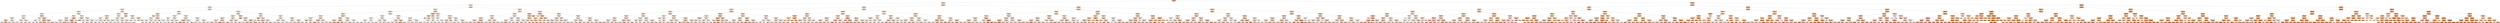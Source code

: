 digraph Tree {
node [shape=box, style="filled, rounded", color="black", fontname="helvetica"] ;
edge [fontname="helvetica"] ;
0 [label="windspeed_100m <= 0.144\nsquared_error = 0.084\nsamples = 20681\nvalue = 0.407", fillcolor="#f4cbad"] ;
1 [label="windspeed_100m <= -0.437\nsquared_error = 0.032\nsamples = 12120\nvalue = 0.229", fillcolor="#f9e2d1"] ;
0 -> 1 [labeldistance=2.5, labelangle=45, headlabel="True"] ;
2 [label="windspeed_100m <= -0.78\nsquared_error = 0.019\nsamples = 7362\nvalue = 0.162", fillcolor="#fbeade"] ;
1 -> 2 ;
3 [label="windspeed_100m <= -1.048\nsquared_error = 0.017\nsamples = 4729\nvalue = 0.137", fillcolor="#fbede3"] ;
2 -> 3 ;
4 [label="windgusts_10m <= -0.542\nsquared_error = 0.016\nsamples = 3011\nvalue = 0.125", fillcolor="#fcefe6"] ;
3 -> 4 ;
5 [label="windspeed_100m <= -1.71\nsquared_error = 0.017\nsamples = 2400\nvalue = 0.13", fillcolor="#fceee5"] ;
4 -> 5 ;
6 [label="windspeed_10m <= -1.204\nsquared_error = 0.018\nsamples = 580\nvalue = 0.112", fillcolor="#fcf1e8"] ;
5 -> 6 ;
7 [label="windgusts_10m <= -1.604\nsquared_error = 0.016\nsamples = 570\nvalue = 0.108", fillcolor="#fcf1e9"] ;
6 -> 7 ;
8 [label="windspeed_100m <= -2.194\nsquared_error = 0.026\nsamples = 138\nvalue = 0.138", fillcolor="#fbede3"] ;
7 -> 8 ;
9 [label="windgusts_10m <= -1.716\nsquared_error = 0.1\nsamples = 6\nvalue = 0.346", fillcolor="#f6d2b9"] ;
8 -> 9 ;
10 [label="squared_error = 0.039\nsamples = 4\nvalue = 0.154", fillcolor="#fbebe0"] ;
9 -> 10 ;
11 [label="squared_error = 0.0\nsamples = 2\nvalue = 0.73", fillcolor="#eca16b"] ;
9 -> 11 ;
12 [label="windspeed_10m <= -1.564\nsquared_error = 0.019\nsamples = 132\nvalue = 0.126", fillcolor="#fcefe6"] ;
8 -> 12 ;
13 [label="squared_error = 0.017\nsamples = 103\nvalue = 0.113", fillcolor="#fcf0e8"] ;
12 -> 13 ;
14 [label="squared_error = 0.024\nsamples = 29\nvalue = 0.172", fillcolor="#fae9dc"] ;
12 -> 14 ;
15 [label="windgusts_10m <= -1.129\nsquared_error = 0.013\nsamples = 432\nvalue = 0.099", fillcolor="#fcf2eb"] ;
7 -> 15 ;
16 [label="windspeed_10m <= -1.615\nsquared_error = 0.008\nsamples = 230\nvalue = 0.087", fillcolor="#fdf4ed"] ;
15 -> 16 ;
17 [label="squared_error = 0.005\nsamples = 140\nvalue = 0.075", fillcolor="#fdf5f0"] ;
16 -> 17 ;
18 [label="squared_error = 0.011\nsamples = 90\nvalue = 0.11", fillcolor="#fcf1e9"] ;
16 -> 18 ;
19 [label="windspeed_10m <= -1.507\nsquared_error = 0.018\nsamples = 202\nvalue = 0.111", fillcolor="#fcf1e8"] ;
15 -> 19 ;
20 [label="squared_error = 0.02\nsamples = 126\nvalue = 0.13", fillcolor="#fceee5"] ;
19 -> 20 ;
21 [label="squared_error = 0.014\nsamples = 76\nvalue = 0.08", fillcolor="#fdf5ef"] ;
19 -> 21 ;
22 [label="windgusts_10m <= -1.548\nsquared_error = 0.058\nsamples = 10\nvalue = 0.332", fillcolor="#f6d4bc"] ;
6 -> 22 ;
23 [label="windspeed_10m <= -1.183\nsquared_error = 0.001\nsamples = 3\nvalue = 0.051", fillcolor="#fef8f5"] ;
22 -> 23 ;
24 [label="windgusts_10m <= -1.646\nsquared_error = 0.0\nsamples = 2\nvalue = 0.07", fillcolor="#fdf6f1"] ;
23 -> 24 ;
25 [label="squared_error = 0.0\nsamples = 1\nvalue = 0.062", fillcolor="#fdf7f2"] ;
24 -> 25 ;
26 [label="squared_error = 0.0\nsamples = 1\nvalue = 0.074", fillcolor="#fdf5f0"] ;
24 -> 26 ;
27 [label="squared_error = 0.0\nsamples = 1\nvalue = 0.023", fillcolor="#fefcfa"] ;
23 -> 27 ;
28 [label="windspeed_10m <= -1.165\nsquared_error = 0.031\nsamples = 7\nvalue = 0.46", fillcolor="#f3c4a2"] ;
22 -> 28 ;
29 [label="windgusts_10m <= -1.38\nsquared_error = 0.008\nsamples = 3\nvalue = 0.586", fillcolor="#efb488"] ;
28 -> 29 ;
30 [label="squared_error = 0.0\nsamples = 1\nvalue = 0.485", fillcolor="#f2c19d"] ;
29 -> 30 ;
31 [label="squared_error = 0.007\nsamples = 2\nvalue = 0.611", fillcolor="#efb083"] ;
29 -> 31 ;
32 [label="windspeed_10m <= -1.101\nsquared_error = 0.026\nsamples = 4\nvalue = 0.355", fillcolor="#f6d1b7"] ;
28 -> 32 ;
33 [label="squared_error = 0.01\nsamples = 2\nvalue = 0.163", fillcolor="#fbeade"] ;
32 -> 33 ;
34 [label="squared_error = 0.007\nsamples = 2\nvalue = 0.452", fillcolor="#f3c5a4"] ;
32 -> 34 ;
35 [label="windspeed_10m <= -1.507\nsquared_error = 0.017\nsamples = 1820\nvalue = 0.135", fillcolor="#fbeee4"] ;
5 -> 35 ;
36 [label="windgusts_10m <= -0.71\nsquared_error = 0.034\nsamples = 141\nvalue = 0.176", fillcolor="#fae8db"] ;
35 -> 36 ;
37 [label="windspeed_10m <= -1.558\nsquared_error = 0.03\nsamples = 138\nvalue = 0.167", fillcolor="#fbe9dd"] ;
36 -> 37 ;
38 [label="windspeed_100m <= -1.394\nsquared_error = 0.021\nsamples = 104\nvalue = 0.147", fillcolor="#fbece1"] ;
37 -> 38 ;
39 [label="squared_error = 0.019\nsamples = 88\nvalue = 0.134", fillcolor="#fbeee4"] ;
38 -> 39 ;
40 [label="squared_error = 0.027\nsamples = 16\nvalue = 0.21", fillcolor="#f9e4d4"] ;
38 -> 40 ;
41 [label="windspeed_10m <= -1.552\nsquared_error = 0.054\nsamples = 34\nvalue = 0.228", fillcolor="#f9e2d1"] ;
37 -> 41 ;
42 [label="squared_error = 0.112\nsamples = 3\nvalue = 0.56", fillcolor="#f0b78e"] ;
41 -> 42 ;
43 [label="squared_error = 0.028\nsamples = 31\nvalue = 0.181", fillcolor="#fae8da"] ;
41 -> 43 ;
44 [label="windspeed_100m <= -1.55\nsquared_error = 0.049\nsamples = 3\nvalue = 0.531", fillcolor="#f1bb94"] ;
36 -> 44 ;
45 [label="windgusts_10m <= -0.654\nsquared_error = 0.016\nsamples = 2\nvalue = 0.615", fillcolor="#efb083"] ;
44 -> 45 ;
46 [label="squared_error = 0.0\nsamples = 1\nvalue = 0.718", fillcolor="#eca36e"] ;
45 -> 46 ;
47 [label="squared_error = 0.0\nsamples = 1\nvalue = 0.46", fillcolor="#f3c4a2"] ;
45 -> 47 ;
48 [label="squared_error = -0.0\nsamples = 1\nvalue = 0.11", fillcolor="#fcf1e9"] ;
44 -> 48 ;
49 [label="windgusts_10m <= -1.814\nsquared_error = 0.015\nsamples = 1679\nvalue = 0.131", fillcolor="#fceee4"] ;
35 -> 49 ;
50 [label="windspeed_100m <= -1.39\nsquared_error = 0.059\nsamples = 2\nvalue = 0.362", fillcolor="#f5d0b6"] ;
49 -> 50 ;
51 [label="squared_error = 0.0\nsamples = 1\nvalue = 0.707", fillcolor="#eca470"] ;
50 -> 51 ;
52 [label="squared_error = 0.0\nsamples = 1\nvalue = 0.19", fillcolor="#fae6d8"] ;
50 -> 52 ;
53 [label="windspeed_100m <= -1.61\nsquared_error = 0.015\nsamples = 1677\nvalue = 0.131", fillcolor="#fceee4"] ;
49 -> 53 ;
54 [label="windgusts_10m <= -0.905\nsquared_error = 0.014\nsamples = 162\nvalue = 0.114", fillcolor="#fcf0e8"] ;
53 -> 54 ;
55 [label="squared_error = 0.017\nsamples = 102\nvalue = 0.137", fillcolor="#fbede3"] ;
54 -> 55 ;
56 [label="squared_error = 0.008\nsamples = 60\nvalue = 0.074", fillcolor="#fdf5f0"] ;
54 -> 56 ;
57 [label="windgusts_10m <= -1.716\nsquared_error = 0.015\nsamples = 1515\nvalue = 0.133", fillcolor="#fbeee4"] ;
53 -> 57 ;
58 [label="squared_error = 0.026\nsamples = 5\nvalue = 0.279", fillcolor="#f8dbc7"] ;
57 -> 58 ;
59 [label="squared_error = 0.015\nsamples = 1510\nvalue = 0.133", fillcolor="#fbeee4"] ;
57 -> 59 ;
60 [label="windgusts_10m <= 0.799\nsquared_error = 0.01\nsamples = 611\nvalue = 0.109", fillcolor="#fcf1e9"] ;
4 -> 60 ;
61 [label="windspeed_10m <= -1.891\nsquared_error = 0.01\nsamples = 606\nvalue = 0.107", fillcolor="#fcf1e9"] ;
60 -> 61 ;
62 [label="windgusts_10m <= -0.151\nsquared_error = 0.019\nsamples = 5\nvalue = 0.264", fillcolor="#f8ddca"] ;
61 -> 62 ;
63 [label="windspeed_100m <= -2.031\nsquared_error = 0.002\nsamples = 3\nvalue = 0.067", fillcolor="#fdf6f2"] ;
62 -> 63 ;
64 [label="squared_error = 0.0\nsamples = 1\nvalue = 0.004", fillcolor="#fffefe"] ;
63 -> 64 ;
65 [label="windspeed_10m <= -1.966\nsquared_error = 0.001\nsamples = 2\nvalue = 0.098", fillcolor="#fcf2eb"] ;
63 -> 65 ;
66 [label="squared_error = 0.0\nsamples = 1\nvalue = 0.071", fillcolor="#fdf6f1"] ;
65 -> 66 ;
67 [label="squared_error = 0.0\nsamples = 1\nvalue = 0.124", fillcolor="#fcefe6"] ;
65 -> 67 ;
68 [label="windgusts_10m <= 0.142\nsquared_error = 0.002\nsamples = 2\nvalue = 0.348", fillcolor="#f6d2b9"] ;
62 -> 68 ;
69 [label="squared_error = 0.0\nsamples = 1\nvalue = 0.402", fillcolor="#f4cbae"] ;
68 -> 69 ;
70 [label="squared_error = 0.0\nsamples = 1\nvalue = 0.308", fillcolor="#f7d7c1"] ;
68 -> 70 ;
71 [label="windspeed_100m <= -1.4\nsquared_error = 0.009\nsamples = 601\nvalue = 0.106", fillcolor="#fcf1ea"] ;
61 -> 71 ;
72 [label="windspeed_10m <= -1.147\nsquared_error = 0.006\nsamples = 117\nvalue = 0.086", fillcolor="#fdf4ee"] ;
71 -> 72 ;
73 [label="windspeed_100m <= -1.653\nsquared_error = 0.007\nsamples = 77\nvalue = 0.101", fillcolor="#fcf2eb"] ;
72 -> 73 ;
74 [label="squared_error = 0.005\nsamples = 44\nvalue = 0.081", fillcolor="#fdf5ef"] ;
73 -> 74 ;
75 [label="squared_error = 0.009\nsamples = 33\nvalue = 0.13", fillcolor="#fceee5"] ;
73 -> 75 ;
76 [label="windgusts_10m <= -0.291\nsquared_error = 0.003\nsamples = 40\nvalue = 0.056", fillcolor="#fef8f4"] ;
72 -> 76 ;
77 [label="squared_error = 0.003\nsamples = 28\nvalue = 0.068", fillcolor="#fdf6f1"] ;
76 -> 77 ;
78 [label="squared_error = 0.0\nsamples = 12\nvalue = 0.018", fillcolor="#fffdfb"] ;
76 -> 78 ;
79 [label="windspeed_10m <= -1.014\nsquared_error = 0.01\nsamples = 484\nvalue = 0.111", fillcolor="#fcf1e9"] ;
71 -> 79 ;
80 [label="windspeed_10m <= -1.113\nsquared_error = 0.012\nsamples = 57\nvalue = 0.15", fillcolor="#fbece1"] ;
79 -> 80 ;
81 [label="squared_error = 0.01\nsamples = 35\nvalue = 0.129", fillcolor="#fceee5"] ;
80 -> 81 ;
82 [label="squared_error = 0.012\nsamples = 22\nvalue = 0.183", fillcolor="#fae7da"] ;
80 -> 82 ;
83 [label="windspeed_10m <= -0.633\nsquared_error = 0.01\nsamples = 427\nvalue = 0.106", fillcolor="#fcf1ea"] ;
79 -> 83 ;
84 [label="squared_error = 0.01\nsamples = 378\nvalue = 0.11", fillcolor="#fcf1e9"] ;
83 -> 84 ;
85 [label="squared_error = 0.004\nsamples = 49\nvalue = 0.078", fillcolor="#fdf5ef"] ;
83 -> 85 ;
86 [label="windspeed_10m <= -1.422\nsquared_error = 0.045\nsamples = 5\nvalue = 0.352", fillcolor="#f6d2b8"] ;
60 -> 86 ;
87 [label="squared_error = 0.0\nsamples = 1\nvalue = 0.745", fillcolor="#eb9f68"] ;
86 -> 87 ;
88 [label="windspeed_10m <= -1.18\nsquared_error = 0.008\nsamples = 4\nvalue = 0.254", fillcolor="#f8decc"] ;
86 -> 88 ;
89 [label="windspeed_100m <= -1.357\nsquared_error = 0.003\nsamples = 2\nvalue = 0.175", fillcolor="#fae8dc"] ;
88 -> 89 ;
90 [label="squared_error = 0.0\nsamples = 1\nvalue = 0.231", fillcolor="#f9e1d0"] ;
89 -> 90 ;
91 [label="squared_error = 0.0\nsamples = 1\nvalue = 0.119", fillcolor="#fcf0e7"] ;
89 -> 91 ;
92 [label="windgusts_10m <= 1.106\nsquared_error = 0.001\nsamples = 2\nvalue = 0.333", fillcolor="#f6d4bc"] ;
88 -> 92 ;
93 [label="squared_error = 0.0\nsamples = 1\nvalue = 0.309", fillcolor="#f7d7c1"] ;
92 -> 93 ;
94 [label="squared_error = 0.0\nsamples = 1\nvalue = 0.357", fillcolor="#f6d1b7"] ;
92 -> 94 ;
95 [label="windgusts_10m <= -1.101\nsquared_error = 0.017\nsamples = 1718\nvalue = 0.156", fillcolor="#fbebdf"] ;
3 -> 95 ;
96 [label="windspeed_10m <= -1.437\nsquared_error = 0.013\nsamples = 524\nvalue = 0.135", fillcolor="#fbeee4"] ;
95 -> 96 ;
97 [label="windgusts_10m <= -1.576\nsquared_error = 0.032\nsamples = 7\nvalue = 0.304", fillcolor="#f7d8c2"] ;
96 -> 97 ;
98 [label="squared_error = 0.0\nsamples = 1\nvalue = 0.507", fillcolor="#f2be98"] ;
97 -> 98 ;
99 [label="windgusts_10m <= -1.241\nsquared_error = 0.023\nsamples = 6\nvalue = 0.228", fillcolor="#f9e2d1"] ;
97 -> 99 ;
100 [label="windspeed_100m <= -1.007\nsquared_error = 0.002\nsamples = 4\nvalue = 0.087", fillcolor="#fdf4ed"] ;
99 -> 100 ;
101 [label="windgusts_10m <= -1.394\nsquared_error = 0.0\nsamples = 2\nvalue = 0.042", fillcolor="#fefaf6"] ;
100 -> 101 ;
102 [label="squared_error = 0.0\nsamples = 1\nvalue = 0.06", fillcolor="#fdf7f3"] ;
101 -> 102 ;
103 [label="squared_error = 0.0\nsamples = 1\nvalue = 0.025", fillcolor="#fefcfa"] ;
101 -> 103 ;
104 [label="windspeed_100m <= -0.942\nsquared_error = 0.0\nsamples = 2\nvalue = 0.132", fillcolor="#fbeee4"] ;
100 -> 104 ;
105 [label="squared_error = 0.0\nsamples = 1\nvalue = 0.138", fillcolor="#fbede3"] ;
104 -> 105 ;
106 [label="squared_error = 0.0\nsamples = 1\nvalue = 0.126", fillcolor="#fcefe5"] ;
104 -> 106 ;
107 [label="windspeed_100m <= -0.975\nsquared_error = 0.005\nsamples = 2\nvalue = 0.368", fillcolor="#f5d0b4"] ;
99 -> 107 ;
108 [label="squared_error = 0.0\nsamples = 1\nvalue = 0.249", fillcolor="#f8dfcd"] ;
107 -> 108 ;
109 [label="squared_error = -0.0\nsamples = 1\nvalue = 0.408", fillcolor="#f4caac"] ;
107 -> 109 ;
110 [label="windspeed_100m <= -1.029\nsquared_error = 0.012\nsamples = 517\nvalue = 0.132", fillcolor="#fbeee4"] ;
96 -> 110 ;
111 [label="windspeed_10m <= -1.256\nsquared_error = 0.008\nsamples = 28\nvalue = 0.096", fillcolor="#fcf3ec"] ;
110 -> 111 ;
112 [label="windspeed_10m <= -1.316\nsquared_error = 0.001\nsamples = 8\nvalue = 0.038", fillcolor="#fefaf7"] ;
111 -> 112 ;
113 [label="windgusts_10m <= -1.492\nsquared_error = 0.001\nsamples = 4\nvalue = 0.06", fillcolor="#fdf7f3"] ;
112 -> 113 ;
114 [label="squared_error = 0.0\nsamples = 1\nvalue = 0.071", fillcolor="#fdf6f1"] ;
113 -> 114 ;
115 [label="squared_error = 0.001\nsamples = 3\nvalue = 0.045", fillcolor="#fef9f6"] ;
113 -> 115 ;
116 [label="windspeed_10m <= -1.298\nsquared_error = 0.0\nsamples = 4\nvalue = 0.021", fillcolor="#fefcfb"] ;
112 -> 116 ;
117 [label="squared_error = 0.0\nsamples = 1\nvalue = 0.003", fillcolor="#fffffe"] ;
116 -> 117 ;
118 [label="squared_error = 0.0\nsamples = 3\nvalue = 0.03", fillcolor="#fefbf9"] ;
116 -> 118 ;
119 [label="windspeed_10m <= -1.237\nsquared_error = 0.009\nsamples = 20\nvalue = 0.124", fillcolor="#fcefe6"] ;
111 -> 119 ;
120 [label="squared_error = 0.0\nsamples = 1\nvalue = 0.346", fillcolor="#f6d2b9"] ;
119 -> 120 ;
121 [label="windgusts_10m <= -1.38\nsquared_error = 0.007\nsamples = 19\nvalue = 0.11", fillcolor="#fcf1e9"] ;
119 -> 121 ;
122 [label="squared_error = 0.002\nsamples = 4\nvalue = 0.212", fillcolor="#f9e4d4"] ;
121 -> 122 ;
123 [label="squared_error = 0.003\nsamples = 15\nvalue = 0.07", fillcolor="#fdf6f1"] ;
121 -> 123 ;
124 [label="windspeed_100m <= -1.014\nsquared_error = 0.012\nsamples = 489\nvalue = 0.135", fillcolor="#fbeee4"] ;
110 -> 124 ;
125 [label="windspeed_10m <= -1.283\nsquared_error = 0.039\nsamples = 22\nvalue = 0.203", fillcolor="#fae5d6"] ;
124 -> 125 ;
126 [label="windspeed_10m <= -1.307\nsquared_error = 0.012\nsamples = 2\nvalue = 0.512", fillcolor="#f1bd97"] ;
125 -> 126 ;
127 [label="squared_error = 0.0\nsamples = 1\nvalue = 0.703", fillcolor="#eca571"] ;
126 -> 127 ;
128 [label="squared_error = -0.0\nsamples = 1\nvalue = 0.448", fillcolor="#f3c5a4"] ;
126 -> 128 ;
129 [label="windgusts_10m <= -1.408\nsquared_error = 0.031\nsamples = 20\nvalue = 0.171", fillcolor="#fae9dc"] ;
125 -> 129 ;
130 [label="squared_error = 0.002\nsamples = 4\nvalue = 0.063", fillcolor="#fdf7f2"] ;
129 -> 130 ;
131 [label="squared_error = 0.036\nsamples = 16\nvalue = 0.219", fillcolor="#f9e3d3"] ;
129 -> 131 ;
132 [label="windspeed_100m <= -0.958\nsquared_error = 0.011\nsamples = 467\nvalue = 0.131", fillcolor="#fceee5"] ;
124 -> 132 ;
133 [label="windgusts_10m <= -1.157\nsquared_error = 0.008\nsamples = 120\nvalue = 0.112", fillcolor="#fcf1e8"] ;
132 -> 133 ;
134 [label="squared_error = 0.008\nsamples = 105\nvalue = 0.118", fillcolor="#fcf0e7"] ;
133 -> 134 ;
135 [label="squared_error = 0.002\nsamples = 15\nvalue = 0.063", fillcolor="#fdf7f2"] ;
133 -> 135 ;
136 [label="windspeed_100m <= -0.832\nsquared_error = 0.011\nsamples = 347\nvalue = 0.138", fillcolor="#fbede3"] ;
132 -> 136 ;
137 [label="squared_error = 0.012\nsamples = 247\nvalue = 0.146", fillcolor="#fbece1"] ;
136 -> 137 ;
138 [label="squared_error = 0.008\nsamples = 100\nvalue = 0.116", fillcolor="#fcf0e7"] ;
136 -> 138 ;
139 [label="windspeed_10m <= -0.566\nsquared_error = 0.019\nsamples = 1194\nvalue = 0.166", fillcolor="#fbeadd"] ;
95 -> 139 ;
140 [label="windgusts_10m <= 0.422\nsquared_error = 0.023\nsamples = 680\nvalue = 0.186", fillcolor="#fae7d9"] ;
139 -> 140 ;
141 [label="windspeed_10m <= -1.207\nsquared_error = 0.022\nsamples = 668\nvalue = 0.184", fillcolor="#fae7da"] ;
140 -> 141 ;
142 [label="windspeed_10m <= -1.256\nsquared_error = 0.031\nsamples = 45\nvalue = 0.243", fillcolor="#f9e0ce"] ;
141 -> 142 ;
143 [label="windspeed_10m <= -1.431\nsquared_error = 0.017\nsamples = 30\nvalue = 0.204", fillcolor="#fae5d6"] ;
142 -> 143 ;
144 [label="squared_error = 0.014\nsamples = 4\nvalue = 0.323", fillcolor="#f6d5be"] ;
143 -> 144 ;
145 [label="squared_error = 0.015\nsamples = 26\nvalue = 0.185", fillcolor="#fae7d9"] ;
143 -> 145 ;
146 [label="windspeed_100m <= -1.035\nsquared_error = 0.05\nsamples = 15\nvalue = 0.327", fillcolor="#f6d5bd"] ;
142 -> 146 ;
147 [label="squared_error = 0.0\nsamples = 1\nvalue = 0.652", fillcolor="#eeab7b"] ;
146 -> 147 ;
148 [label="squared_error = 0.043\nsamples = 14\nvalue = 0.291", fillcolor="#f7dac4"] ;
146 -> 148 ;
149 [label="windspeed_100m <= -1.036\nsquared_error = 0.022\nsamples = 623\nvalue = 0.18", fillcolor="#fae8db"] ;
141 -> 149 ;
150 [label="windgusts_10m <= -0.598\nsquared_error = 0.033\nsamples = 42\nvalue = 0.219", fillcolor="#f9e3d3"] ;
149 -> 150 ;
151 [label="squared_error = 0.042\nsamples = 19\nvalue = 0.318", fillcolor="#f7d6bf"] ;
150 -> 151 ;
152 [label="squared_error = 0.009\nsamples = 23\nvalue = 0.133", fillcolor="#fbeee4"] ;
150 -> 152 ;
153 [label="windspeed_10m <= -0.633\nsquared_error = 0.021\nsamples = 581\nvalue = 0.177", fillcolor="#fae8db"] ;
149 -> 153 ;
154 [label="squared_error = 0.021\nsamples = 441\nvalue = 0.171", fillcolor="#fae9dc"] ;
153 -> 154 ;
155 [label="squared_error = 0.019\nsamples = 140\nvalue = 0.194", fillcolor="#fae6d8"] ;
153 -> 155 ;
156 [label="windgusts_10m <= 0.52\nsquared_error = 0.07\nsamples = 12\nvalue = 0.368", fillcolor="#f5d0b4"] ;
140 -> 156 ;
157 [label="squared_error = 0.0\nsamples = 1\nvalue = 0.813", fillcolor="#e9965a"] ;
156 -> 157 ;
158 [label="windspeed_100m <= -0.861\nsquared_error = 0.045\nsamples = 11\nvalue = 0.3", fillcolor="#f7d8c2"] ;
156 -> 158 ;
159 [label="windgusts_10m <= 1.078\nsquared_error = 0.038\nsamples = 6\nvalue = 0.207", fillcolor="#f9e4d5"] ;
158 -> 159 ;
160 [label="squared_error = 0.005\nsamples = 5\nvalue = 0.1", fillcolor="#fcf2eb"] ;
159 -> 160 ;
161 [label="squared_error = 0.0\nsamples = 1\nvalue = 0.53", fillcolor="#f1bb94"] ;
159 -> 161 ;
162 [label="windspeed_10m <= -0.923\nsquared_error = 0.022\nsamples = 5\nvalue = 0.448", fillcolor="#f3c5a4"] ;
158 -> 162 ;
163 [label="squared_error = 0.005\nsamples = 2\nvalue = 0.299", fillcolor="#f7d8c2"] ;
162 -> 163 ;
164 [label="squared_error = 0.008\nsamples = 3\nvalue = 0.547", fillcolor="#f0b990"] ;
162 -> 164 ;
165 [label="windgusts_10m <= -0.319\nsquared_error = 0.012\nsamples = 514\nvalue = 0.139", fillcolor="#fbede3"] ;
139 -> 165 ;
166 [label="windgusts_10m <= -1.073\nsquared_error = 0.019\nsamples = 96\nvalue = 0.178", fillcolor="#fae8db"] ;
165 -> 166 ;
167 [label="windspeed_10m <= -0.4\nsquared_error = 0.028\nsamples = 2\nvalue = 0.374", fillcolor="#f5cfb3"] ;
166 -> 167 ;
168 [label="squared_error = 0.0\nsamples = 1\nvalue = 0.136", fillcolor="#fbeee4"] ;
167 -> 168 ;
169 [label="squared_error = -0.0\nsamples = 1\nvalue = 0.492", fillcolor="#f2c09b"] ;
167 -> 169 ;
170 [label="windspeed_100m <= -1.01\nsquared_error = 0.018\nsamples = 94\nvalue = 0.174", fillcolor="#fae9dc"] ;
166 -> 170 ;
171 [label="windgusts_10m <= -0.752\nsquared_error = 0.058\nsamples = 2\nvalue = 0.34", fillcolor="#f6d3ba"] ;
170 -> 171 ;
172 [label="squared_error = 0.0\nsamples = 1\nvalue = 0.1", fillcolor="#fcf2eb"] ;
171 -> 172 ;
173 [label="squared_error = 0.0\nsamples = 1\nvalue = 0.58", fillcolor="#f0b48a"] ;
171 -> 173 ;
174 [label="windspeed_100m <= -0.832\nsquared_error = 0.017\nsamples = 92\nvalue = 0.17", fillcolor="#fae9dd"] ;
170 -> 174 ;
175 [label="squared_error = 0.012\nsamples = 66\nvalue = 0.151", fillcolor="#fbece0"] ;
174 -> 175 ;
176 [label="squared_error = 0.027\nsamples = 26\nvalue = 0.221", fillcolor="#f9e3d2"] ;
174 -> 176 ;
177 [label="windgusts_10m <= 0.045\nsquared_error = 0.01\nsamples = 418\nvalue = 0.13", fillcolor="#fceee5"] ;
165 -> 177 ;
178 [label="windspeed_10m <= -0.512\nsquared_error = 0.007\nsamples = 309\nvalue = 0.119", fillcolor="#fcf0e7"] ;
177 -> 178 ;
179 [label="windspeed_100m <= -0.975\nsquared_error = 0.008\nsamples = 60\nvalue = 0.148", fillcolor="#fbece1"] ;
178 -> 179 ;
180 [label="squared_error = 0.002\nsamples = 23\nvalue = 0.101", fillcolor="#fcf2eb"] ;
179 -> 180 ;
181 [label="squared_error = 0.01\nsamples = 37\nvalue = 0.178", fillcolor="#fae8db"] ;
179 -> 181 ;
182 [label="windspeed_100m <= -0.951\nsquared_error = 0.007\nsamples = 249\nvalue = 0.111", fillcolor="#fcf1e8"] ;
178 -> 182 ;
183 [label="squared_error = 0.002\nsamples = 31\nvalue = 0.07", fillcolor="#fdf6f1"] ;
182 -> 183 ;
184 [label="squared_error = 0.007\nsamples = 218\nvalue = 0.117", fillcolor="#fcf0e7"] ;
182 -> 184 ;
185 [label="windspeed_100m <= -0.791\nsquared_error = 0.015\nsamples = 109\nvalue = 0.161", fillcolor="#fbeade"] ;
177 -> 185 ;
186 [label="windspeed_100m <= -0.915\nsquared_error = 0.012\nsamples = 92\nvalue = 0.147", fillcolor="#fbece1"] ;
185 -> 186 ;
187 [label="squared_error = 0.008\nsamples = 26\nvalue = 0.106", fillcolor="#fcf1ea"] ;
186 -> 187 ;
188 [label="squared_error = 0.012\nsamples = 66\nvalue = 0.162", fillcolor="#fbeade"] ;
186 -> 188 ;
189 [label="windspeed_10m <= -0.418\nsquared_error = 0.025\nsamples = 17\nvalue = 0.229", fillcolor="#f9e2d1"] ;
185 -> 189 ;
190 [label="squared_error = 0.06\nsamples = 4\nvalue = 0.387", fillcolor="#f5cdb1"] ;
189 -> 190 ;
191 [label="squared_error = 0.008\nsamples = 13\nvalue = 0.188", fillcolor="#fae7d9"] ;
189 -> 191 ;
192 [label="windgusts_10m <= -0.989\nsquared_error = 0.021\nsamples = 2633\nvalue = 0.208", fillcolor="#f9e4d5"] ;
2 -> 192 ;
193 [label="windspeed_10m <= -0.772\nsquared_error = 0.019\nsamples = 742\nvalue = 0.179", fillcolor="#fae8db"] ;
192 -> 193 ;
194 [label="windspeed_10m <= -1.038\nsquared_error = 0.017\nsamples = 557\nvalue = 0.169", fillcolor="#fbe9dd"] ;
193 -> 194 ;
195 [label="windspeed_100m <= -0.616\nsquared_error = 0.026\nsamples = 108\nvalue = 0.207", fillcolor="#fae4d5"] ;
194 -> 195 ;
196 [label="windgusts_10m <= -1.073\nsquared_error = 0.023\nsamples = 79\nvalue = 0.177", fillcolor="#fae8db"] ;
195 -> 196 ;
197 [label="windspeed_10m <= -1.298\nsquared_error = 0.015\nsamples = 66\nvalue = 0.156", fillcolor="#fbebdf"] ;
196 -> 197 ;
198 [label="squared_error = 0.0\nsamples = 1\nvalue = 0.596", fillcolor="#efb286"] ;
197 -> 198 ;
199 [label="windspeed_100m <= -0.77\nsquared_error = 0.014\nsamples = 65\nvalue = 0.152", fillcolor="#fbebe0"] ;
197 -> 199 ;
200 [label="squared_error = 0.007\nsamples = 6\nvalue = 0.065", fillcolor="#fdf7f2"] ;
199 -> 200 ;
201 [label="squared_error = 0.014\nsamples = 59\nvalue = 0.162", fillcolor="#fbeade"] ;
199 -> 201 ;
202 [label="windgusts_10m <= -1.045\nsquared_error = 0.047\nsamples = 13\nvalue = 0.29", fillcolor="#f7dac4"] ;
196 -> 202 ;
203 [label="windspeed_100m <= -0.694\nsquared_error = 0.067\nsamples = 5\nvalue = 0.432", fillcolor="#f4c7a8"] ;
202 -> 203 ;
204 [label="squared_error = 0.067\nsamples = 3\nvalue = 0.584", fillcolor="#efb489"] ;
203 -> 204 ;
205 [label="squared_error = 0.002\nsamples = 2\nvalue = 0.242", fillcolor="#f9e0ce"] ;
203 -> 205 ;
206 [label="windspeed_100m <= -0.74\nsquared_error = 0.009\nsamples = 8\nvalue = 0.191", fillcolor="#fae6d8"] ;
202 -> 206 ;
207 [label="squared_error = 0.0\nsamples = 2\nvalue = 0.052", fillcolor="#fef8f4"] ;
206 -> 207 ;
208 [label="squared_error = 0.004\nsamples = 6\nvalue = 0.233", fillcolor="#f9e1d0"] ;
206 -> 208 ;
209 [label="windspeed_100m <= -0.551\nsquared_error = 0.027\nsamples = 29\nvalue = 0.295", fillcolor="#f7d9c3"] ;
195 -> 209 ;
210 [label="windspeed_10m <= -1.095\nsquared_error = 0.023\nsamples = 18\nvalue = 0.379", fillcolor="#f5ceb2"] ;
209 -> 210 ;
211 [label="windspeed_100m <= -0.564\nsquared_error = 0.024\nsamples = 10\nvalue = 0.319", fillcolor="#f7d6bf"] ;
210 -> 211 ;
212 [label="squared_error = 0.007\nsamples = 8\nvalue = 0.238", fillcolor="#f9e0cf"] ;
211 -> 212 ;
213 [label="squared_error = 0.008\nsamples = 2\nvalue = 0.521", fillcolor="#f1bc96"] ;
211 -> 213 ;
214 [label="windspeed_100m <= -0.61\nsquared_error = 0.012\nsamples = 8\nvalue = 0.45", fillcolor="#f3c5a4"] ;
210 -> 214 ;
215 [label="squared_error = 0.0\nsamples = 1\nvalue = 0.605", fillcolor="#efb185"] ;
214 -> 215 ;
216 [label="squared_error = 0.009\nsamples = 7\nvalue = 0.419", fillcolor="#f4c9aa"] ;
214 -> 216 ;
217 [label="windspeed_10m <= -1.059\nsquared_error = 0.013\nsamples = 11\nvalue = 0.192", fillcolor="#fae6d8"] ;
209 -> 217 ;
218 [label="windspeed_10m <= -1.147\nsquared_error = 0.009\nsamples = 8\nvalue = 0.258", fillcolor="#f8decb"] ;
217 -> 218 ;
219 [label="squared_error = 0.002\nsamples = 2\nvalue = 0.12", fillcolor="#fcf0e7"] ;
218 -> 219 ;
220 [label="squared_error = 0.006\nsamples = 6\nvalue = 0.283", fillcolor="#f7dbc6"] ;
218 -> 220 ;
221 [label="windspeed_10m <= -1.047\nsquared_error = 0.002\nsamples = 3\nvalue = 0.084", fillcolor="#fdf4ee"] ;
217 -> 221 ;
222 [label="squared_error = 0.0\nsamples = 1\nvalue = 0.049", fillcolor="#fef9f5"] ;
221 -> 222 ;
223 [label="squared_error = 0.001\nsamples = 2\nvalue = 0.142", fillcolor="#fbede2"] ;
221 -> 223 ;
224 [label="windspeed_100m <= -0.694\nsquared_error = 0.015\nsamples = 449\nvalue = 0.159", fillcolor="#fbebdf"] ;
194 -> 224 ;
225 [label="windspeed_10m <= -1.02\nsquared_error = 0.011\nsamples = 125\nvalue = 0.129", fillcolor="#fceee5"] ;
224 -> 225 ;
226 [label="windspeed_100m <= -0.742\nsquared_error = 0.002\nsamples = 9\nvalue = 0.064", fillcolor="#fdf7f2"] ;
225 -> 226 ;
227 [label="windgusts_10m <= -1.129\nsquared_error = 0.001\nsamples = 7\nvalue = 0.091", fillcolor="#fdf3ed"] ;
226 -> 227 ;
228 [label="squared_error = 0.0\nsamples = 2\nvalue = 0.126", fillcolor="#fcefe5"] ;
227 -> 228 ;
229 [label="squared_error = 0.0\nsamples = 5\nvalue = 0.075", fillcolor="#fdf5f0"] ;
227 -> 229 ;
230 [label="windgusts_10m <= -1.185\nsquared_error = 0.0\nsamples = 2\nvalue = 0.014", fillcolor="#fffdfc"] ;
226 -> 230 ;
231 [label="squared_error = 0.0\nsamples = 1\nvalue = 0.003", fillcolor="#fffffe"] ;
230 -> 231 ;
232 [label="squared_error = 0.0\nsamples = 1\nvalue = 0.042", fillcolor="#fefaf7"] ;
230 -> 232 ;
233 [label="windspeed_100m <= -0.713\nsquared_error = 0.012\nsamples = 116\nvalue = 0.137", fillcolor="#fbede3"] ;
225 -> 233 ;
234 [label="windspeed_100m <= -0.746\nsquared_error = 0.01\nsamples = 85\nvalue = 0.127", fillcolor="#fcefe5"] ;
233 -> 234 ;
235 [label="squared_error = 0.014\nsamples = 36\nvalue = 0.154", fillcolor="#fbebe0"] ;
234 -> 235 ;
236 [label="squared_error = 0.005\nsamples = 49\nvalue = 0.106", fillcolor="#fcf1ea"] ;
234 -> 236 ;
237 [label="windspeed_10m <= -0.811\nsquared_error = 0.016\nsamples = 31\nvalue = 0.162", fillcolor="#fbeade"] ;
233 -> 237 ;
238 [label="squared_error = 0.016\nsamples = 28\nvalue = 0.176", fillcolor="#fae8db"] ;
237 -> 238 ;
239 [label="squared_error = 0.001\nsamples = 3\nvalue = 0.038", fillcolor="#fefaf7"] ;
237 -> 239 ;
240 [label="windspeed_10m <= -0.983\nsquared_error = 0.015\nsamples = 324\nvalue = 0.17", fillcolor="#fae9dd"] ;
224 -> 240 ;
241 [label="windgusts_10m <= -1.101\nsquared_error = 0.024\nsamples = 36\nvalue = 0.222", fillcolor="#f9e2d2"] ;
240 -> 241 ;
242 [label="windspeed_100m <= -0.519\nsquared_error = 0.008\nsamples = 29\nvalue = 0.192", fillcolor="#fae6d8"] ;
241 -> 242 ;
243 [label="squared_error = 0.006\nsamples = 24\nvalue = 0.173", fillcolor="#fae9dc"] ;
242 -> 243 ;
244 [label="squared_error = 0.003\nsamples = 5\nvalue = 0.297", fillcolor="#f7d9c3"] ;
242 -> 244 ;
245 [label="windgusts_10m <= -1.073\nsquared_error = 0.071\nsamples = 7\nvalue = 0.335", fillcolor="#f6d4bb"] ;
241 -> 245 ;
246 [label="squared_error = 0.048\nsamples = 2\nvalue = 0.647", fillcolor="#eeac7c"] ;
245 -> 246 ;
247 [label="squared_error = 0.009\nsamples = 5\nvalue = 0.178", fillcolor="#fae8db"] ;
245 -> 247 ;
248 [label="windgusts_10m <= -1.269\nsquared_error = 0.014\nsamples = 288\nvalue = 0.164", fillcolor="#fbeade"] ;
240 -> 248 ;
249 [label="windspeed_10m <= -0.923\nsquared_error = 0.019\nsamples = 10\nvalue = 0.237", fillcolor="#f9e1cf"] ;
248 -> 249 ;
250 [label="squared_error = 0.001\nsamples = 2\nvalue = 0.093", fillcolor="#fdf3ec"] ;
249 -> 250 ;
251 [label="squared_error = 0.017\nsamples = 8\nvalue = 0.273", fillcolor="#f8dcc8"] ;
249 -> 251 ;
252 [label="windspeed_10m <= -0.814\nsquared_error = 0.014\nsamples = 278\nvalue = 0.161", fillcolor="#fbeade"] ;
248 -> 252 ;
253 [label="squared_error = 0.014\nsamples = 216\nvalue = 0.155", fillcolor="#fbebe0"] ;
252 -> 253 ;
254 [label="squared_error = 0.011\nsamples = 62\nvalue = 0.186", fillcolor="#fae7d9"] ;
252 -> 254 ;
255 [label="windspeed_100m <= -0.768\nsquared_error = 0.023\nsamples = 185\nvalue = 0.21", fillcolor="#f9e4d5"] ;
193 -> 255 ;
256 [label="windspeed_10m <= -0.687\nsquared_error = 0.004\nsamples = 3\nvalue = 0.492", fillcolor="#f2c09b"] ;
255 -> 256 ;
257 [label="windgusts_10m <= -1.297\nsquared_error = 0.001\nsamples = 2\nvalue = 0.431", fillcolor="#f4c8a8"] ;
256 -> 257 ;
258 [label="squared_error = 0.0\nsamples = 1\nvalue = 0.393", fillcolor="#f5ccaf"] ;
257 -> 258 ;
259 [label="squared_error = -0.0\nsamples = 1\nvalue = 0.469", fillcolor="#f3c3a0"] ;
257 -> 259 ;
260 [label="squared_error = 0.0\nsamples = 1\nvalue = 0.553", fillcolor="#f0b88f"] ;
256 -> 260 ;
261 [label="windspeed_100m <= -0.742\nsquared_error = 0.022\nsamples = 182\nvalue = 0.206", fillcolor="#fae5d5"] ;
255 -> 261 ;
262 [label="windspeed_10m <= -0.723\nsquared_error = 0.001\nsamples = 7\nvalue = 0.073", fillcolor="#fdf6f0"] ;
261 -> 262 ;
263 [label="windspeed_100m <= -0.75\nsquared_error = 0.0\nsamples = 4\nvalue = 0.087", fillcolor="#fdf4ed"] ;
262 -> 263 ;
264 [label="windspeed_100m <= -0.759\nsquared_error = 0.0\nsamples = 2\nvalue = 0.075", fillcolor="#fdf5f0"] ;
263 -> 264 ;
265 [label="squared_error = 0.0\nsamples = 1\nvalue = 0.095", fillcolor="#fcf3ec"] ;
264 -> 265 ;
266 [label="squared_error = -0.0\nsamples = 1\nvalue = 0.055", fillcolor="#fef8f4"] ;
264 -> 266 ;
267 [label="windspeed_10m <= -0.744\nsquared_error = 0.0\nsamples = 2\nvalue = 0.103", fillcolor="#fcf2ea"] ;
263 -> 267 ;
268 [label="squared_error = 0.0\nsamples = 1\nvalue = 0.095", fillcolor="#fcf3ec"] ;
267 -> 268 ;
269 [label="squared_error = 0.0\nsamples = 1\nvalue = 0.12", fillcolor="#fcefe7"] ;
267 -> 269 ;
270 [label="windspeed_100m <= -0.75\nsquared_error = 0.0\nsamples = 3\nvalue = 0.04", fillcolor="#fefaf7"] ;
262 -> 270 ;
271 [label="squared_error = 0.0\nsamples = 1\nvalue = 0.015", fillcolor="#fffdfc"] ;
270 -> 271 ;
272 [label="windspeed_10m <= -0.693\nsquared_error = 0.0\nsamples = 2\nvalue = 0.052", fillcolor="#fef8f4"] ;
270 -> 272 ;
273 [label="squared_error = 0.0\nsamples = 1\nvalue = 0.052", fillcolor="#fef8f4"] ;
272 -> 273 ;
274 [label="squared_error = 0.0\nsamples = 1\nvalue = 0.052", fillcolor="#fef8f4"] ;
272 -> 274 ;
275 [label="windspeed_100m <= -0.701\nsquared_error = 0.022\nsamples = 175\nvalue = 0.21", fillcolor="#f9e4d4"] ;
261 -> 275 ;
276 [label="windspeed_100m <= -0.705\nsquared_error = 0.03\nsamples = 15\nvalue = 0.315", fillcolor="#f7d6bf"] ;
275 -> 276 ;
277 [label="windgusts_10m <= -1.073\nsquared_error = 0.018\nsamples = 14\nvalue = 0.256", fillcolor="#f8decb"] ;
276 -> 277 ;
278 [label="squared_error = 0.018\nsamples = 11\nvalue = 0.277", fillcolor="#f8dbc7"] ;
277 -> 278 ;
279 [label="squared_error = 0.002\nsamples = 3\nvalue = 0.124", fillcolor="#fcefe6"] ;
277 -> 279 ;
280 [label="squared_error = 0.0\nsamples = 1\nvalue = 0.575", fillcolor="#f0b58b"] ;
276 -> 280 ;
281 [label="windgusts_10m <= -1.157\nsquared_error = 0.02\nsamples = 160\nvalue = 0.2", fillcolor="#fae5d7"] ;
275 -> 281 ;
282 [label="windgusts_10m <= -1.185\nsquared_error = 0.014\nsamples = 22\nvalue = 0.141", fillcolor="#fbede2"] ;
281 -> 282 ;
283 [label="squared_error = 0.013\nsamples = 18\nvalue = 0.165", fillcolor="#fbeade"] ;
282 -> 283 ;
284 [label="squared_error = 0.001\nsamples = 4\nvalue = 0.032", fillcolor="#fefbf8"] ;
282 -> 284 ;
285 [label="windspeed_100m <= -0.571\nsquared_error = 0.02\nsamples = 138\nvalue = 0.208", fillcolor="#f9e4d5"] ;
281 -> 285 ;
286 [label="squared_error = 0.025\nsamples = 48\nvalue = 0.241", fillcolor="#f9e0ce"] ;
285 -> 286 ;
287 [label="squared_error = 0.017\nsamples = 90\nvalue = 0.192", fillcolor="#fae6d8"] ;
285 -> 287 ;
288 [label="windspeed_100m <= -0.638\nsquared_error = 0.021\nsamples = 1891\nvalue = 0.22", fillcolor="#f9e3d3"] ;
192 -> 288 ;
289 [label="windgusts_10m <= 0.687\nsquared_error = 0.018\nsamples = 693\nvalue = 0.195", fillcolor="#fae6d8"] ;
288 -> 289 ;
290 [label="windspeed_10m <= -0.294\nsquared_error = 0.017\nsamples = 686\nvalue = 0.192", fillcolor="#fae6d8"] ;
289 -> 290 ;
291 [label="windspeed_10m <= -1.056\nsquared_error = 0.018\nsamples = 455\nvalue = 0.206", fillcolor="#fae4d5"] ;
290 -> 291 ;
292 [label="windspeed_100m <= -0.664\nsquared_error = 0.021\nsamples = 20\nvalue = 0.291", fillcolor="#f7d9c4"] ;
291 -> 292 ;
293 [label="windspeed_100m <= -0.737\nsquared_error = 0.017\nsamples = 18\nvalue = 0.273", fillcolor="#f8dcc8"] ;
292 -> 293 ;
294 [label="squared_error = 0.022\nsamples = 9\nvalue = 0.341", fillcolor="#f6d3ba"] ;
293 -> 294 ;
295 [label="squared_error = 0.006\nsamples = 9\nvalue = 0.215", fillcolor="#f9e3d3"] ;
293 -> 295 ;
296 [label="windspeed_100m <= -0.653\nsquared_error = 0.019\nsamples = 2\nvalue = 0.513", fillcolor="#f1bd97"] ;
292 -> 296 ;
297 [label="squared_error = 0.0\nsamples = 1\nvalue = 0.649", fillcolor="#eeab7c"] ;
296 -> 297 ;
298 [label="squared_error = -0.0\nsamples = 1\nvalue = 0.377", fillcolor="#f5cfb3"] ;
296 -> 298 ;
299 [label="windgusts_10m <= -0.682\nsquared_error = 0.018\nsamples = 435\nvalue = 0.203", fillcolor="#fae5d6"] ;
291 -> 299 ;
300 [label="windspeed_10m <= -0.554\nsquared_error = 0.012\nsamples = 145\nvalue = 0.179", fillcolor="#fae8db"] ;
299 -> 300 ;
301 [label="squared_error = 0.011\nsamples = 137\nvalue = 0.175", fillcolor="#fae8dc"] ;
300 -> 301 ;
302 [label="squared_error = 0.009\nsamples = 8\nvalue = 0.256", fillcolor="#f8decb"] ;
300 -> 302 ;
303 [label="windspeed_100m <= -0.776\nsquared_error = 0.02\nsamples = 290\nvalue = 0.214", fillcolor="#f9e3d4"] ;
299 -> 303 ;
304 [label="squared_error = 0.032\nsamples = 9\nvalue = 0.324", fillcolor="#f6d5bd"] ;
303 -> 304 ;
305 [label="squared_error = 0.019\nsamples = 281\nvalue = 0.211", fillcolor="#f9e4d4"] ;
303 -> 305 ;
306 [label="windgusts_10m <= 0.212\nsquared_error = 0.014\nsamples = 231\nvalue = 0.165", fillcolor="#fbeade"] ;
290 -> 306 ;
307 [label="windspeed_10m <= -0.124\nsquared_error = 0.013\nsamples = 185\nvalue = 0.152", fillcolor="#fbebe0"] ;
306 -> 307 ;
308 [label="windspeed_10m <= -0.137\nsquared_error = 0.014\nsamples = 174\nvalue = 0.157", fillcolor="#fbebdf"] ;
307 -> 308 ;
309 [label="squared_error = 0.011\nsamples = 173\nvalue = 0.152", fillcolor="#fbebe0"] ;
308 -> 309 ;
310 [label="squared_error = -0.0\nsamples = 1\nvalue = 0.646", fillcolor="#eeac7c"] ;
308 -> 310 ;
311 [label="windspeed_10m <= -0.094\nsquared_error = 0.003\nsamples = 11\nvalue = 0.082", fillcolor="#fdf4ee"] ;
307 -> 311 ;
312 [label="squared_error = 0.002\nsamples = 10\nvalue = 0.069", fillcolor="#fdf6f1"] ;
311 -> 312 ;
313 [label="squared_error = 0.0\nsamples = 1\nvalue = 0.191", fillcolor="#fae6d8"] ;
311 -> 313 ;
314 [label="windspeed_10m <= -0.14\nsquared_error = 0.015\nsamples = 46\nvalue = 0.217", fillcolor="#f9e3d3"] ;
306 -> 314 ;
315 [label="windspeed_10m <= -0.179\nsquared_error = 0.016\nsamples = 38\nvalue = 0.233", fillcolor="#f9e1d0"] ;
314 -> 315 ;
316 [label="squared_error = 0.011\nsamples = 31\nvalue = 0.208", fillcolor="#f9e4d5"] ;
315 -> 316 ;
317 [label="squared_error = 0.024\nsamples = 7\nvalue = 0.304", fillcolor="#f7d8c1"] ;
315 -> 317 ;
318 [label="windspeed_100m <= -0.655\nsquared_error = 0.004\nsamples = 8\nvalue = 0.146", fillcolor="#fbece1"] ;
314 -> 318 ;
319 [label="squared_error = 0.002\nsamples = 7\nvalue = 0.133", fillcolor="#fbeee4"] ;
318 -> 319 ;
320 [label="squared_error = 0.0\nsamples = 1\nvalue = 0.302", fillcolor="#f7d8c2"] ;
318 -> 320 ;
321 [label="windgusts_10m <= 1.162\nsquared_error = 0.02\nsamples = 7\nvalue = 0.472", fillcolor="#f2c2a0"] ;
289 -> 321 ;
322 [label="windspeed_10m <= -0.524\nsquared_error = 0.008\nsamples = 6\nvalue = 0.416", fillcolor="#f4c9ab"] ;
321 -> 322 ;
323 [label="windgusts_10m <= 0.855\nsquared_error = 0.0\nsamples = 2\nvalue = 0.495", fillcolor="#f2bf9b"] ;
322 -> 323 ;
324 [label="squared_error = 0.0\nsamples = 1\nvalue = 0.502", fillcolor="#f2be99"] ;
323 -> 324 ;
325 [label="squared_error = -0.0\nsamples = 1\nvalue = 0.493", fillcolor="#f2c09b"] ;
323 -> 325 ;
326 [label="windgusts_10m <= 0.743\nsquared_error = 0.005\nsamples = 4\nvalue = 0.352", fillcolor="#f6d2b8"] ;
322 -> 326 ;
327 [label="windspeed_10m <= -0.264\nsquared_error = 0.0\nsamples = 2\nvalue = 0.409", fillcolor="#f4caac"] ;
326 -> 327 ;
328 [label="squared_error = 0.0\nsamples = 1\nvalue = 0.412", fillcolor="#f4caac"] ;
327 -> 328 ;
329 [label="squared_error = -0.0\nsamples = 1\nvalue = 0.407", fillcolor="#f4cbad"] ;
327 -> 329 ;
330 [label="windgusts_10m <= 0.855\nsquared_error = 0.0\nsamples = 2\nvalue = 0.267", fillcolor="#f8ddc9"] ;
326 -> 330 ;
331 [label="squared_error = 0.0\nsamples = 1\nvalue = 0.263", fillcolor="#f8ddca"] ;
330 -> 331 ;
332 [label="squared_error = 0.0\nsamples = 1\nvalue = 0.272", fillcolor="#f8dcc8"] ;
330 -> 332 ;
333 [label="squared_error = 0.0\nsamples = 1\nvalue = 0.722", fillcolor="#eca26d"] ;
321 -> 333 ;
334 [label="windspeed_10m <= -1.168\nsquared_error = 0.023\nsamples = 1198\nvalue = 0.233", fillcolor="#f9e1d0"] ;
288 -> 334 ;
335 [label="windspeed_100m <= -0.612\nsquared_error = 0.033\nsamples = 4\nvalue = 0.46", fillcolor="#f3c4a2"] ;
334 -> 335 ;
336 [label="squared_error = 0.0\nsamples = 1\nvalue = 0.184", fillcolor="#fae7da"] ;
335 -> 336 ;
337 [label="windspeed_100m <= -0.592\nsquared_error = 0.021\nsamples = 3\nvalue = 0.515", fillcolor="#f1bd97"] ;
335 -> 337 ;
338 [label="squared_error = 0.0\nsamples = 1\nvalue = 0.807", fillcolor="#ea975c"] ;
337 -> 338 ;
339 [label="windgusts_10m <= -0.402\nsquared_error = 0.0\nsamples = 2\nvalue = 0.442", fillcolor="#f3c6a6"] ;
337 -> 339 ;
340 [label="squared_error = 0.0\nsamples = 1\nvalue = 0.445", fillcolor="#f3c6a5"] ;
339 -> 340 ;
341 [label="squared_error = 0.0\nsamples = 1\nvalue = 0.439", fillcolor="#f3c6a6"] ;
339 -> 341 ;
342 [label="windspeed_100m <= -0.5\nsquared_error = 0.023\nsamples = 1194\nvalue = 0.233", fillcolor="#f9e1d0"] ;
334 -> 342 ;
343 [label="windspeed_10m <= -0.149\nsquared_error = 0.021\nsamples = 791\nvalue = 0.224", fillcolor="#f9e2d2"] ;
342 -> 343 ;
344 [label="windspeed_100m <= -0.59\nsquared_error = 0.022\nsamples = 564\nvalue = 0.233", fillcolor="#f9e1d0"] ;
343 -> 344 ;
345 [label="windgusts_10m <= 0.073\nsquared_error = 0.028\nsamples = 205\nvalue = 0.253", fillcolor="#f8decc"] ;
344 -> 345 ;
346 [label="squared_error = 0.026\nsamples = 179\nvalue = 0.239", fillcolor="#f9e0cf"] ;
345 -> 346 ;
347 [label="squared_error = 0.029\nsamples = 26\nvalue = 0.35", fillcolor="#f6d2b8"] ;
345 -> 347 ;
348 [label="windgusts_10m <= -0.402\nsquared_error = 0.019\nsamples = 359\nvalue = 0.221", fillcolor="#f9e3d2"] ;
344 -> 348 ;
349 [label="squared_error = 0.018\nsamples = 214\nvalue = 0.208", fillcolor="#f9e4d5"] ;
348 -> 349 ;
350 [label="squared_error = 0.021\nsamples = 145\nvalue = 0.239", fillcolor="#f9e0cf"] ;
348 -> 350 ;
351 [label="windgusts_10m <= -0.891\nsquared_error = 0.016\nsamples = 227\nvalue = 0.201", fillcolor="#fae5d6"] ;
343 -> 351 ;
352 [label="squared_error = 0.0\nsamples = 1\nvalue = 0.508", fillcolor="#f2be98"] ;
351 -> 352 ;
353 [label="windspeed_100m <= -0.523\nsquared_error = 0.015\nsamples = 226\nvalue = 0.198", fillcolor="#fae5d7"] ;
351 -> 353 ;
354 [label="squared_error = 0.014\nsamples = 167\nvalue = 0.185", fillcolor="#fae7da"] ;
353 -> 354 ;
355 [label="squared_error = 0.018\nsamples = 59\nvalue = 0.236", fillcolor="#f9e1cf"] ;
353 -> 355 ;
356 [label="windgusts_10m <= -0.738\nsquared_error = 0.025\nsamples = 403\nvalue = 0.249", fillcolor="#f8dfcd"] ;
342 -> 356 ;
357 [label="windspeed_10m <= -0.575\nsquared_error = 0.017\nsamples = 108\nvalue = 0.198", fillcolor="#fae6d7"] ;
356 -> 357 ;
358 [label="windgusts_10m <= -0.961\nsquared_error = 0.015\nsamples = 89\nvalue = 0.186", fillcolor="#fae7d9"] ;
357 -> 358 ;
359 [label="squared_error = 0.007\nsamples = 16\nvalue = 0.133", fillcolor="#fbeee4"] ;
358 -> 359 ;
360 [label="squared_error = 0.016\nsamples = 73\nvalue = 0.199", fillcolor="#fae5d7"] ;
358 -> 360 ;
361 [label="windgusts_10m <= -0.822\nsquared_error = 0.025\nsamples = 19\nvalue = 0.268", fillcolor="#f8ddc9"] ;
357 -> 361 ;
362 [label="squared_error = 0.023\nsamples = 12\nvalue = 0.314", fillcolor="#f7d7bf"] ;
361 -> 362 ;
363 [label="squared_error = 0.018\nsamples = 7\nvalue = 0.175", fillcolor="#fae8dc"] ;
361 -> 363 ;
364 [label="windspeed_10m <= -0.016\nsquared_error = 0.027\nsamples = 295\nvalue = 0.267", fillcolor="#f8ddc9"] ;
356 -> 364 ;
365 [label="windspeed_100m <= -0.485\nsquared_error = 0.03\nsamples = 220\nvalue = 0.28", fillcolor="#f8dbc6"] ;
364 -> 365 ;
366 [label="squared_error = 0.032\nsamples = 48\nvalue = 0.328", fillcolor="#f6d5bd"] ;
365 -> 366 ;
367 [label="squared_error = 0.028\nsamples = 172\nvalue = 0.266", fillcolor="#f8ddc9"] ;
365 -> 367 ;
368 [label="windgusts_10m <= 0.492\nsquared_error = 0.016\nsamples = 75\nvalue = 0.23", fillcolor="#f9e1d1"] ;
364 -> 368 ;
369 [label="squared_error = 0.014\nsamples = 63\nvalue = 0.205", fillcolor="#fae5d5"] ;
368 -> 369 ;
370 [label="squared_error = 0.01\nsamples = 12\nvalue = 0.34", fillcolor="#f6d3ba"] ;
368 -> 370 ;
371 [label="windspeed_100m <= -0.173\nsquared_error = 0.033\nsamples = 4758\nvalue = 0.332", fillcolor="#f6d4bc"] ;
1 -> 371 ;
372 [label="windgusts_10m <= -0.682\nsquared_error = 0.026\nsamples = 2207\nvalue = 0.284", fillcolor="#f7dac6"] ;
371 -> 372 ;
373 [label="windspeed_100m <= -0.236\nsquared_error = 0.022\nsamples = 946\nvalue = 0.251", fillcolor="#f8dfcc"] ;
372 -> 373 ;
374 [label="windspeed_10m <= -0.475\nsquared_error = 0.02\nsamples = 736\nvalue = 0.239", fillcolor="#f9e0cf"] ;
373 -> 374 ;
375 [label="windspeed_10m <= -0.681\nsquared_error = 0.02\nsamples = 665\nvalue = 0.235", fillcolor="#f9e1cf"] ;
374 -> 375 ;
376 [label="windspeed_100m <= -0.296\nsquared_error = 0.021\nsamples = 356\nvalue = 0.248", fillcolor="#f8dfcd"] ;
375 -> 376 ;
377 [label="windgusts_10m <= -1.017\nsquared_error = 0.02\nsamples = 269\nvalue = 0.237", fillcolor="#f9e0cf"] ;
376 -> 377 ;
378 [label="windspeed_10m <= -0.938\nsquared_error = 0.016\nsamples = 116\nvalue = 0.214", fillcolor="#f9e3d4"] ;
377 -> 378 ;
379 [label="squared_error = 0.016\nsamples = 12\nvalue = 0.348", fillcolor="#f6d2b9"] ;
378 -> 379 ;
380 [label="squared_error = 0.014\nsamples = 104\nvalue = 0.199", fillcolor="#fae5d7"] ;
378 -> 380 ;
381 [label="windgusts_10m <= -0.961\nsquared_error = 0.022\nsamples = 153\nvalue = 0.255", fillcolor="#f8decb"] ;
377 -> 381 ;
382 [label="squared_error = 0.027\nsamples = 58\nvalue = 0.295", fillcolor="#f7d9c3"] ;
381 -> 382 ;
383 [label="squared_error = 0.017\nsamples = 95\nvalue = 0.228", fillcolor="#f9e2d1"] ;
381 -> 383 ;
384 [label="windspeed_100m <= -0.288\nsquared_error = 0.023\nsamples = 87\nvalue = 0.282", fillcolor="#f8dbc6"] ;
376 -> 384 ;
385 [label="windspeed_10m <= -0.805\nsquared_error = 0.03\nsamples = 12\nvalue = 0.402", fillcolor="#f4cbae"] ;
384 -> 385 ;
386 [label="squared_error = 0.006\nsamples = 5\nvalue = 0.245", fillcolor="#f8dfcd"] ;
385 -> 386 ;
387 [label="squared_error = 0.016\nsamples = 7\nvalue = 0.516", fillcolor="#f1bd97"] ;
385 -> 387 ;
388 [label="windspeed_10m <= -0.856\nsquared_error = 0.019\nsamples = 75\nvalue = 0.262", fillcolor="#f8ddca"] ;
384 -> 388 ;
389 [label="squared_error = 0.004\nsamples = 6\nvalue = 0.157", fillcolor="#fbebdf"] ;
388 -> 389 ;
390 [label="squared_error = 0.019\nsamples = 69\nvalue = 0.273", fillcolor="#f8dcc8"] ;
388 -> 390 ;
391 [label="windspeed_10m <= -0.657\nsquared_error = 0.019\nsamples = 309\nvalue = 0.221", fillcolor="#f9e3d2"] ;
375 -> 391 ;
392 [label="windgusts_10m <= -1.269\nsquared_error = 0.018\nsamples = 51\nvalue = 0.18", fillcolor="#fae8db"] ;
391 -> 392 ;
393 [label="squared_error = 0.0\nsamples = 1\nvalue = 0.571", fillcolor="#f0b58b"] ;
392 -> 393 ;
394 [label="windspeed_100m <= -0.255\nsquared_error = 0.017\nsamples = 50\nvalue = 0.175", fillcolor="#fae8dc"] ;
392 -> 394 ;
395 [label="squared_error = 0.017\nsamples = 44\nvalue = 0.189", fillcolor="#fae7d9"] ;
394 -> 395 ;
396 [label="squared_error = 0.002\nsamples = 6\nvalue = 0.084", fillcolor="#fdf4ee"] ;
394 -> 396 ;
397 [label="windgusts_10m <= -1.017\nsquared_error = 0.018\nsamples = 258\nvalue = 0.229", fillcolor="#f9e1d1"] ;
391 -> 397 ;
398 [label="windspeed_100m <= -0.292\nsquared_error = 0.017\nsamples = 24\nvalue = 0.173", fillcolor="#fae9dc"] ;
397 -> 398 ;
399 [label="squared_error = 0.01\nsamples = 18\nvalue = 0.131", fillcolor="#fceee5"] ;
398 -> 399 ;
400 [label="squared_error = 0.017\nsamples = 6\nvalue = 0.29", fillcolor="#f7dac4"] ;
398 -> 400 ;
401 [label="windspeed_10m <= -0.651\nsquared_error = 0.018\nsamples = 234\nvalue = 0.235", fillcolor="#f9e1cf"] ;
397 -> 401 ;
402 [label="squared_error = 0.027\nsamples = 9\nvalue = 0.34", fillcolor="#f6d3ba"] ;
401 -> 402 ;
403 [label="squared_error = 0.017\nsamples = 225\nvalue = 0.232", fillcolor="#f9e1d0"] ;
401 -> 403 ;
404 [label="windgusts_10m <= -0.933\nsquared_error = 0.024\nsamples = 71\nvalue = 0.284", fillcolor="#f7dac6"] ;
374 -> 404 ;
405 [label="windspeed_100m <= -0.387\nsquared_error = 0.017\nsamples = 8\nvalue = 0.17", fillcolor="#fae9dd"] ;
404 -> 405 ;
406 [label="squared_error = 0.0\nsamples = 1\nvalue = 0.352", fillcolor="#f6d2b8"] ;
405 -> 406 ;
407 [label="windgusts_10m <= -1.129\nsquared_error = 0.013\nsamples = 7\nvalue = 0.142", fillcolor="#fbede2"] ;
405 -> 407 ;
408 [label="squared_error = 0.0\nsamples = 1\nvalue = 0.037", fillcolor="#fefaf8"] ;
407 -> 408 ;
409 [label="windgusts_10m <= -1.045\nsquared_error = 0.013\nsamples = 6\nvalue = 0.161", fillcolor="#fbeade"] ;
407 -> 409 ;
410 [label="squared_error = 0.0\nsamples = 1\nvalue = 0.337", fillcolor="#f6d4bb"] ;
409 -> 410 ;
411 [label="squared_error = 0.008\nsamples = 5\nvalue = 0.121", fillcolor="#fcefe6"] ;
409 -> 411 ;
412 [label="windspeed_100m <= -0.323\nsquared_error = 0.023\nsamples = 63\nvalue = 0.303", fillcolor="#f7d8c2"] ;
404 -> 412 ;
413 [label="windspeed_100m <= -0.359\nsquared_error = 0.012\nsamples = 20\nvalue = 0.256", fillcolor="#f8decb"] ;
412 -> 413 ;
414 [label="windgusts_10m <= -0.85\nsquared_error = 0.006\nsamples = 12\nvalue = 0.286", fillcolor="#f7dac5"] ;
413 -> 414 ;
415 [label="squared_error = 0.005\nsamples = 6\nvalue = 0.239", fillcolor="#f9e0cf"] ;
414 -> 415 ;
416 [label="squared_error = 0.004\nsamples = 6\nvalue = 0.321", fillcolor="#f6d6be"] ;
414 -> 416 ;
417 [label="windspeed_10m <= -0.282\nsquared_error = 0.017\nsamples = 8\nvalue = 0.192", fillcolor="#fae6d8"] ;
413 -> 417 ;
418 [label="squared_error = 0.012\nsamples = 6\nvalue = 0.152", fillcolor="#fbebe0"] ;
417 -> 418 ;
419 [label="squared_error = 0.005\nsamples = 2\nvalue = 0.351", fillcolor="#f6d2b8"] ;
417 -> 419 ;
420 [label="windspeed_100m <= -0.314\nsquared_error = 0.027\nsamples = 43\nvalue = 0.327", fillcolor="#f6d5bd"] ;
412 -> 420 ;
421 [label="windgusts_10m <= -0.752\nsquared_error = 0.002\nsamples = 5\nvalue = 0.47", fillcolor="#f3c2a0"] ;
420 -> 421 ;
422 [label="squared_error = 0.001\nsamples = 4\nvalue = 0.483", fillcolor="#f2c19d"] ;
421 -> 422 ;
423 [label="squared_error = -0.0\nsamples = 1\nvalue = 0.375", fillcolor="#f5cfb3"] ;
421 -> 423 ;
424 [label="windgusts_10m <= -0.738\nsquared_error = 0.027\nsamples = 38\nvalue = 0.305", fillcolor="#f7d8c1"] ;
420 -> 424 ;
425 [label="squared_error = 0.016\nsamples = 19\nvalue = 0.263", fillcolor="#f8ddca"] ;
424 -> 425 ;
426 [label="squared_error = 0.033\nsamples = 19\nvalue = 0.34", fillcolor="#f6d3ba"] ;
424 -> 426 ;
427 [label="windspeed_100m <= -0.229\nsquared_error = 0.025\nsamples = 210\nvalue = 0.292", fillcolor="#f7d9c4"] ;
373 -> 427 ;
428 [label="windspeed_10m <= -0.566\nsquared_error = 0.031\nsamples = 16\nvalue = 0.391", fillcolor="#f5cdb0"] ;
427 -> 428 ;
429 [label="windgusts_10m <= -1.045\nsquared_error = 0.021\nsamples = 8\nvalue = 0.244", fillcolor="#f9e0ce"] ;
428 -> 429 ;
430 [label="windspeed_10m <= -0.787\nsquared_error = 0.014\nsamples = 2\nvalue = 0.41", fillcolor="#f4caac"] ;
429 -> 430 ;
431 [label="squared_error = 0.0\nsamples = 1\nvalue = 0.494", fillcolor="#f2bf9b"] ;
430 -> 431 ;
432 [label="squared_error = 0.0\nsamples = 1\nvalue = 0.24", fillcolor="#f9e0ce"] ;
430 -> 432 ;
433 [label="windspeed_10m <= -0.651\nsquared_error = 0.008\nsamples = 6\nvalue = 0.173", fillcolor="#fae9dc"] ;
429 -> 433 ;
434 [label="windspeed_10m <= -0.669\nsquared_error = 0.008\nsamples = 4\nvalue = 0.202", fillcolor="#fae5d6"] ;
433 -> 434 ;
435 [label="squared_error = 0.002\nsamples = 3\nvalue = 0.161", fillcolor="#fbeade"] ;
434 -> 435 ;
436 [label="squared_error = -0.0\nsamples = 1\nvalue = 0.365", fillcolor="#f5d0b5"] ;
434 -> 436 ;
437 [label="windspeed_10m <= -0.62\nsquared_error = 0.0\nsamples = 2\nvalue = 0.102", fillcolor="#fcf2ea"] ;
433 -> 437 ;
438 [label="squared_error = 0.0\nsamples = 1\nvalue = 0.108", fillcolor="#fcf1e9"] ;
437 -> 438 ;
439 [label="squared_error = 0.0\nsamples = 1\nvalue = 0.096", fillcolor="#fcf3ec"] ;
437 -> 439 ;
440 [label="windspeed_10m <= -0.454\nsquared_error = 0.014\nsamples = 8\nvalue = 0.489", fillcolor="#f2c09c"] ;
428 -> 440 ;
441 [label="windspeed_10m <= -0.536\nsquared_error = 0.006\nsamples = 4\nvalue = 0.573", fillcolor="#f0b58b"] ;
440 -> 441 ;
442 [label="squared_error = 0.0\nsamples = 1\nvalue = 0.466", fillcolor="#f3c3a1"] ;
441 -> 442 ;
443 [label="windgusts_10m <= -0.864\nsquared_error = 0.003\nsamples = 3\nvalue = 0.609", fillcolor="#efb184"] ;
441 -> 443 ;
444 [label="squared_error = 0.0\nsamples = 1\nvalue = 0.498", fillcolor="#f2bf9a"] ;
443 -> 444 ;
445 [label="squared_error = 0.0\nsamples = 2\nvalue = 0.631", fillcolor="#eeae7f"] ;
443 -> 445 ;
446 [label="windspeed_10m <= -0.285\nsquared_error = 0.005\nsamples = 4\nvalue = 0.392", fillcolor="#f5ccb0"] ;
440 -> 446 ;
447 [label="windgusts_10m <= -0.71\nsquared_error = 0.0\nsamples = 3\nvalue = 0.347", fillcolor="#f6d2b9"] ;
446 -> 447 ;
448 [label="squared_error = 0.001\nsamples = 2\nvalue = 0.356", fillcolor="#f6d1b7"] ;
447 -> 448 ;
449 [label="squared_error = -0.0\nsamples = 1\nvalue = 0.334", fillcolor="#f6d4bb"] ;
447 -> 449 ;
450 [label="squared_error = 0.0\nsamples = 1\nvalue = 0.505", fillcolor="#f2be99"] ;
446 -> 450 ;
451 [label="windspeed_10m <= -0.663\nsquared_error = 0.024\nsamples = 194\nvalue = 0.285", fillcolor="#f7dac5"] ;
427 -> 451 ;
452 [label="windspeed_10m <= -0.672\nsquared_error = 0.029\nsamples = 71\nvalue = 0.325", fillcolor="#f6d5bd"] ;
451 -> 452 ;
453 [label="windgusts_10m <= -0.905\nsquared_error = 0.029\nsamples = 66\nvalue = 0.311", fillcolor="#f7d7c0"] ;
452 -> 453 ;
454 [label="windspeed_100m <= -0.188\nsquared_error = 0.029\nsamples = 46\nvalue = 0.286", fillcolor="#f7dac5"] ;
453 -> 454 ;
455 [label="squared_error = 0.024\nsamples = 31\nvalue = 0.246", fillcolor="#f8dfcd"] ;
454 -> 455 ;
456 [label="squared_error = 0.029\nsamples = 15\nvalue = 0.378", fillcolor="#f5ceb2"] ;
454 -> 456 ;
457 [label="windspeed_10m <= -0.814\nsquared_error = 0.022\nsamples = 20\nvalue = 0.368", fillcolor="#f5d0b4"] ;
453 -> 457 ;
458 [label="squared_error = 0.021\nsamples = 6\nvalue = 0.251", fillcolor="#f8dfcc"] ;
457 -> 458 ;
459 [label="squared_error = 0.015\nsamples = 14\nvalue = 0.416", fillcolor="#f4c9ab"] ;
457 -> 459 ;
460 [label="windgusts_10m <= -0.975\nsquared_error = 0.013\nsamples = 5\nvalue = 0.453", fillcolor="#f3c5a3"] ;
452 -> 460 ;
461 [label="windspeed_100m <= -0.21\nsquared_error = 0.002\nsamples = 2\nvalue = 0.541", fillcolor="#f1b991"] ;
460 -> 461 ;
462 [label="squared_error = 0.0\nsamples = 1\nvalue = 0.61", fillcolor="#efb084"] ;
461 -> 462 ;
463 [label="squared_error = -0.0\nsamples = 1\nvalue = 0.507", fillcolor="#f2be98"] ;
461 -> 463 ;
464 [label="windgusts_10m <= -0.891\nsquared_error = 0.004\nsamples = 3\nvalue = 0.347", fillcolor="#f6d2b9"] ;
460 -> 464 ;
465 [label="squared_error = 0.0\nsamples = 2\nvalue = 0.379", fillcolor="#f5ceb2"] ;
464 -> 465 ;
466 [label="squared_error = 0.0\nsamples = 1\nvalue = 0.216", fillcolor="#f9e3d3"] ;
464 -> 466 ;
467 [label="windspeed_100m <= -0.214\nsquared_error = 0.019\nsamples = 123\nvalue = 0.262", fillcolor="#f8ddca"] ;
451 -> 467 ;
468 [label="windgusts_10m <= -0.961\nsquared_error = 0.011\nsamples = 23\nvalue = 0.208", fillcolor="#f9e4d5"] ;
467 -> 468 ;
469 [label="windspeed_10m <= -0.608\nsquared_error = 0.002\nsamples = 4\nvalue = 0.09", fillcolor="#fdf3ed"] ;
468 -> 469 ;
470 [label="squared_error = 0.0\nsamples = 2\nvalue = 0.121", fillcolor="#fcefe6"] ;
469 -> 470 ;
471 [label="squared_error = 0.0\nsamples = 2\nvalue = 0.049", fillcolor="#fef9f5"] ;
469 -> 471 ;
472 [label="windspeed_10m <= -0.512\nsquared_error = 0.01\nsamples = 19\nvalue = 0.235", fillcolor="#f9e1cf"] ;
468 -> 472 ;
473 [label="squared_error = 0.008\nsamples = 16\nvalue = 0.221", fillcolor="#f9e3d2"] ;
472 -> 473 ;
474 [label="squared_error = 0.011\nsamples = 3\nvalue = 0.31", fillcolor="#f7d7c0"] ;
472 -> 474 ;
475 [label="windgusts_10m <= -0.85\nsquared_error = 0.021\nsamples = 100\nvalue = 0.275", fillcolor="#f8dcc7"] ;
467 -> 475 ;
476 [label="windspeed_10m <= -0.657\nsquared_error = 0.019\nsamples = 56\nvalue = 0.298", fillcolor="#f7d9c3"] ;
475 -> 476 ;
477 [label="squared_error = 0.001\nsamples = 4\nvalue = 0.202", fillcolor="#fae5d6"] ;
476 -> 477 ;
478 [label="squared_error = 0.02\nsamples = 52\nvalue = 0.306", fillcolor="#f7d8c1"] ;
476 -> 478 ;
479 [label="windspeed_10m <= -0.451\nsquared_error = 0.02\nsamples = 44\nvalue = 0.242", fillcolor="#f9e0ce"] ;
475 -> 479 ;
480 [label="squared_error = 0.018\nsamples = 38\nvalue = 0.225", fillcolor="#f9e2d1"] ;
479 -> 480 ;
481 [label="squared_error = 0.021\nsamples = 6\nvalue = 0.331", fillcolor="#f6d4bc"] ;
479 -> 481 ;
482 [label="windspeed_10m <= 0.087\nsquared_error = 0.028\nsamples = 1261\nvalue = 0.308", fillcolor="#f7d7c1"] ;
372 -> 482 ;
483 [label="windspeed_100m <= -0.314\nsquared_error = 0.029\nsamples = 840\nvalue = 0.323", fillcolor="#f6d5be"] ;
482 -> 483 ;
484 [label="windspeed_10m <= -0.941\nsquared_error = 0.028\nsamples = 403\nvalue = 0.299", fillcolor="#f7d8c2"] ;
483 -> 484 ;
485 [label="windspeed_100m <= -0.366\nsquared_error = 0.035\nsamples = 4\nvalue = 0.535", fillcolor="#f1ba93"] ;
484 -> 485 ;
486 [label="windspeed_100m <= -0.405\nsquared_error = 0.007\nsamples = 2\nvalue = 0.339", fillcolor="#f6d3ba"] ;
485 -> 486 ;
487 [label="squared_error = 0.0\nsamples = 1\nvalue = 0.281", fillcolor="#f8dbc6"] ;
486 -> 487 ;
488 [label="squared_error = 0.0\nsamples = 1\nvalue = 0.455", fillcolor="#f3c4a3"] ;
486 -> 488 ;
489 [label="windgusts_10m <= -0.179\nsquared_error = 0.005\nsamples = 2\nvalue = 0.683", fillcolor="#eda775"] ;
485 -> 489 ;
490 [label="squared_error = 0.0\nsamples = 1\nvalue = 0.612", fillcolor="#efb083"] ;
489 -> 490 ;
491 [label="squared_error = 0.0\nsamples = 1\nvalue = 0.754", fillcolor="#eb9e66"] ;
489 -> 491 ;
492 [label="windspeed_100m <= -0.325\nsquared_error = 0.027\nsamples = 399\nvalue = 0.296", fillcolor="#f7d9c3"] ;
484 -> 492 ;
493 [label="windgusts_10m <= 0.631\nsquared_error = 0.028\nsamples = 386\nvalue = 0.301", fillcolor="#f7d8c2"] ;
492 -> 493 ;
494 [label="windgusts_10m <= -0.263\nsquared_error = 0.028\nsamples = 377\nvalue = 0.305", fillcolor="#f7d8c1"] ;
493 -> 494 ;
495 [label="squared_error = 0.029\nsamples = 125\nvalue = 0.275", fillcolor="#f8dcc7"] ;
494 -> 495 ;
496 [label="squared_error = 0.026\nsamples = 252\nvalue = 0.32", fillcolor="#f6d6be"] ;
494 -> 496 ;
497 [label="windspeed_10m <= -0.203\nsquared_error = 0.014\nsamples = 9\nvalue = 0.164", fillcolor="#fbeade"] ;
493 -> 497 ;
498 [label="squared_error = 0.007\nsamples = 4\nvalue = 0.104", fillcolor="#fcf2ea"] ;
497 -> 498 ;
499 [label="squared_error = 0.01\nsamples = 5\nvalue = 0.254", fillcolor="#f8decc"] ;
497 -> 499 ;
500 [label="windspeed_10m <= 0.06\nsquared_error = 0.007\nsamples = 13\nvalue = 0.185", fillcolor="#fae7da"] ;
492 -> 500 ;
501 [label="windgusts_10m <= -0.528\nsquared_error = 0.004\nsamples = 12\nvalue = 0.174", fillcolor="#fae9dc"] ;
500 -> 501 ;
502 [label="squared_error = 0.0\nsamples = 2\nvalue = 0.308", fillcolor="#f7d7c1"] ;
501 -> 502 ;
503 [label="squared_error = 0.002\nsamples = 10\nvalue = 0.155", fillcolor="#fbebe0"] ;
501 -> 503 ;
504 [label="squared_error = 0.0\nsamples = 1\nvalue = 0.448", fillcolor="#f3c5a4"] ;
500 -> 504 ;
505 [label="windgusts_10m <= -0.402\nsquared_error = 0.029\nsamples = 437\nvalue = 0.344", fillcolor="#f6d3b9"] ;
483 -> 505 ;
506 [label="windspeed_10m <= -0.324\nsquared_error = 0.028\nsamples = 178\nvalue = 0.316", fillcolor="#f7d6bf"] ;
505 -> 506 ;
507 [label="windspeed_100m <= -0.202\nsquared_error = 0.027\nsamples = 141\nvalue = 0.305", fillcolor="#f7d8c1"] ;
506 -> 507 ;
508 [label="windspeed_100m <= -0.225\nsquared_error = 0.027\nsamples = 107\nvalue = 0.319", fillcolor="#f7d6be"] ;
507 -> 508 ;
509 [label="squared_error = 0.016\nsamples = 88\nvalue = 0.303", fillcolor="#f7d8c2"] ;
508 -> 509 ;
510 [label="squared_error = 0.067\nsamples = 19\nvalue = 0.39", fillcolor="#f5cdb0"] ;
508 -> 510 ;
511 [label="windspeed_10m <= -0.611\nsquared_error = 0.023\nsamples = 34\nvalue = 0.262", fillcolor="#f8ddca"] ;
507 -> 511 ;
512 [label="squared_error = 0.02\nsamples = 7\nvalue = 0.406", fillcolor="#f4cbad"] ;
511 -> 512 ;
513 [label="squared_error = 0.017\nsamples = 27\nvalue = 0.225", fillcolor="#f9e2d1"] ;
511 -> 513 ;
514 [label="windspeed_10m <= -0.282\nsquared_error = 0.03\nsamples = 37\nvalue = 0.355", fillcolor="#f6d1b7"] ;
506 -> 514 ;
515 [label="windgusts_10m <= -0.444\nsquared_error = 0.028\nsamples = 12\nvalue = 0.485", fillcolor="#f2c19d"] ;
514 -> 515 ;
516 [label="squared_error = 0.02\nsamples = 10\nvalue = 0.535", fillcolor="#f1ba93"] ;
515 -> 516 ;
517 [label="squared_error = 0.0\nsamples = 2\nvalue = 0.257", fillcolor="#f8decb"] ;
515 -> 517 ;
518 [label="windspeed_100m <= -0.221\nsquared_error = 0.016\nsamples = 25\nvalue = 0.28", fillcolor="#f8dbc6"] ;
514 -> 518 ;
519 [label="squared_error = 0.006\nsamples = 12\nvalue = 0.208", fillcolor="#f9e4d5"] ;
518 -> 519 ;
520 [label="squared_error = 0.015\nsamples = 13\nvalue = 0.352", fillcolor="#f6d2b8"] ;
518 -> 520 ;
521 [label="windspeed_10m <= -0.775\nsquared_error = 0.029\nsamples = 259\nvalue = 0.364", fillcolor="#f5d0b5"] ;
505 -> 521 ;
522 [label="windspeed_100m <= -0.284\nsquared_error = 0.006\nsamples = 5\nvalue = 0.649", fillcolor="#eeab7c"] ;
521 -> 522 ;
523 [label="squared_error = 0.0\nsamples = 1\nvalue = 0.747", fillcolor="#eb9f68"] ;
522 -> 523 ;
524 [label="windspeed_10m <= -0.884\nsquared_error = 0.003\nsamples = 4\nvalue = 0.616", fillcolor="#efb082"] ;
522 -> 524 ;
525 [label="squared_error = 0.0\nsamples = 2\nvalue = 0.693", fillcolor="#eda673"] ;
524 -> 525 ;
526 [label="squared_error = 0.0\nsamples = 2\nvalue = 0.578", fillcolor="#f0b58a"] ;
524 -> 526 ;
527 [label="windspeed_100m <= -0.184\nsquared_error = 0.027\nsamples = 254\nvalue = 0.358", fillcolor="#f5d1b6"] ;
521 -> 527 ;
528 [label="windspeed_100m <= -0.258\nsquared_error = 0.028\nsamples = 234\nvalue = 0.367", fillcolor="#f5d0b5"] ;
527 -> 528 ;
529 [label="squared_error = 0.024\nsamples = 107\nvalue = 0.333", fillcolor="#f6d4bc"] ;
528 -> 529 ;
530 [label="squared_error = 0.03\nsamples = 127\nvalue = 0.396", fillcolor="#f4ccaf"] ;
528 -> 530 ;
531 [label="windspeed_10m <= -0.475\nsquared_error = 0.011\nsamples = 20\nvalue = 0.256", fillcolor="#f8decb"] ;
527 -> 531 ;
532 [label="squared_error = 0.0\nsamples = 1\nvalue = 0.502", fillcolor="#f2be99"] ;
531 -> 532 ;
533 [label="squared_error = 0.007\nsamples = 19\nvalue = 0.238", fillcolor="#f9e0cf"] ;
531 -> 533 ;
534 [label="windspeed_100m <= -0.377\nsquared_error = 0.025\nsamples = 421\nvalue = 0.279", fillcolor="#f8dbc7"] ;
482 -> 534 ;
535 [label="windgusts_10m <= 0.589\nsquared_error = 0.007\nsamples = 38\nvalue = 0.16", fillcolor="#fbeadf"] ;
534 -> 535 ;
536 [label="windspeed_10m <= 0.093\nsquared_error = 0.004\nsamples = 31\nvalue = 0.143", fillcolor="#fbede2"] ;
535 -> 536 ;
537 [label="windspeed_100m <= -0.409\nsquared_error = 0.001\nsamples = 2\nvalue = 0.312", fillcolor="#f7d7c0"] ;
536 -> 537 ;
538 [label="squared_error = 0.0\nsamples = 1\nvalue = 0.338", fillcolor="#f6d3bb"] ;
537 -> 538 ;
539 [label="squared_error = -0.0\nsamples = 1\nvalue = 0.286", fillcolor="#f7dac5"] ;
537 -> 539 ;
540 [label="windgusts_10m <= 0.408\nsquared_error = 0.003\nsamples = 29\nvalue = 0.138", fillcolor="#fbede3"] ;
536 -> 540 ;
541 [label="windspeed_100m <= -0.407\nsquared_error = 0.002\nsamples = 17\nvalue = 0.153", fillcolor="#fbebe0"] ;
540 -> 541 ;
542 [label="squared_error = 0.001\nsamples = 6\nvalue = 0.177", fillcolor="#fae8db"] ;
541 -> 542 ;
543 [label="squared_error = 0.002\nsamples = 11\nvalue = 0.14", fillcolor="#fbede3"] ;
541 -> 543 ;
544 [label="windspeed_10m <= 0.117\nsquared_error = 0.005\nsamples = 12\nvalue = 0.118", fillcolor="#fcf0e7"] ;
540 -> 544 ;
545 [label="squared_error = 0.005\nsamples = 3\nvalue = 0.175", fillcolor="#fae8dc"] ;
544 -> 545 ;
546 [label="squared_error = 0.003\nsamples = 9\nvalue = 0.098", fillcolor="#fcf2eb"] ;
544 -> 546 ;
547 [label="windgusts_10m <= 1.232\nsquared_error = 0.009\nsamples = 7\nvalue = 0.311", fillcolor="#f7d7c0"] ;
535 -> 547 ;
548 [label="windspeed_100m <= -0.4\nsquared_error = 0.005\nsamples = 5\nvalue = 0.358", fillcolor="#f5d1b7"] ;
547 -> 548 ;
549 [label="windspeed_10m <= 0.136\nsquared_error = 0.006\nsamples = 2\nvalue = 0.421", fillcolor="#f4c9aa"] ;
548 -> 549 ;
550 [label="squared_error = 0.0\nsamples = 1\nvalue = 0.496", fillcolor="#f2bf9b"] ;
549 -> 550 ;
551 [label="squared_error = 0.0\nsamples = 1\nvalue = 0.346", fillcolor="#f6d2b9"] ;
549 -> 551 ;
552 [label="windspeed_100m <= -0.385\nsquared_error = 0.0\nsamples = 3\nvalue = 0.316", fillcolor="#f7d6bf"] ;
548 -> 552 ;
553 [label="squared_error = 0.0\nsamples = 2\nvalue = 0.33", fillcolor="#f6d5bc"] ;
552 -> 553 ;
554 [label="squared_error = 0.0\nsamples = 1\nvalue = 0.288", fillcolor="#f7dac5"] ;
552 -> 554 ;
555 [label="windspeed_100m <= -0.413\nsquared_error = 0.0\nsamples = 2\nvalue = 0.192", fillcolor="#fae6d8"] ;
547 -> 555 ;
556 [label="squared_error = 0.0\nsamples = 1\nvalue = 0.187", fillcolor="#fae7d9"] ;
555 -> 556 ;
557 [label="squared_error = -0.0\nsamples = 1\nvalue = 0.198", fillcolor="#fae6d7"] ;
555 -> 557 ;
558 [label="windspeed_100m <= -0.221\nsquared_error = 0.025\nsamples = 383\nvalue = 0.292", fillcolor="#f7d9c4"] ;
534 -> 558 ;
559 [label="windspeed_10m <= 0.263\nsquared_error = 0.021\nsamples = 282\nvalue = 0.275", fillcolor="#f8dcc7"] ;
558 -> 559 ;
560 [label="windspeed_100m <= -0.255\nsquared_error = 0.02\nsamples = 232\nvalue = 0.292", fillcolor="#f7d9c4"] ;
559 -> 560 ;
561 [label="windspeed_10m <= 0.148\nsquared_error = 0.02\nsamples = 187\nvalue = 0.28", fillcolor="#f8dbc6"] ;
560 -> 561 ;
562 [label="squared_error = 0.024\nsamples = 72\nvalue = 0.31", fillcolor="#f7d7c0"] ;
561 -> 562 ;
563 [label="squared_error = 0.017\nsamples = 115\nvalue = 0.259", fillcolor="#f8decb"] ;
561 -> 563 ;
564 [label="windspeed_10m <= 0.142\nsquared_error = 0.017\nsamples = 45\nvalue = 0.337", fillcolor="#f6d4bb"] ;
560 -> 564 ;
565 [label="squared_error = 0.007\nsamples = 9\nvalue = 0.405", fillcolor="#f4cbad"] ;
564 -> 565 ;
566 [label="squared_error = 0.017\nsamples = 36\nvalue = 0.321", fillcolor="#f6d6be"] ;
564 -> 566 ;
567 [label="windspeed_100m <= -0.232\nsquared_error = 0.02\nsamples = 50\nvalue = 0.203", fillcolor="#fae5d6"] ;
559 -> 567 ;
568 [label="windspeed_100m <= -0.266\nsquared_error = 0.022\nsamples = 39\nvalue = 0.233", fillcolor="#f9e1d0"] ;
567 -> 568 ;
569 [label="squared_error = 0.012\nsamples = 14\nvalue = 0.168", fillcolor="#fbe9dd"] ;
568 -> 569 ;
570 [label="squared_error = 0.024\nsamples = 25\nvalue = 0.273", fillcolor="#f8dcc8"] ;
568 -> 570 ;
571 [label="windspeed_10m <= 0.338\nsquared_error = 0.007\nsamples = 11\nvalue = 0.12", fillcolor="#fcf0e7"] ;
567 -> 571 ;
572 [label="squared_error = 0.003\nsamples = 7\nvalue = 0.074", fillcolor="#fdf5f0"] ;
571 -> 572 ;
573 [label="squared_error = 0.003\nsamples = 4\nvalue = 0.201", fillcolor="#fae5d6"] ;
571 -> 573 ;
574 [label="windspeed_10m <= 0.305\nsquared_error = 0.033\nsamples = 101\nvalue = 0.339", fillcolor="#f6d3ba"] ;
558 -> 574 ;
575 [label="windspeed_100m <= -0.214\nsquared_error = 0.029\nsamples = 70\nvalue = 0.366", fillcolor="#f5d0b5"] ;
574 -> 575 ;
576 [label="windspeed_10m <= 0.238\nsquared_error = 0.049\nsamples = 8\nvalue = 0.513", fillcolor="#f1bd97"] ;
575 -> 576 ;
577 [label="squared_error = 0.003\nsamples = 2\nvalue = 0.215", fillcolor="#f9e3d3"] ;
576 -> 577 ;
578 [label="squared_error = 0.036\nsamples = 6\nvalue = 0.579", fillcolor="#f0b48a"] ;
576 -> 578 ;
579 [label="windgusts_10m <= 0.855\nsquared_error = 0.025\nsamples = 62\nvalue = 0.351", fillcolor="#f6d2b8"] ;
575 -> 579 ;
580 [label="squared_error = 0.023\nsamples = 61\nvalue = 0.341", fillcolor="#f6d3ba"] ;
579 -> 580 ;
581 [label="squared_error = -0.0\nsamples = 1\nvalue = 0.578", fillcolor="#f0b58a"] ;
579 -> 581 ;
582 [label="windgusts_10m <= 0.687\nsquared_error = 0.036\nsamples = 31\nvalue = 0.281", fillcolor="#f8dbc6"] ;
574 -> 582 ;
583 [label="windspeed_100m <= -0.217\nsquared_error = 0.029\nsamples = 26\nvalue = 0.234", fillcolor="#f9e1d0"] ;
582 -> 583 ;
584 [label="squared_error = 0.0\nsamples = 1\nvalue = 0.588", fillcolor="#efb388"] ;
583 -> 584 ;
585 [label="squared_error = 0.024\nsamples = 25\nvalue = 0.217", fillcolor="#f9e3d3"] ;
583 -> 585 ;
586 [label="windgusts_10m <= 0.743\nsquared_error = 0.018\nsamples = 5\nvalue = 0.487", fillcolor="#f2c09c"] ;
582 -> 586 ;
587 [label="squared_error = 0.004\nsamples = 3\nvalue = 0.584", fillcolor="#efb489"] ;
586 -> 587 ;
588 [label="squared_error = 0.004\nsamples = 2\nvalue = 0.341", fillcolor="#f6d3ba"] ;
586 -> 588 ;
589 [label="windgusts_10m <= -0.375\nsquared_error = 0.035\nsamples = 2551\nvalue = 0.375", fillcolor="#f5cfb3"] ;
371 -> 589 ;
590 [label="windspeed_100m <= 0.028\nsquared_error = 0.033\nsamples = 1254\nvalue = 0.346", fillcolor="#f6d3b9"] ;
589 -> 590 ;
591 [label="windgusts_10m <= -0.738\nsquared_error = 0.032\nsamples = 871\nvalue = 0.33", fillcolor="#f6d5bc"] ;
590 -> 591 ;
592 [label="windspeed_100m <= -0.065\nsquared_error = 0.032\nsamples = 406\nvalue = 0.307", fillcolor="#f7d7c1"] ;
591 -> 592 ;
593 [label="windspeed_10m <= -0.221\nsquared_error = 0.032\nsamples = 249\nvalue = 0.288", fillcolor="#f7dac5"] ;
592 -> 593 ;
594 [label="windspeed_100m <= -0.169\nsquared_error = 0.03\nsamples = 245\nvalue = 0.283", fillcolor="#f7dbc6"] ;
593 -> 594 ;
595 [label="windspeed_10m <= -0.617\nsquared_error = 0.022\nsamples = 8\nvalue = 0.414", fillcolor="#f4caab"] ;
594 -> 595 ;
596 [label="squared_error = 0.019\nsamples = 4\nvalue = 0.278", fillcolor="#f8dbc7"] ;
595 -> 596 ;
597 [label="squared_error = 0.003\nsamples = 4\nvalue = 0.505", fillcolor="#f2be99"] ;
595 -> 597 ;
598 [label="windspeed_10m <= -0.56\nsquared_error = 0.029\nsamples = 237\nvalue = 0.277", fillcolor="#f8dbc7"] ;
594 -> 598 ;
599 [label="squared_error = 0.036\nsamples = 129\nvalue = 0.304", fillcolor="#f7d8c1"] ;
598 -> 599 ;
600 [label="squared_error = 0.019\nsamples = 108\nvalue = 0.243", fillcolor="#f9e0ce"] ;
598 -> 600 ;
601 [label="windgusts_10m <= -1.031\nsquared_error = 0.076\nsamples = 4\nvalue = 0.601", fillcolor="#efb285"] ;
593 -> 601 ;
602 [label="windspeed_100m <= -0.115\nsquared_error = 0.032\nsamples = 2\nvalue = 0.192", fillcolor="#fae6d8"] ;
601 -> 602 ;
603 [label="squared_error = 0.0\nsamples = 1\nvalue = 0.013", fillcolor="#fffdfc"] ;
602 -> 603 ;
604 [label="squared_error = 0.0\nsamples = 1\nvalue = 0.37", fillcolor="#f5cfb4"] ;
602 -> 604 ;
605 [label="windspeed_100m <= -0.126\nsquared_error = 0.0\nsamples = 2\nvalue = 0.765", fillcolor="#eb9c64"] ;
601 -> 605 ;
606 [label="squared_error = 0.0\nsamples = 1\nvalue = 0.76", fillcolor="#eb9d65"] ;
605 -> 606 ;
607 [label="squared_error = -0.0\nsamples = 1\nvalue = 0.773", fillcolor="#ea9b63"] ;
605 -> 607 ;
608 [label="windspeed_10m <= -0.611\nsquared_error = 0.03\nsamples = 157\nvalue = 0.337", fillcolor="#f6d4bb"] ;
592 -> 608 ;
609 [label="windspeed_100m <= -0.057\nsquared_error = 0.036\nsamples = 45\nvalue = 0.382", fillcolor="#f5ceb2"] ;
608 -> 609 ;
610 [label="windspeed_10m <= -0.627\nsquared_error = 0.025\nsamples = 5\nvalue = 0.598", fillcolor="#efb286"] ;
609 -> 610 ;
611 [label="squared_error = 0.013\nsamples = 4\nvalue = 0.533", fillcolor="#f1ba93"] ;
610 -> 611 ;
612 [label="squared_error = 0.0\nsamples = 1\nvalue = 0.827", fillcolor="#e99558"] ;
610 -> 612 ;
613 [label="windgusts_10m <= -0.933\nsquared_error = 0.029\nsamples = 40\nvalue = 0.351", fillcolor="#f6d2b8"] ;
609 -> 613 ;
614 [label="squared_error = 0.033\nsamples = 18\nvalue = 0.411", fillcolor="#f4caac"] ;
613 -> 614 ;
615 [label="squared_error = 0.019\nsamples = 22\nvalue = 0.292", fillcolor="#f7d9c4"] ;
613 -> 615 ;
616 [label="windgusts_10m <= -0.822\nsquared_error = 0.027\nsamples = 112\nvalue = 0.318", fillcolor="#f7d6bf"] ;
608 -> 616 ;
617 [label="windspeed_10m <= -0.554\nsquared_error = 0.022\nsamples = 64\nvalue = 0.285", fillcolor="#f7dac5"] ;
616 -> 617 ;
618 [label="squared_error = 0.014\nsamples = 17\nvalue = 0.239", fillcolor="#f9e0cf"] ;
617 -> 618 ;
619 [label="squared_error = 0.024\nsamples = 47\nvalue = 0.304", fillcolor="#f7d8c1"] ;
617 -> 619 ;
620 [label="windspeed_100m <= -0.011\nsquared_error = 0.03\nsamples = 48\nvalue = 0.362", fillcolor="#f5d0b6"] ;
616 -> 620 ;
621 [label="squared_error = 0.024\nsamples = 28\nvalue = 0.302", fillcolor="#f7d8c2"] ;
620 -> 621 ;
622 [label="squared_error = 0.025\nsamples = 20\nvalue = 0.45", fillcolor="#f3c5a4"] ;
620 -> 622 ;
623 [label="windgusts_10m <= -0.402\nsquared_error = 0.031\nsamples = 465\nvalue = 0.349", fillcolor="#f6d2b8"] ;
591 -> 623 ;
624 [label="windspeed_100m <= -0.005\nsquared_error = 0.032\nsamples = 438\nvalue = 0.353", fillcolor="#f6d1b7"] ;
623 -> 624 ;
625 [label="windspeed_10m <= -0.611\nsquared_error = 0.032\nsamples = 352\nvalue = 0.362", fillcolor="#f5d0b6"] ;
624 -> 625 ;
626 [label="windgusts_10m <= -0.458\nsquared_error = 0.029\nsamples = 25\nvalue = 0.427", fillcolor="#f4c8a9"] ;
625 -> 626 ;
627 [label="squared_error = 0.025\nsamples = 24\nvalue = 0.41", fillcolor="#f4caac"] ;
626 -> 627 ;
628 [label="squared_error = 0.0\nsamples = 1\nvalue = 0.764", fillcolor="#eb9d64"] ;
626 -> 628 ;
629 [label="windspeed_10m <= -0.575\nsquared_error = 0.032\nsamples = 327\nvalue = 0.357", fillcolor="#f6d1b7"] ;
625 -> 629 ;
630 [label="squared_error = 0.024\nsamples = 12\nvalue = 0.227", fillcolor="#f9e2d1"] ;
629 -> 630 ;
631 [label="squared_error = 0.032\nsamples = 315\nvalue = 0.361", fillcolor="#f5d0b6"] ;
629 -> 631 ;
632 [label="windspeed_10m <= -0.548\nsquared_error = 0.03\nsamples = 86\nvalue = 0.319", fillcolor="#f7d6be"] ;
624 -> 632 ;
633 [label="windspeed_100m <= 0.025\nsquared_error = 0.027\nsamples = 10\nvalue = 0.188", fillcolor="#fae7d9"] ;
632 -> 633 ;
634 [label="squared_error = 0.024\nsamples = 8\nvalue = 0.253", fillcolor="#f8decc"] ;
633 -> 634 ;
635 [label="squared_error = 0.003\nsamples = 2\nvalue = 0.043", fillcolor="#fef9f6"] ;
633 -> 635 ;
636 [label="windspeed_100m <= 0.025\nsquared_error = 0.028\nsamples = 76\nvalue = 0.336", fillcolor="#f6d4bb"] ;
632 -> 636 ;
637 [label="squared_error = 0.028\nsamples = 74\nvalue = 0.33", fillcolor="#f6d4bc"] ;
636 -> 637 ;
638 [label="squared_error = 0.004\nsamples = 2\nvalue = 0.474", fillcolor="#f2c29f"] ;
636 -> 638 ;
639 [label="windspeed_10m <= -0.472\nsquared_error = 0.015\nsamples = 27\nvalue = 0.267", fillcolor="#f8ddc9"] ;
623 -> 639 ;
640 [label="windspeed_10m <= -0.542\nsquared_error = 0.006\nsamples = 5\nvalue = 0.388", fillcolor="#f5cdb0"] ;
639 -> 640 ;
641 [label="windspeed_100m <= -0.104\nsquared_error = 0.006\nsamples = 2\nvalue = 0.327", fillcolor="#f6d5bd"] ;
640 -> 641 ;
642 [label="squared_error = 0.0\nsamples = 1\nvalue = 0.382", fillcolor="#f5ceb2"] ;
641 -> 642 ;
643 [label="squared_error = 0.0\nsamples = 1\nvalue = 0.218", fillcolor="#f9e3d3"] ;
641 -> 643 ;
644 [label="windspeed_10m <= -0.518\nsquared_error = 0.001\nsamples = 3\nvalue = 0.434", fillcolor="#f3c7a7"] ;
640 -> 644 ;
645 [label="squared_error = 0.0\nsamples = 1\nvalue = 0.458", fillcolor="#f3c4a2"] ;
644 -> 645 ;
646 [label="squared_error = 0.0\nsamples = 2\nvalue = 0.411", fillcolor="#f4caac"] ;
644 -> 646 ;
647 [label="windspeed_10m <= -0.07\nsquared_error = 0.013\nsamples = 22\nvalue = 0.238", fillcolor="#f9e0cf"] ;
639 -> 647 ;
648 [label="windspeed_10m <= -0.245\nsquared_error = 0.012\nsamples = 21\nvalue = 0.246", fillcolor="#f8dfcd"] ;
647 -> 648 ;
649 [label="squared_error = 0.01\nsamples = 11\nvalue = 0.207", fillcolor="#fae4d5"] ;
648 -> 649 ;
650 [label="squared_error = 0.009\nsamples = 10\nvalue = 0.299", fillcolor="#f7d9c3"] ;
648 -> 650 ;
651 [label="squared_error = 0.0\nsamples = 1\nvalue = 0.001", fillcolor="#ffffff"] ;
647 -> 651 ;
652 [label="windspeed_10m <= -0.391\nsquared_error = 0.033\nsamples = 383\nvalue = 0.382", fillcolor="#f5ceb2"] ;
590 -> 652 ;
653 [label="windspeed_10m <= -0.521\nsquared_error = 0.036\nsamples = 193\nvalue = 0.361", fillcolor="#f5d0b6"] ;
652 -> 653 ;
654 [label="windgusts_10m <= -0.542\nsquared_error = 0.041\nsamples = 84\nvalue = 0.389", fillcolor="#f5cdb0"] ;
653 -> 654 ;
655 [label="windspeed_100m <= 0.047\nsquared_error = 0.038\nsamples = 82\nvalue = 0.382", fillcolor="#f5ceb2"] ;
654 -> 655 ;
656 [label="windspeed_10m <= -0.841\nsquared_error = 0.027\nsamples = 21\nvalue = 0.466", fillcolor="#f3c3a1"] ;
655 -> 656 ;
657 [label="squared_error = 0.0\nsamples = 2\nvalue = 0.26", fillcolor="#f8deca"] ;
656 -> 657 ;
658 [label="squared_error = 0.025\nsamples = 19\nvalue = 0.492", fillcolor="#f2c09c"] ;
656 -> 658 ;
659 [label="windgusts_10m <= -0.877\nsquared_error = 0.038\nsamples = 61\nvalue = 0.35", fillcolor="#f6d2b8"] ;
655 -> 659 ;
660 [label="squared_error = 0.04\nsamples = 20\nvalue = 0.282", fillcolor="#f8dbc6"] ;
659 -> 660 ;
661 [label="squared_error = 0.033\nsamples = 41\nvalue = 0.389", fillcolor="#f5cdb0"] ;
659 -> 661 ;
662 [label="windspeed_10m <= -0.575\nsquared_error = 0.05\nsamples = 2\nvalue = 0.712", fillcolor="#eca36f"] ;
654 -> 662 ;
663 [label="squared_error = 0.0\nsamples = 1\nvalue = 0.395", fillcolor="#f5ccaf"] ;
662 -> 663 ;
664 [label="squared_error = 0.0\nsamples = 1\nvalue = 0.871", fillcolor="#e88f4f"] ;
662 -> 664 ;
665 [label="windgusts_10m <= -0.542\nsquared_error = 0.031\nsamples = 109\nvalue = 0.34", fillcolor="#f6d3ba"] ;
653 -> 665 ;
666 [label="windspeed_100m <= 0.036\nsquared_error = 0.03\nsamples = 99\nvalue = 0.351", fillcolor="#f6d2b8"] ;
665 -> 666 ;
667 [label="windspeed_10m <= -0.46\nsquared_error = 0.002\nsamples = 4\nvalue = 0.185", fillcolor="#fae7da"] ;
666 -> 667 ;
668 [label="squared_error = 0.0\nsamples = 1\nvalue = 0.121", fillcolor="#fcefe7"] ;
667 -> 668 ;
669 [label="squared_error = 0.0\nsamples = 3\nvalue = 0.206", fillcolor="#fae4d5"] ;
667 -> 669 ;
670 [label="windgusts_10m <= -0.877\nsquared_error = 0.03\nsamples = 95\nvalue = 0.359", fillcolor="#f5d1b6"] ;
666 -> 670 ;
671 [label="squared_error = 0.0\nsamples = 2\nvalue = 0.497", fillcolor="#f2bf9a"] ;
670 -> 671 ;
672 [label="squared_error = 0.031\nsamples = 93\nvalue = 0.354", fillcolor="#f6d1b7"] ;
670 -> 672 ;
673 [label="windgusts_10m <= -0.43\nsquared_error = 0.029\nsamples = 10\nvalue = 0.209", fillcolor="#f9e4d5"] ;
665 -> 673 ;
674 [label="windspeed_10m <= -0.49\nsquared_error = 0.019\nsamples = 8\nvalue = 0.162", fillcolor="#fbeade"] ;
673 -> 674 ;
675 [label="squared_error = 0.0\nsamples = 1\nvalue = 0.0", fillcolor="#ffffff"] ;
674 -> 675 ;
676 [label="squared_error = 0.013\nsamples = 7\nvalue = 0.223", fillcolor="#f9e2d2"] ;
674 -> 676 ;
677 [label="windspeed_10m <= -0.475\nsquared_error = 0.004\nsamples = 2\nvalue = 0.464", fillcolor="#f3c3a1"] ;
673 -> 677 ;
678 [label="squared_error = 0.0\nsamples = 1\nvalue = 0.524", fillcolor="#f1bc95"] ;
677 -> 678 ;
679 [label="squared_error = 0.0\nsamples = 1\nvalue = 0.404", fillcolor="#f4cbad"] ;
677 -> 679 ;
680 [label="windspeed_100m <= 0.125\nsquared_error = 0.029\nsamples = 190\nvalue = 0.402", fillcolor="#f4cbae"] ;
652 -> 680 ;
681 [label="windspeed_10m <= -0.076\nsquared_error = 0.026\nsamples = 164\nvalue = 0.387", fillcolor="#f5cdb1"] ;
680 -> 681 ;
682 [label="windspeed_10m <= -0.152\nsquared_error = 0.026\nsamples = 156\nvalue = 0.392", fillcolor="#f5ccb0"] ;
681 -> 682 ;
683 [label="windgusts_10m <= -0.514\nsquared_error = 0.025\nsamples = 144\nvalue = 0.382", fillcolor="#f5ceb2"] ;
682 -> 683 ;
684 [label="squared_error = 0.025\nsamples = 102\nvalue = 0.397", fillcolor="#f4ccaf"] ;
683 -> 684 ;
685 [label="squared_error = 0.021\nsamples = 42\nvalue = 0.341", fillcolor="#f6d3ba"] ;
683 -> 685 ;
686 [label="windspeed_10m <= -0.127\nsquared_error = 0.027\nsamples = 12\nvalue = 0.548", fillcolor="#f0b890"] ;
682 -> 686 ;
687 [label="squared_error = 0.027\nsamples = 5\nvalue = 0.635", fillcolor="#eead7f"] ;
686 -> 687 ;
688 [label="squared_error = 0.009\nsamples = 7\nvalue = 0.448", fillcolor="#f3c5a4"] ;
686 -> 688 ;
689 [label="windspeed_10m <= -0.07\nsquared_error = 0.01\nsamples = 8\nvalue = 0.269", fillcolor="#f8dcc9"] ;
681 -> 689 ;
690 [label="squared_error = 0.0\nsamples = 1\nvalue = 0.105", fillcolor="#fcf2ea"] ;
689 -> 690 ;
691 [label="windspeed_100m <= 0.049\nsquared_error = 0.005\nsamples = 7\nvalue = 0.305", fillcolor="#f7d8c1"] ;
689 -> 691 ;
692 [label="squared_error = 0.0\nsamples = 2\nvalue = 0.413", fillcolor="#f4caab"] ;
691 -> 692 ;
693 [label="squared_error = 0.002\nsamples = 5\nvalue = 0.274", fillcolor="#f8dcc8"] ;
691 -> 693 ;
694 [label="windgusts_10m <= -0.402\nsquared_error = 0.035\nsamples = 26\nvalue = 0.497", fillcolor="#f2bf9a"] ;
680 -> 694 ;
695 [label="windgusts_10m <= -0.514\nsquared_error = 0.03\nsamples = 24\nvalue = 0.47", fillcolor="#f3c3a0"] ;
694 -> 695 ;
696 [label="windspeed_10m <= -0.251\nsquared_error = 0.023\nsamples = 16\nvalue = 0.529", fillcolor="#f1bb94"] ;
695 -> 696 ;
697 [label="squared_error = 0.023\nsamples = 11\nvalue = 0.462", fillcolor="#f3c4a2"] ;
696 -> 697 ;
698 [label="squared_error = 0.002\nsamples = 5\nvalue = 0.642", fillcolor="#eeac7d"] ;
696 -> 698 ;
699 [label="windspeed_10m <= -0.191\nsquared_error = 0.026\nsamples = 8\nvalue = 0.359", fillcolor="#f5d1b6"] ;
695 -> 699 ;
700 [label="squared_error = 0.027\nsamples = 4\nvalue = 0.273", fillcolor="#f8dcc8"] ;
699 -> 700 ;
701 [label="squared_error = 0.013\nsamples = 4\nvalue = 0.433", fillcolor="#f3c7a7"] ;
699 -> 701 ;
702 [label="windspeed_10m <= -0.248\nsquared_error = 0.009\nsamples = 2\nvalue = 0.754", fillcolor="#eb9e66"] ;
694 -> 702 ;
703 [label="squared_error = 0.0\nsamples = 1\nvalue = 0.81", fillcolor="#e9975b"] ;
702 -> 703 ;
704 [label="squared_error = -0.0\nsamples = 1\nvalue = 0.585", fillcolor="#efb489"] ;
702 -> 704 ;
705 [label="windspeed_100m <= -0.054\nsquared_error = 0.035\nsamples = 1297\nvalue = 0.403", fillcolor="#f4cbad"] ;
589 -> 705 ;
706 [label="windspeed_10m <= 0.311\nsquared_error = 0.036\nsamples = 464\nvalue = 0.369", fillcolor="#f5cfb4"] ;
705 -> 706 ;
707 [label="windspeed_10m <= -0.548\nsquared_error = 0.035\nsamples = 287\nvalue = 0.4", fillcolor="#f4ccae"] ;
706 -> 707 ;
708 [label="windspeed_100m <= -0.102\nsquared_error = 0.025\nsamples = 6\nvalue = 0.245", fillcolor="#f8dfcd"] ;
707 -> 708 ;
709 [label="windspeed_10m <= -0.63\nsquared_error = 0.002\nsamples = 2\nvalue = 0.141", fillcolor="#fbede2"] ;
708 -> 709 ;
710 [label="squared_error = 0.0\nsamples = 1\nvalue = 0.167", fillcolor="#fbe9dd"] ;
709 -> 710 ;
711 [label="squared_error = -0.0\nsamples = 1\nvalue = 0.075", fillcolor="#fdf5f0"] ;
709 -> 711 ;
712 [label="windspeed_10m <= -0.608\nsquared_error = 0.022\nsamples = 4\nvalue = 0.391", fillcolor="#f5cdb0"] ;
708 -> 712 ;
713 [label="windspeed_10m <= -0.669\nsquared_error = 0.0\nsamples = 2\nvalue = 0.317", fillcolor="#f7d6bf"] ;
712 -> 713 ;
714 [label="squared_error = 0.0\nsamples = 1\nvalue = 0.29", fillcolor="#f7dac4"] ;
713 -> 714 ;
715 [label="squared_error = 0.0\nsamples = 1\nvalue = 0.33", fillcolor="#f6d4bc"] ;
713 -> 715 ;
716 [label="windgusts_10m <= -0.277\nsquared_error = 0.035\nsamples = 2\nvalue = 0.501", fillcolor="#f2be9a"] ;
712 -> 716 ;
717 [label="squared_error = 0.0\nsamples = 1\nvalue = 0.315", fillcolor="#f7d6bf"] ;
716 -> 717 ;
718 [label="squared_error = -0.0\nsamples = 1\nvalue = 0.688", fillcolor="#eda674"] ;
716 -> 718 ;
719 [label="windspeed_100m <= -0.072\nsquared_error = 0.035\nsamples = 281\nvalue = 0.404", fillcolor="#f4cbad"] ;
707 -> 719 ;
720 [label="windgusts_10m <= -0.123\nsquared_error = 0.035\nsamples = 240\nvalue = 0.394", fillcolor="#f5ccaf"] ;
719 -> 720 ;
721 [label="windspeed_10m <= -0.073\nsquared_error = 0.037\nsamples = 69\nvalue = 0.446", fillcolor="#f3c6a5"] ;
720 -> 721 ;
722 [label="squared_error = 0.038\nsamples = 58\nvalue = 0.424", fillcolor="#f4c8a9"] ;
721 -> 722 ;
723 [label="squared_error = 0.019\nsamples = 11\nvalue = 0.544", fillcolor="#f1b991"] ;
721 -> 723 ;
724 [label="windspeed_100m <= -0.087\nsquared_error = 0.032\nsamples = 171\nvalue = 0.373", fillcolor="#f5cfb4"] ;
720 -> 724 ;
725 [label="squared_error = 0.03\nsamples = 142\nvalue = 0.392", fillcolor="#f5cdb0"] ;
724 -> 725 ;
726 [label="squared_error = 0.032\nsamples = 29\nvalue = 0.282", fillcolor="#f8dbc6"] ;
724 -> 726 ;
727 [label="windgusts_10m <= 0.045\nsquared_error = 0.031\nsamples = 41\nvalue = 0.465", fillcolor="#f3c3a1"] ;
719 -> 727 ;
728 [label="windgusts_10m <= -0.347\nsquared_error = 0.02\nsamples = 17\nvalue = 0.341", fillcolor="#f6d3ba"] ;
727 -> 728 ;
729 [label="squared_error = 0.0\nsamples = 1\nvalue = 0.726", fillcolor="#eca16c"] ;
728 -> 729 ;
730 [label="squared_error = 0.013\nsamples = 16\nvalue = 0.321", fillcolor="#f6d6be"] ;
728 -> 730 ;
731 [label="windspeed_100m <= -0.061\nsquared_error = 0.024\nsamples = 24\nvalue = 0.536", fillcolor="#f1ba93"] ;
727 -> 731 ;
732 [label="squared_error = 0.026\nsamples = 14\nvalue = 0.509", fillcolor="#f1be98"] ;
731 -> 732 ;
733 [label="squared_error = 0.012\nsamples = 10\nvalue = 0.601", fillcolor="#efb285"] ;
731 -> 733 ;
734 [label="windgusts_10m <= 0.883\nsquared_error = 0.034\nsamples = 177\nvalue = 0.321", fillcolor="#f6d6be"] ;
706 -> 734 ;
735 [label="windspeed_100m <= -0.057\nsquared_error = 0.031\nsamples = 157\nvalue = 0.302", fillcolor="#f7d8c2"] ;
734 -> 735 ;
736 [label="windspeed_100m <= -0.117\nsquared_error = 0.03\nsamples = 153\nvalue = 0.31", fillcolor="#f7d7c0"] ;
735 -> 736 ;
737 [label="windgusts_10m <= 0.408\nsquared_error = 0.022\nsamples = 59\nvalue = 0.26", fillcolor="#f8deca"] ;
736 -> 737 ;
738 [label="squared_error = 0.013\nsamples = 8\nvalue = 0.375", fillcolor="#f5cfb3"] ;
737 -> 738 ;
739 [label="squared_error = 0.021\nsamples = 51\nvalue = 0.24", fillcolor="#f9e0ce"] ;
737 -> 739 ;
740 [label="windspeed_100m <= -0.113\nsquared_error = 0.032\nsamples = 94\nvalue = 0.344", fillcolor="#f6d3b9"] ;
736 -> 740 ;
741 [label="squared_error = 0.056\nsamples = 7\nvalue = 0.493", fillcolor="#f2bf9b"] ;
740 -> 741 ;
742 [label="squared_error = 0.027\nsamples = 87\nvalue = 0.329", fillcolor="#f6d5bc"] ;
740 -> 742 ;
743 [label="windspeed_10m <= 0.496\nsquared_error = 0.027\nsamples = 4\nvalue = 0.138", fillcolor="#fbede3"] ;
735 -> 743 ;
744 [label="windspeed_10m <= 0.402\nsquared_error = 0.006\nsamples = 3\nvalue = 0.069", fillcolor="#fdf6f1"] ;
743 -> 744 ;
745 [label="squared_error = 0.0\nsamples = 1\nvalue = 0.0", fillcolor="#ffffff"] ;
744 -> 745 ;
746 [label="squared_error = 0.001\nsamples = 2\nvalue = 0.155", fillcolor="#fbebe0"] ;
744 -> 746 ;
747 [label="squared_error = 0.0\nsamples = 1\nvalue = 0.448", fillcolor="#f3c5a4"] ;
743 -> 747 ;
748 [label="windspeed_10m <= 0.432\nsquared_error = 0.032\nsamples = 20\nvalue = 0.48", fillcolor="#f2c19e"] ;
734 -> 748 ;
749 [label="windgusts_10m <= 0.995\nsquared_error = 0.023\nsamples = 15\nvalue = 0.531", fillcolor="#f1bb94"] ;
748 -> 749 ;
750 [label="windgusts_10m <= 0.911\nsquared_error = 0.012\nsamples = 6\nvalue = 0.442", fillcolor="#f3c6a6"] ;
749 -> 750 ;
751 [label="squared_error = 0.001\nsamples = 2\nvalue = 0.55", fillcolor="#f0b890"] ;
750 -> 751 ;
752 [label="squared_error = 0.0\nsamples = 4\nvalue = 0.333", fillcolor="#f6d4bc"] ;
750 -> 752 ;
753 [label="windspeed_10m <= 0.356\nsquared_error = 0.019\nsamples = 9\nvalue = 0.62", fillcolor="#efaf82"] ;
749 -> 753 ;
754 [label="squared_error = 0.006\nsamples = 2\nvalue = 0.443", fillcolor="#f3c6a5"] ;
753 -> 754 ;
755 [label="squared_error = 0.013\nsamples = 7\nvalue = 0.655", fillcolor="#eeab7a"] ;
753 -> 755 ;
756 [label="windspeed_10m <= 0.514\nsquared_error = 0.016\nsamples = 5\nvalue = 0.277", fillcolor="#f8dbc7"] ;
748 -> 756 ;
757 [label="windgusts_10m <= 1.023\nsquared_error = 0.013\nsamples = 4\nvalue = 0.311", fillcolor="#f7d7c0"] ;
756 -> 757 ;
758 [label="squared_error = 0.001\nsamples = 2\nvalue = 0.4", fillcolor="#f4cbae"] ;
757 -> 758 ;
759 [label="squared_error = 0.0\nsamples = 2\nvalue = 0.178", fillcolor="#fae8db"] ;
757 -> 759 ;
760 [label="squared_error = -0.0\nsamples = 1\nvalue = 0.106", fillcolor="#fcf1ea"] ;
756 -> 760 ;
761 [label="windspeed_10m <= 0.493\nsquared_error = 0.034\nsamples = 833\nvalue = 0.422", fillcolor="#f4c9aa"] ;
705 -> 761 ;
762 [label="windgusts_10m <= -0.179\nsquared_error = 0.035\nsamples = 635\nvalue = 0.433", fillcolor="#f3c7a7"] ;
761 -> 762 ;
763 [label="windspeed_100m <= 0.114\nsquared_error = 0.033\nsamples = 185\nvalue = 0.398", fillcolor="#f4ccaf"] ;
762 -> 763 ;
764 [label="windspeed_100m <= -0.05\nsquared_error = 0.031\nsamples = 167\nvalue = 0.41", fillcolor="#f4caac"] ;
763 -> 764 ;
765 [label="windspeed_10m <= -0.348\nsquared_error = 0.008\nsamples = 9\nvalue = 0.278", fillcolor="#f8dbc7"] ;
764 -> 765 ;
766 [label="squared_error = 0.0\nsamples = 1\nvalue = 0.101", fillcolor="#fcf2ea"] ;
765 -> 766 ;
767 [label="squared_error = 0.003\nsamples = 8\nvalue = 0.305", fillcolor="#f7d8c1"] ;
765 -> 767 ;
768 [label="windspeed_10m <= -0.094\nsquared_error = 0.031\nsamples = 158\nvalue = 0.418", fillcolor="#f4c9aa"] ;
764 -> 768 ;
769 [label="squared_error = 0.032\nsamples = 105\nvalue = 0.44", fillcolor="#f3c6a6"] ;
768 -> 769 ;
770 [label="squared_error = 0.027\nsamples = 53\nvalue = 0.374", fillcolor="#f5cfb3"] ;
768 -> 770 ;
771 [label="windgusts_10m <= -0.319\nsquared_error = 0.036\nsamples = 18\nvalue = 0.285", fillcolor="#f7dac5"] ;
763 -> 771 ;
772 [label="windspeed_100m <= 0.133\nsquared_error = 0.03\nsamples = 6\nvalue = 0.453", fillcolor="#f3c5a3"] ;
771 -> 772 ;
773 [label="squared_error = 0.008\nsamples = 4\nvalue = 0.343", fillcolor="#f6d3ba"] ;
772 -> 773 ;
774 [label="squared_error = 0.001\nsamples = 2\nvalue = 0.674", fillcolor="#eda877"] ;
772 -> 774 ;
775 [label="windspeed_10m <= -0.109\nsquared_error = 0.021\nsamples = 12\nvalue = 0.213", fillcolor="#f9e4d4"] ;
771 -> 775 ;
776 [label="squared_error = 0.023\nsamples = 4\nvalue = 0.328", fillcolor="#f6d5bd"] ;
775 -> 776 ;
777 [label="squared_error = 0.012\nsamples = 8\nvalue = 0.166", fillcolor="#fbeadd"] ;
775 -> 777 ;
778 [label="windgusts_10m <= 1.987\nsquared_error = 0.035\nsamples = 450\nvalue = 0.447", fillcolor="#f3c5a4"] ;
762 -> 778 ;
779 [label="windgusts_10m <= 1.302\nsquared_error = 0.035\nsamples = 448\nvalue = 0.45", fillcolor="#f3c5a4"] ;
778 -> 779 ;
780 [label="windgusts_10m <= -0.151\nsquared_error = 0.034\nsamples = 445\nvalue = 0.447", fillcolor="#f3c5a5"] ;
779 -> 780 ;
781 [label="squared_error = 0.023\nsamples = 19\nvalue = 0.549", fillcolor="#f0b890"] ;
780 -> 781 ;
782 [label="squared_error = 0.034\nsamples = 426\nvalue = 0.442", fillcolor="#f3c6a5"] ;
780 -> 782 ;
783 [label="windgusts_10m <= 1.512\nsquared_error = 0.043\nsamples = 3\nvalue = 0.751", fillcolor="#eb9e67"] ;
779 -> 783 ;
784 [label="squared_error = -0.0\nsamples = 1\nvalue = 0.918", fillcolor="#e78945"] ;
783 -> 784 ;
785 [label="squared_error = 0.03\nsamples = 2\nvalue = 0.584", fillcolor="#efb489"] ;
783 -> 785 ;
786 [label="windspeed_100m <= 0.097\nsquared_error = 0.0\nsamples = 2\nvalue = 0.114", fillcolor="#fcf0e8"] ;
778 -> 786 ;
787 [label="squared_error = 0.0\nsamples = 1\nvalue = 0.116", fillcolor="#fcf0e8"] ;
786 -> 787 ;
788 [label="squared_error = -0.0\nsamples = 1\nvalue = 0.105", fillcolor="#fcf1ea"] ;
786 -> 788 ;
789 [label="windspeed_100m <= 0.054\nsquared_error = 0.029\nsamples = 198\nvalue = 0.388", fillcolor="#f5cdb1"] ;
761 -> 789 ;
790 [label="windgusts_10m <= 0.715\nsquared_error = 0.032\nsamples = 79\nvalue = 0.343", fillcolor="#f6d3ba"] ;
789 -> 790 ;
791 [label="windspeed_100m <= 0.017\nsquared_error = 0.021\nsamples = 36\nvalue = 0.293", fillcolor="#f7d9c4"] ;
790 -> 791 ;
792 [label="windspeed_100m <= -0.041\nsquared_error = 0.016\nsamples = 17\nvalue = 0.247", fillcolor="#f8dfcd"] ;
791 -> 792 ;
793 [label="squared_error = 0.0\nsamples = 1\nvalue = 0.592", fillcolor="#efb387"] ;
792 -> 793 ;
794 [label="squared_error = 0.013\nsamples = 16\nvalue = 0.235", fillcolor="#f9e1cf"] ;
792 -> 794 ;
795 [label="windgusts_10m <= 0.548\nsquared_error = 0.02\nsamples = 19\nvalue = 0.344", fillcolor="#f6d3b9"] ;
791 -> 795 ;
796 [label="squared_error = 0.008\nsamples = 4\nvalue = 0.23", fillcolor="#f9e1d0"] ;
795 -> 796 ;
797 [label="squared_error = 0.018\nsamples = 15\nvalue = 0.381", fillcolor="#f5ceb2"] ;
795 -> 797 ;
798 [label="windspeed_10m <= 0.502\nsquared_error = 0.037\nsamples = 43\nvalue = 0.387", fillcolor="#f5cdb1"] ;
790 -> 798 ;
799 [label="squared_error = 0.0\nsamples = 1\nvalue = 0.145", fillcolor="#fbece2"] ;
798 -> 799 ;
800 [label="windspeed_100m <= -0.003\nsquared_error = 0.036\nsamples = 42\nvalue = 0.403", fillcolor="#f4cbae"] ;
798 -> 800 ;
801 [label="squared_error = 0.027\nsamples = 14\nvalue = 0.477", fillcolor="#f2c29e"] ;
800 -> 801 ;
802 [label="squared_error = 0.036\nsamples = 28\nvalue = 0.362", fillcolor="#f5d0b6"] ;
800 -> 802 ;
803 [label="windspeed_10m <= 0.686\nsquared_error = 0.025\nsamples = 119\nvalue = 0.419", fillcolor="#f4c9aa"] ;
789 -> 803 ;
804 [label="windgusts_10m <= 0.52\nsquared_error = 0.025\nsamples = 103\nvalue = 0.437", fillcolor="#f3c7a7"] ;
803 -> 804 ;
805 [label="windspeed_100m <= 0.129\nsquared_error = 0.039\nsamples = 9\nvalue = 0.297", fillcolor="#f7d9c3"] ;
804 -> 805 ;
806 [label="squared_error = 0.037\nsamples = 7\nvalue = 0.356", fillcolor="#f6d1b7"] ;
805 -> 806 ;
807 [label="squared_error = 0.008\nsamples = 2\nvalue = 0.139", fillcolor="#fbede3"] ;
805 -> 807 ;
808 [label="windspeed_10m <= 0.559\nsquared_error = 0.022\nsamples = 94\nvalue = 0.448", fillcolor="#f3c5a4"] ;
804 -> 808 ;
809 [label="squared_error = 0.013\nsamples = 22\nvalue = 0.5", fillcolor="#f2bf9a"] ;
808 -> 809 ;
810 [label="squared_error = 0.024\nsamples = 72\nvalue = 0.428", fillcolor="#f4c8a8"] ;
808 -> 810 ;
811 [label="windspeed_100m <= 0.123\nsquared_error = 0.019\nsamples = 16\nvalue = 0.323", fillcolor="#f6d5be"] ;
803 -> 811 ;
812 [label="windgusts_10m <= 0.799\nsquared_error = 0.01\nsamples = 11\nvalue = 0.378", fillcolor="#f5ceb2"] ;
811 -> 812 ;
813 [label="squared_error = 0.003\nsamples = 2\nvalue = 0.267", fillcolor="#f8ddc9"] ;
812 -> 813 ;
814 [label="squared_error = 0.007\nsamples = 9\nvalue = 0.405", fillcolor="#f4cbad"] ;
812 -> 814 ;
815 [label="windgusts_10m <= 1.092\nsquared_error = 0.016\nsamples = 5\nvalue = 0.179", fillcolor="#fae8db"] ;
811 -> 815 ;
816 [label="squared_error = 0.006\nsamples = 4\nvalue = 0.139", fillcolor="#fbede3"] ;
815 -> 816 ;
817 [label="squared_error = -0.0\nsamples = 1\nvalue = 0.455", fillcolor="#f3c4a3"] ;
815 -> 817 ;
818 [label="windspeed_100m <= 0.78\nsquared_error = 0.05\nsamples = 8561\nvalue = 0.66", fillcolor="#edaa7a"] ;
0 -> 818 [labeldistance=2.5, labelangle=-45, headlabel="False"] ;
819 [label="windspeed_100m <= 0.386\nsquared_error = 0.043\nsamples = 4130\nvalue = 0.547", fillcolor="#f0b990"] ;
818 -> 819 ;
820 [label="windgusts_10m <= -0.123\nsquared_error = 0.039\nsamples = 1732\nvalue = 0.48", fillcolor="#f2c19e"] ;
819 -> 820 ;
821 [label="windgusts_10m <= -0.57\nsquared_error = 0.037\nsamples = 814\nvalue = 0.433", fillcolor="#f3c7a7"] ;
820 -> 821 ;
822 [label="windspeed_10m <= -0.112\nsquared_error = 0.039\nsamples = 257\nvalue = 0.397", fillcolor="#f4ccaf"] ;
821 -> 822 ;
823 [label="windgusts_10m <= -0.961\nsquared_error = 0.039\nsamples = 247\nvalue = 0.404", fillcolor="#f4cbad"] ;
822 -> 823 ;
824 [label="windgusts_10m <= -1.031\nsquared_error = 0.023\nsamples = 6\nvalue = 0.628", fillcolor="#eeae80"] ;
823 -> 824 ;
825 [label="squared_error = 0.0\nsamples = 1\nvalue = 0.263", fillcolor="#f8ddca"] ;
824 -> 825 ;
826 [label="windspeed_10m <= -0.503\nsquared_error = 0.011\nsamples = 5\nvalue = 0.664", fillcolor="#edaa79"] ;
824 -> 826 ;
827 [label="windspeed_10m <= -0.645\nsquared_error = 0.0\nsamples = 4\nvalue = 0.613", fillcolor="#efb083"] ;
826 -> 827 ;
828 [label="squared_error = 0.0\nsamples = 3\nvalue = 0.607", fillcolor="#efb184"] ;
827 -> 828 ;
829 [label="squared_error = 0.0\nsamples = 1\nvalue = 0.631", fillcolor="#eeae7f"] ;
827 -> 829 ;
830 [label="squared_error = 0.0\nsamples = 1\nvalue = 0.869", fillcolor="#e88f4f"] ;
826 -> 830 ;
831 [label="windspeed_100m <= 0.36\nsquared_error = 0.038\nsamples = 241\nvalue = 0.397", fillcolor="#f4ccaf"] ;
823 -> 831 ;
832 [label="windspeed_10m <= -0.421\nsquared_error = 0.038\nsamples = 229\nvalue = 0.403", fillcolor="#f4cbad"] ;
831 -> 832 ;
833 [label="windspeed_10m <= -0.487\nsquared_error = 0.032\nsamples = 77\nvalue = 0.365", fillcolor="#f5d0b5"] ;
832 -> 833 ;
834 [label="squared_error = 0.033\nsamples = 38\nvalue = 0.429", fillcolor="#f4c8a8"] ;
833 -> 834 ;
835 [label="squared_error = 0.024\nsamples = 39\nvalue = 0.304", fillcolor="#f7d8c1"] ;
833 -> 835 ;
836 [label="windspeed_10m <= -0.403\nsquared_error = 0.04\nsamples = 152\nvalue = 0.424", fillcolor="#f4c8a9"] ;
832 -> 836 ;
837 [label="squared_error = 0.062\nsamples = 13\nvalue = 0.54", fillcolor="#f1b992"] ;
836 -> 837 ;
838 [label="squared_error = 0.037\nsamples = 139\nvalue = 0.414", fillcolor="#f4caab"] ;
836 -> 838 ;
839 [label="windspeed_10m <= -0.188\nsquared_error = 0.01\nsamples = 12\nvalue = 0.283", fillcolor="#f7dbc6"] ;
831 -> 839 ;
840 [label="windgusts_10m <= -0.668\nsquared_error = 0.007\nsamples = 10\nvalue = 0.248", fillcolor="#f8dfcd"] ;
839 -> 840 ;
841 [label="squared_error = 0.002\nsamples = 3\nvalue = 0.348", fillcolor="#f6d2b9"] ;
840 -> 841 ;
842 [label="squared_error = 0.003\nsamples = 7\nvalue = 0.212", fillcolor="#f9e4d4"] ;
840 -> 842 ;
843 [label="windspeed_10m <= -0.127\nsquared_error = 0.0\nsamples = 2\nvalue = 0.412", fillcolor="#f4caac"] ;
839 -> 843 ;
844 [label="squared_error = 0.0\nsamples = 1\nvalue = 0.398", fillcolor="#f4ccae"] ;
843 -> 844 ;
845 [label="squared_error = -0.0\nsamples = 1\nvalue = 0.417", fillcolor="#f4c9ab"] ;
843 -> 845 ;
846 [label="windgusts_10m <= -0.738\nsquared_error = 0.013\nsamples = 10\nvalue = 0.235", fillcolor="#f9e1d0"] ;
822 -> 846 ;
847 [label="windgusts_10m <= -0.961\nsquared_error = 0.003\nsamples = 4\nvalue = 0.119", fillcolor="#fcf0e7"] ;
846 -> 847 ;
848 [label="squared_error = 0.0\nsamples = 1\nvalue = 0.0", fillcolor="#ffffff"] ;
847 -> 848 ;
849 [label="windgusts_10m <= -0.78\nsquared_error = 0.001\nsamples = 3\nvalue = 0.143", fillcolor="#fbede2"] ;
847 -> 849 ;
850 [label="windgusts_10m <= -0.822\nsquared_error = 0.0\nsamples = 2\nvalue = 0.154", fillcolor="#fbebe0"] ;
849 -> 850 ;
851 [label="squared_error = 0.0\nsamples = 1\nvalue = 0.166", fillcolor="#fbeadd"] ;
850 -> 851 ;
852 [label="squared_error = 0.0\nsamples = 1\nvalue = 0.142", fillcolor="#fbede2"] ;
850 -> 852 ;
853 [label="squared_error = -0.0\nsamples = 1\nvalue = 0.1", fillcolor="#fcf2eb"] ;
849 -> 853 ;
854 [label="windspeed_10m <= -0.034\nsquared_error = 0.004\nsamples = 6\nvalue = 0.311", fillcolor="#f7d7c0"] ;
846 -> 854 ;
855 [label="windgusts_10m <= -0.598\nsquared_error = 0.003\nsamples = 4\nvalue = 0.286", fillcolor="#f7dac5"] ;
854 -> 855 ;
856 [label="windspeed_100m <= 0.179\nsquared_error = 0.001\nsamples = 2\nvalue = 0.246", fillcolor="#f8dfcd"] ;
855 -> 856 ;
857 [label="squared_error = 0.0\nsamples = 1\nvalue = 0.271", fillcolor="#f8dcc8"] ;
856 -> 857 ;
858 [label="squared_error = -0.0\nsamples = 1\nvalue = 0.222", fillcolor="#f9e2d2"] ;
856 -> 858 ;
859 [label="windspeed_100m <= 0.17\nsquared_error = 0.001\nsamples = 2\nvalue = 0.338", fillcolor="#f6d3bb"] ;
855 -> 859 ;
860 [label="squared_error = 0.0\nsamples = 1\nvalue = 0.32", fillcolor="#f7d6be"] ;
859 -> 860 ;
861 [label="squared_error = 0.0\nsamples = 1\nvalue = 0.376", fillcolor="#f5cfb3"] ;
859 -> 861 ;
862 [label="windgusts_10m <= -0.654\nsquared_error = 0.0\nsamples = 2\nvalue = 0.4", fillcolor="#f4cbae"] ;
854 -> 862 ;
863 [label="squared_error = 0.0\nsamples = 1\nvalue = 0.401", fillcolor="#f4cbae"] ;
862 -> 863 ;
864 [label="squared_error = 0.0\nsamples = 1\nvalue = 0.4", fillcolor="#f4ccae"] ;
862 -> 864 ;
865 [label="windspeed_100m <= 0.367\nsquared_error = 0.036\nsamples = 557\nvalue = 0.45", fillcolor="#f3c5a4"] ;
821 -> 865 ;
866 [label="windspeed_10m <= -0.306\nsquared_error = 0.035\nsamples = 521\nvalue = 0.445", fillcolor="#f3c6a5"] ;
865 -> 866 ;
867 [label="windspeed_100m <= 0.304\nsquared_error = 0.033\nsamples = 67\nvalue = 0.49", fillcolor="#f2c09c"] ;
866 -> 867 ;
868 [label="windspeed_100m <= 0.148\nsquared_error = 0.028\nsamples = 51\nvalue = 0.52", fillcolor="#f1bc96"] ;
867 -> 868 ;
869 [label="squared_error = 0.0\nsamples = 1\nvalue = 0.739", fillcolor="#eba06a"] ;
868 -> 869 ;
870 [label="windspeed_100m <= 0.27\nsquared_error = 0.027\nsamples = 50\nvalue = 0.514", fillcolor="#f1bd97"] ;
868 -> 870 ;
871 [label="squared_error = 0.025\nsamples = 43\nvalue = 0.498", fillcolor="#f2bf9a"] ;
870 -> 871 ;
872 [label="squared_error = 0.03\nsamples = 7\nvalue = 0.603", fillcolor="#efb185"] ;
870 -> 872 ;
873 [label="windspeed_10m <= -0.345\nsquared_error = 0.038\nsamples = 16\nvalue = 0.405", fillcolor="#f4cbad"] ;
867 -> 873 ;
874 [label="windspeed_10m <= -0.406\nsquared_error = 0.035\nsamples = 11\nvalue = 0.336", fillcolor="#f6d4bb"] ;
873 -> 874 ;
875 [label="squared_error = 0.016\nsamples = 5\nvalue = 0.516", fillcolor="#f1bd97"] ;
874 -> 875 ;
876 [label="squared_error = 0.004\nsamples = 6\nvalue = 0.192", fillcolor="#fae6d8"] ;
874 -> 876 ;
877 [label="windspeed_100m <= 0.326\nsquared_error = 0.003\nsamples = 5\nvalue = 0.583", fillcolor="#f0b489"] ;
873 -> 877 ;
878 [label="squared_error = 0.001\nsamples = 3\nvalue = 0.637", fillcolor="#eead7e"] ;
877 -> 878 ;
879 [label="squared_error = 0.0\nsamples = 2\nvalue = 0.541", fillcolor="#f1b991"] ;
877 -> 879 ;
880 [label="windspeed_100m <= 0.285\nsquared_error = 0.035\nsamples = 454\nvalue = 0.439", fillcolor="#f3c6a6"] ;
866 -> 880 ;
881 [label="windspeed_100m <= 0.237\nsquared_error = 0.032\nsamples = 286\nvalue = 0.425", fillcolor="#f4c8a9"] ;
880 -> 881 ;
882 [label="windgusts_10m <= -0.291\nsquared_error = 0.031\nsamples = 192\nvalue = 0.444", fillcolor="#f3c6a5"] ;
881 -> 882 ;
883 [label="squared_error = 0.031\nsamples = 131\nvalue = 0.422", fillcolor="#f4c9aa"] ;
882 -> 883 ;
884 [label="squared_error = 0.029\nsamples = 61\nvalue = 0.486", fillcolor="#f2c09d"] ;
882 -> 884 ;
885 [label="windspeed_100m <= 0.241\nsquared_error = 0.033\nsamples = 94\nvalue = 0.384", fillcolor="#f5ceb1"] ;
881 -> 885 ;
886 [label="squared_error = 0.02\nsamples = 8\nvalue = 0.205", fillcolor="#fae5d6"] ;
885 -> 886 ;
887 [label="squared_error = 0.03\nsamples = 86\nvalue = 0.407", fillcolor="#f4cbad"] ;
885 -> 887 ;
888 [label="windgusts_10m <= -0.514\nsquared_error = 0.039\nsamples = 168\nvalue = 0.466", fillcolor="#f3c3a1"] ;
880 -> 888 ;
889 [label="windspeed_100m <= 0.349\nsquared_error = 0.044\nsamples = 17\nvalue = 0.579", fillcolor="#f0b48a"] ;
888 -> 889 ;
890 [label="squared_error = 0.029\nsamples = 15\nvalue = 0.615", fillcolor="#efb082"] ;
889 -> 890 ;
891 [label="squared_error = 0.026\nsamples = 2\nvalue = 0.161", fillcolor="#fbeade"] ;
889 -> 891 ;
892 [label="windspeed_10m <= 0.075\nsquared_error = 0.037\nsamples = 151\nvalue = 0.453", fillcolor="#f3c5a3"] ;
888 -> 892 ;
893 [label="squared_error = 0.038\nsamples = 127\nvalue = 0.443", fillcolor="#f3c6a5"] ;
892 -> 893 ;
894 [label="squared_error = 0.027\nsamples = 24\nvalue = 0.513", fillcolor="#f1bd97"] ;
892 -> 894 ;
895 [label="windspeed_100m <= 0.382\nsquared_error = 0.036\nsamples = 36\nvalue = 0.525", fillcolor="#f1bb95"] ;
865 -> 895 ;
896 [label="windspeed_10m <= -0.248\nsquared_error = 0.032\nsamples = 31\nvalue = 0.547", fillcolor="#f0b990"] ;
895 -> 896 ;
897 [label="windspeed_10m <= -0.312\nsquared_error = 0.011\nsamples = 5\nvalue = 0.393", fillcolor="#f5ccb0"] ;
896 -> 897 ;
898 [label="windspeed_100m <= 0.377\nsquared_error = 0.002\nsamples = 2\nvalue = 0.307", fillcolor="#f7d7c1"] ;
897 -> 898 ;
899 [label="squared_error = 0.0\nsamples = 1\nvalue = 0.348", fillcolor="#f6d2b9"] ;
898 -> 899 ;
900 [label="squared_error = 0.0\nsamples = 1\nvalue = 0.266", fillcolor="#f8ddc9"] ;
898 -> 900 ;
901 [label="windspeed_100m <= 0.378\nsquared_error = 0.008\nsamples = 3\nvalue = 0.45", fillcolor="#f3c5a4"] ;
897 -> 901 ;
902 [label="squared_error = 0.0\nsamples = 1\nvalue = 0.321", fillcolor="#f6d6be"] ;
901 -> 902 ;
903 [label="squared_error = 0.0\nsamples = 2\nvalue = 0.515", fillcolor="#f1bd97"] ;
901 -> 903 ;
904 [label="windspeed_10m <= 0.057\nsquared_error = 0.031\nsamples = 26\nvalue = 0.566", fillcolor="#f0b68d"] ;
896 -> 904 ;
905 [label="windspeed_10m <= -0.221\nsquared_error = 0.03\nsamples = 16\nvalue = 0.614", fillcolor="#efb083"] ;
904 -> 905 ;
906 [label="squared_error = 0.013\nsamples = 6\nvalue = 0.529", fillcolor="#f1bb94"] ;
905 -> 906 ;
907 [label="squared_error = 0.033\nsamples = 10\nvalue = 0.669", fillcolor="#eda978"] ;
905 -> 907 ;
908 [label="windspeed_10m <= 0.477\nsquared_error = 0.025\nsamples = 10\nvalue = 0.504", fillcolor="#f2be99"] ;
904 -> 908 ;
909 [label="squared_error = 0.022\nsamples = 9\nvalue = 0.52", fillcolor="#f1bc96"] ;
908 -> 909 ;
910 [label="squared_error = 0.0\nsamples = 1\nvalue = 0.228", fillcolor="#f9e2d1"] ;
908 -> 910 ;
911 [label="windspeed_10m <= 0.06\nsquared_error = 0.045\nsamples = 5\nvalue = 0.401", fillcolor="#f4cbae"] ;
895 -> 911 ;
912 [label="windspeed_10m <= -0.01\nsquared_error = 0.009\nsamples = 3\nvalue = 0.279", fillcolor="#f8dbc7"] ;
911 -> 912 ;
913 [label="windgusts_10m <= -0.361\nsquared_error = 0.004\nsamples = 2\nvalue = 0.386", fillcolor="#f5cdb1"] ;
912 -> 913 ;
914 [label="squared_error = 0.0\nsamples = 1\nvalue = 0.452", fillcolor="#f3c5a4"] ;
913 -> 914 ;
915 [label="squared_error = 0.0\nsamples = 1\nvalue = 0.32", fillcolor="#f6d6be"] ;
913 -> 915 ;
916 [label="squared_error = -0.0\nsamples = 1\nvalue = 0.208", fillcolor="#f9e4d5"] ;
912 -> 916 ;
917 [label="windspeed_10m <= 0.102\nsquared_error = 0.039\nsamples = 2\nvalue = 0.604", fillcolor="#efb185"] ;
911 -> 917 ;
918 [label="squared_error = 0.0\nsamples = 1\nvalue = 0.744", fillcolor="#eb9f68"] ;
917 -> 918 ;
919 [label="squared_error = -0.0\nsamples = 1\nvalue = 0.325", fillcolor="#f6d5bd"] ;
917 -> 919 ;
920 [label="windspeed_100m <= 0.203\nsquared_error = 0.037\nsamples = 918\nvalue = 0.52", fillcolor="#f1bc96"] ;
820 -> 920 ;
921 [label="windspeed_10m <= 0.71\nsquared_error = 0.04\nsamples = 227\nvalue = 0.485", fillcolor="#f2c09d"] ;
920 -> 921 ;
922 [label="windspeed_10m <= -0.07\nsquared_error = 0.039\nsamples = 211\nvalue = 0.498", fillcolor="#f2bf9a"] ;
921 -> 922 ;
923 [label="windspeed_10m <= -0.454\nsquared_error = 0.016\nsamples = 10\nvalue = 0.649", fillcolor="#eeab7c"] ;
922 -> 923 ;
924 [label="windspeed_100m <= 0.161\nsquared_error = 0.005\nsamples = 2\nvalue = 0.775", fillcolor="#ea9b62"] ;
923 -> 924 ;
925 [label="squared_error = 0.0\nsamples = 1\nvalue = 0.874", fillcolor="#e88e4e"] ;
924 -> 925 ;
926 [label="squared_error = -0.0\nsamples = 1\nvalue = 0.725", fillcolor="#eca26c"] ;
924 -> 926 ;
927 [label="windspeed_10m <= -0.288\nsquared_error = 0.014\nsamples = 8\nvalue = 0.62", fillcolor="#efaf81"] ;
923 -> 927 ;
928 [label="windspeed_100m <= 0.162\nsquared_error = 0.006\nsamples = 2\nvalue = 0.413", fillcolor="#f4caab"] ;
927 -> 928 ;
929 [label="squared_error = 0.0\nsamples = 1\nvalue = 0.333", fillcolor="#f6d4bc"] ;
928 -> 929 ;
930 [label="squared_error = -0.0\nsamples = 1\nvalue = 0.493", fillcolor="#f2bf9b"] ;
928 -> 930 ;
931 [label="windgusts_10m <= 0.282\nsquared_error = 0.007\nsamples = 6\nvalue = 0.658", fillcolor="#eeaa7a"] ;
927 -> 931 ;
932 [label="squared_error = 0.001\nsamples = 4\nvalue = 0.607", fillcolor="#efb184"] ;
931 -> 932 ;
933 [label="squared_error = 0.004\nsamples = 2\nvalue = 0.747", fillcolor="#eb9f68"] ;
931 -> 933 ;
934 [label="windspeed_100m <= 0.196\nsquared_error = 0.039\nsamples = 201\nvalue = 0.49", fillcolor="#f2c09c"] ;
922 -> 934 ;
935 [label="windspeed_100m <= 0.188\nsquared_error = 0.036\nsamples = 169\nvalue = 0.505", fillcolor="#f2be99"] ;
934 -> 935 ;
936 [label="windspeed_100m <= 0.151\nsquared_error = 0.035\nsamples = 145\nvalue = 0.489", fillcolor="#f2c09c"] ;
935 -> 936 ;
937 [label="squared_error = 0.03\nsamples = 22\nvalue = 0.567", fillcolor="#f0b68c"] ;
936 -> 937 ;
938 [label="squared_error = 0.035\nsamples = 123\nvalue = 0.472", fillcolor="#f2c29f"] ;
936 -> 938 ;
939 [label="windspeed_10m <= 0.686\nsquared_error = 0.028\nsamples = 24\nvalue = 0.604", fillcolor="#efb185"] ;
935 -> 939 ;
940 [label="squared_error = 0.022\nsamples = 23\nvalue = 0.584", fillcolor="#efb489"] ;
939 -> 940 ;
941 [label="squared_error = 0.0\nsamples = 1\nvalue = 0.946", fillcolor="#e68540"] ;
939 -> 941 ;
942 [label="windspeed_10m <= 0.695\nsquared_error = 0.049\nsamples = 32\nvalue = 0.423", fillcolor="#f4c9a9"] ;
934 -> 942 ;
943 [label="windgusts_10m <= 0.031\nsquared_error = 0.039\nsamples = 31\nvalue = 0.39", fillcolor="#f5cdb0"] ;
942 -> 943 ;
944 [label="squared_error = 0.062\nsamples = 6\nvalue = 0.264", fillcolor="#f8ddca"] ;
943 -> 944 ;
945 [label="squared_error = 0.028\nsamples = 25\nvalue = 0.421", fillcolor="#f4c9aa"] ;
943 -> 945 ;
946 [label="squared_error = 0.0\nsamples = 1\nvalue = 0.835", fillcolor="#e99456"] ;
942 -> 946 ;
947 [label="windgusts_10m <= 0.967\nsquared_error = 0.03\nsamples = 16\nvalue = 0.357", fillcolor="#f6d1b7"] ;
921 -> 947 ;
948 [label="windspeed_10m <= 0.716\nsquared_error = 0.029\nsamples = 10\nvalue = 0.292", fillcolor="#f7d9c4"] ;
947 -> 948 ;
949 [label="windspeed_100m <= 0.161\nsquared_error = 0.008\nsamples = 3\nvalue = 0.418", fillcolor="#f4c9aa"] ;
948 -> 949 ;
950 [label="squared_error = 0.0\nsamples = 1\nvalue = 0.307", fillcolor="#f7d7c1"] ;
949 -> 950 ;
951 [label="windgusts_10m <= 0.785\nsquared_error = 0.003\nsamples = 2\nvalue = 0.474", fillcolor="#f2c29f"] ;
949 -> 951 ;
952 [label="squared_error = 0.0\nsamples = 1\nvalue = 0.445", fillcolor="#f3c6a5"] ;
951 -> 952 ;
953 [label="squared_error = -0.0\nsamples = 1\nvalue = 0.561", fillcolor="#f0b78e"] ;
951 -> 953 ;
954 [label="windspeed_10m <= 0.722\nsquared_error = 0.028\nsamples = 7\nvalue = 0.238", fillcolor="#f9e0cf"] ;
948 -> 954 ;
955 [label="squared_error = 0.0\nsamples = 1\nvalue = 0.0", fillcolor="#ffffff"] ;
954 -> 955 ;
956 [label="windspeed_10m <= 0.78\nsquared_error = 0.016\nsamples = 6\nvalue = 0.303", fillcolor="#f7d8c2"] ;
954 -> 956 ;
957 [label="squared_error = 0.009\nsamples = 5\nvalue = 0.362", fillcolor="#f5d0b6"] ;
956 -> 957 ;
958 [label="squared_error = 0.0\nsamples = 1\nvalue = 0.144", fillcolor="#fbece2"] ;
956 -> 958 ;
959 [label="windspeed_100m <= 0.174\nsquared_error = 0.013\nsamples = 6\nvalue = 0.466", fillcolor="#f3c3a1"] ;
947 -> 959 ;
960 [label="squared_error = 0.0\nsamples = 1\nvalue = 0.352", fillcolor="#f6d2b8"] ;
959 -> 960 ;
961 [label="windspeed_10m <= 0.737\nsquared_error = 0.01\nsamples = 5\nvalue = 0.523", fillcolor="#f1bc95"] ;
959 -> 961 ;
962 [label="squared_error = 0.0\nsamples = 1\nvalue = 0.372", fillcolor="#f5cfb4"] ;
961 -> 962 ;
963 [label="windspeed_100m <= 0.19\nsquared_error = 0.003\nsamples = 4\nvalue = 0.574", fillcolor="#f0b58b"] ;
961 -> 963 ;
964 [label="squared_error = 0.004\nsamples = 2\nvalue = 0.635", fillcolor="#eead7f"] ;
963 -> 964 ;
965 [label="squared_error = 0.0\nsamples = 2\nvalue = 0.543", fillcolor="#f1b991"] ;
963 -> 965 ;
966 [label="windspeed_10m <= -0.016\nsquared_error = 0.035\nsamples = 691\nvalue = 0.531", fillcolor="#f1bb93"] ;
920 -> 966 ;
967 [label="windspeed_10m <= -0.131\nsquared_error = 0.044\nsamples = 45\nvalue = 0.46", fillcolor="#f3c4a2"] ;
966 -> 967 ;
968 [label="windspeed_10m <= -0.149\nsquared_error = 0.026\nsamples = 19\nvalue = 0.585", fillcolor="#efb489"] ;
967 -> 968 ;
969 [label="windspeed_100m <= 0.289\nsquared_error = 0.016\nsamples = 16\nvalue = 0.532", fillcolor="#f1bb93"] ;
968 -> 969 ;
970 [label="windspeed_10m <= -0.2\nsquared_error = 0.007\nsamples = 11\nvalue = 0.498", fillcolor="#f2bf9a"] ;
969 -> 970 ;
971 [label="squared_error = 0.005\nsamples = 9\nvalue = 0.481", fillcolor="#f2c19e"] ;
970 -> 971 ;
972 [label="squared_error = 0.001\nsamples = 2\nvalue = 0.626", fillcolor="#eeae80"] ;
970 -> 972 ;
973 [label="windspeed_100m <= 0.3\nsquared_error = 0.031\nsamples = 5\nvalue = 0.612", fillcolor="#efb083"] ;
969 -> 973 ;
974 [label="squared_error = 0.0\nsamples = 1\nvalue = 0.827", fillcolor="#e99558"] ;
973 -> 974 ;
975 [label="squared_error = 0.017\nsamples = 4\nvalue = 0.526", fillcolor="#f1bb94"] ;
973 -> 975 ;
976 [label="windspeed_10m <= -0.143\nsquared_error = 0.004\nsamples = 3\nvalue = 0.801", fillcolor="#ea985d"] ;
968 -> 976 ;
977 [label="windspeed_100m <= 0.265\nsquared_error = 0.002\nsamples = 2\nvalue = 0.824", fillcolor="#e99558"] ;
976 -> 977 ;
978 [label="squared_error = 0.0\nsamples = 1\nvalue = 0.903", fillcolor="#e78b48"] ;
977 -> 978 ;
979 [label="squared_error = 0.0\nsamples = 1\nvalue = 0.805", fillcolor="#ea975c"] ;
977 -> 979 ;
980 [label="squared_error = -0.0\nsamples = 1\nvalue = 0.686", fillcolor="#eda774"] ;
976 -> 980 ;
981 [label="windspeed_100m <= 0.216\nsquared_error = 0.039\nsamples = 26\nvalue = 0.384", fillcolor="#f5cdb1"] ;
967 -> 981 ;
982 [label="squared_error = 0.0\nsamples = 1\nvalue = 0.681", fillcolor="#eda775"] ;
981 -> 982 ;
983 [label="windgusts_10m <= 0.212\nsquared_error = 0.037\nsamples = 25\nvalue = 0.372", fillcolor="#f5cfb4"] ;
981 -> 983 ;
984 [label="windspeed_10m <= -0.07\nsquared_error = 0.036\nsamples = 20\nvalue = 0.402", fillcolor="#f4cbae"] ;
983 -> 984 ;
985 [label="squared_error = 0.025\nsamples = 10\nvalue = 0.343", fillcolor="#f6d3ba"] ;
984 -> 985 ;
986 [label="squared_error = 0.039\nsamples = 10\nvalue = 0.496", fillcolor="#f2bf9b"] ;
984 -> 986 ;
987 [label="windspeed_100m <= 0.339\nsquared_error = 0.021\nsamples = 5\nvalue = 0.243", fillcolor="#f9e0ce"] ;
983 -> 987 ;
988 [label="squared_error = 0.012\nsamples = 4\nvalue = 0.324", fillcolor="#f6d5be"] ;
987 -> 988 ;
989 [label="squared_error = 0.0\nsamples = 1\nvalue = 0.082", fillcolor="#fdf5ef"] ;
987 -> 989 ;
990 [label="windspeed_10m <= 0.68\nsquared_error = 0.034\nsamples = 646\nvalue = 0.537", fillcolor="#f1ba92"] ;
966 -> 990 ;
991 [label="windspeed_10m <= 0.632\nsquared_error = 0.033\nsamples = 431\nvalue = 0.551", fillcolor="#f0b88f"] ;
990 -> 991 ;
992 [label="windspeed_10m <= 0.251\nsquared_error = 0.032\nsamples = 408\nvalue = 0.546", fillcolor="#f0b991"] ;
991 -> 992 ;
993 [label="windspeed_100m <= 0.311\nsquared_error = 0.036\nsamples = 208\nvalue = 0.532", fillcolor="#f1ba93"] ;
992 -> 993 ;
994 [label="squared_error = 0.031\nsamples = 134\nvalue = 0.551", fillcolor="#f0b88f"] ;
993 -> 994 ;
995 [label="squared_error = 0.041\nsamples = 74\nvalue = 0.497", fillcolor="#f2bf9a"] ;
993 -> 995 ;
996 [label="windgusts_10m <= 0.184\nsquared_error = 0.028\nsamples = 200\nvalue = 0.559", fillcolor="#f0b78e"] ;
992 -> 996 ;
997 [label="squared_error = 0.023\nsamples = 55\nvalue = 0.61", fillcolor="#efb084"] ;
996 -> 997 ;
998 [label="squared_error = 0.029\nsamples = 145\nvalue = 0.54", fillcolor="#f1b992"] ;
996 -> 998 ;
999 [label="windgusts_10m <= 0.785\nsquared_error = 0.039\nsamples = 23\nvalue = 0.634", fillcolor="#eead7f"] ;
991 -> 999 ;
1000 [label="windgusts_10m <= 0.52\nsquared_error = 0.035\nsamples = 17\nvalue = 0.686", fillcolor="#eda774"] ;
999 -> 1000 ;
1001 [label="squared_error = 0.056\nsamples = 5\nvalue = 0.537", fillcolor="#f1ba92"] ;
1000 -> 1001 ;
1002 [label="squared_error = 0.02\nsamples = 12\nvalue = 0.731", fillcolor="#eca16b"] ;
1000 -> 1002 ;
1003 [label="windspeed_100m <= 0.248\nsquared_error = 0.024\nsamples = 6\nvalue = 0.492", fillcolor="#f2c09b"] ;
999 -> 1003 ;
1004 [label="squared_error = 0.001\nsamples = 3\nvalue = 0.65", fillcolor="#eeab7b"] ;
1003 -> 1004 ;
1005 [label="squared_error = 0.005\nsamples = 3\nvalue = 0.36", fillcolor="#f5d1b6"] ;
1003 -> 1005 ;
1006 [label="windspeed_100m <= 0.375\nsquared_error = 0.035\nsamples = 215\nvalue = 0.509", fillcolor="#f1bd98"] ;
990 -> 1006 ;
1007 [label="windgusts_10m <= 1.246\nsquared_error = 0.034\nsamples = 192\nvalue = 0.493", fillcolor="#f2bf9b"] ;
1006 -> 1007 ;
1008 [label="windspeed_10m <= 0.849\nsquared_error = 0.033\nsamples = 177\nvalue = 0.483", fillcolor="#f2c19d"] ;
1007 -> 1008 ;
1009 [label="squared_error = 0.031\nsamples = 141\nvalue = 0.498", fillcolor="#f2bf9a"] ;
1008 -> 1009 ;
1010 [label="squared_error = 0.037\nsamples = 36\nvalue = 0.423", fillcolor="#f4c8a9"] ;
1008 -> 1010 ;
1011 [label="windgusts_10m <= 1.302\nsquared_error = 0.027\nsamples = 15\nvalue = 0.597", fillcolor="#efb286"] ;
1007 -> 1011 ;
1012 [label="squared_error = 0.001\nsamples = 4\nvalue = 0.762", fillcolor="#eb9d65"] ;
1011 -> 1012 ;
1013 [label="squared_error = 0.023\nsamples = 11\nvalue = 0.539", fillcolor="#f1ba92"] ;
1011 -> 1013 ;
1014 [label="windspeed_10m <= 0.928\nsquared_error = 0.026\nsamples = 23\nvalue = 0.634", fillcolor="#eead7f"] ;
1006 -> 1014 ;
1015 [label="windgusts_10m <= 0.31\nsquared_error = 0.017\nsamples = 18\nvalue = 0.576", fillcolor="#f0b58b"] ;
1014 -> 1015 ;
1016 [label="squared_error = 0.0\nsamples = 1\nvalue = 0.381", fillcolor="#f5ceb2"] ;
1015 -> 1016 ;
1017 [label="squared_error = 0.015\nsamples = 17\nvalue = 0.591", fillcolor="#efb387"] ;
1015 -> 1017 ;
1018 [label="windspeed_100m <= 0.382\nsquared_error = 0.018\nsamples = 5\nvalue = 0.796", fillcolor="#ea995e"] ;
1014 -> 1018 ;
1019 [label="squared_error = 0.009\nsamples = 4\nvalue = 0.725", fillcolor="#eca26c"] ;
1018 -> 1019 ;
1020 [label="squared_error = -0.0\nsamples = 1\nvalue = 0.96", fillcolor="#e5833d"] ;
1018 -> 1020 ;
1021 [label="windgusts_10m <= 0.045\nsquared_error = 0.041\nsamples = 2398\nvalue = 0.595", fillcolor="#efb287"] ;
819 -> 1021 ;
1022 [label="windgusts_10m <= -0.542\nsquared_error = 0.045\nsamples = 806\nvalue = 0.544", fillcolor="#f1b991"] ;
1021 -> 1022 ;
1023 [label="windspeed_100m <= 0.393\nsquared_error = 0.044\nsamples = 75\nvalue = 0.435", fillcolor="#f3c7a7"] ;
1022 -> 1023 ;
1024 [label="windspeed_10m <= -0.218\nsquared_error = 0.037\nsamples = 8\nvalue = 0.655", fillcolor="#eeab7a"] ;
1023 -> 1024 ;
1025 [label="windgusts_10m <= -0.57\nsquared_error = 0.031\nsamples = 7\nvalue = 0.687", fillcolor="#eda774"] ;
1024 -> 1025 ;
1026 [label="windspeed_10m <= -0.236\nsquared_error = 0.032\nsamples = 5\nvalue = 0.623", fillcolor="#eeaf81"] ;
1025 -> 1026 ;
1027 [label="windspeed_100m <= 0.39\nsquared_error = 0.024\nsamples = 4\nvalue = 0.534", fillcolor="#f1ba93"] ;
1026 -> 1027 ;
1028 [label="squared_error = 0.0\nsamples = 1\nvalue = 0.288", fillcolor="#f7dac5"] ;
1027 -> 1028 ;
1029 [label="squared_error = 0.005\nsamples = 3\nvalue = 0.616", fillcolor="#efb082"] ;
1027 -> 1029 ;
1030 [label="squared_error = -0.0\nsamples = 1\nvalue = 0.8", fillcolor="#ea985d"] ;
1026 -> 1030 ;
1031 [label="windspeed_10m <= -0.312\nsquared_error = 0.005\nsamples = 2\nvalue = 0.815", fillcolor="#e9965a"] ;
1025 -> 1031 ;
1032 [label="squared_error = 0.0\nsamples = 1\nvalue = 0.864", fillcolor="#e89050"] ;
1031 -> 1032 ;
1033 [label="squared_error = -0.0\nsamples = 1\nvalue = 0.718", fillcolor="#eca36e"] ;
1031 -> 1033 ;
1034 [label="squared_error = -0.0\nsamples = 1\nvalue = 0.372", fillcolor="#f5cfb4"] ;
1024 -> 1034 ;
1035 [label="windspeed_100m <= 0.483\nsquared_error = 0.04\nsamples = 67\nvalue = 0.413", fillcolor="#f4caab"] ;
1023 -> 1035 ;
1036 [label="windgusts_10m <= -0.682\nsquared_error = 0.03\nsamples = 33\nvalue = 0.338", fillcolor="#f6d4bb"] ;
1035 -> 1036 ;
1037 [label="windspeed_10m <= -0.527\nsquared_error = 0.037\nsamples = 9\nvalue = 0.427", fillcolor="#f4c8a9"] ;
1036 -> 1037 ;
1038 [label="windgusts_10m <= -0.808\nsquared_error = 0.005\nsamples = 2\nvalue = 0.182", fillcolor="#fae8da"] ;
1037 -> 1038 ;
1039 [label="squared_error = 0.0\nsamples = 1\nvalue = 0.253", fillcolor="#f8decc"] ;
1038 -> 1039 ;
1040 [label="squared_error = -0.0\nsamples = 1\nvalue = 0.112", fillcolor="#fcf1e8"] ;
1038 -> 1040 ;
1041 [label="windspeed_10m <= -0.348\nsquared_error = 0.029\nsamples = 7\nvalue = 0.476", fillcolor="#f2c29f"] ;
1037 -> 1041 ;
1042 [label="squared_error = 0.033\nsamples = 5\nvalue = 0.43", fillcolor="#f4c8a8"] ;
1041 -> 1042 ;
1043 [label="squared_error = 0.003\nsamples = 2\nvalue = 0.583", fillcolor="#f0b489"] ;
1041 -> 1043 ;
1044 [label="windspeed_10m <= -0.321\nsquared_error = 0.024\nsamples = 24\nvalue = 0.305", fillcolor="#f7d8c1"] ;
1036 -> 1044 ;
1045 [label="windspeed_10m <= -0.397\nsquared_error = 0.009\nsamples = 6\nvalue = 0.231", fillcolor="#f9e1d0"] ;
1044 -> 1045 ;
1046 [label="squared_error = 0.006\nsamples = 2\nvalue = 0.352", fillcolor="#f6d2b8"] ;
1045 -> 1046 ;
1047 [label="squared_error = 0.002\nsamples = 4\nvalue = 0.186", fillcolor="#fae7d9"] ;
1045 -> 1047 ;
1048 [label="windspeed_10m <= -0.155\nsquared_error = 0.027\nsamples = 18\nvalue = 0.342", fillcolor="#f6d3ba"] ;
1044 -> 1048 ;
1049 [label="squared_error = 0.03\nsamples = 12\nvalue = 0.407", fillcolor="#f4cbad"] ;
1048 -> 1049 ;
1050 [label="squared_error = 0.003\nsamples = 6\nvalue = 0.228", fillcolor="#f9e2d1"] ;
1048 -> 1050 ;
1051 [label="windgusts_10m <= -0.654\nsquared_error = 0.039\nsamples = 34\nvalue = 0.475", fillcolor="#f2c29f"] ;
1035 -> 1051 ;
1052 [label="windspeed_10m <= -0.43\nsquared_error = 0.014\nsamples = 11\nvalue = 0.593", fillcolor="#efb387"] ;
1051 -> 1052 ;
1053 [label="squared_error = 0.0\nsamples = 1\nvalue = 0.384", fillcolor="#f5ceb1"] ;
1052 -> 1053 ;
1054 [label="windgusts_10m <= -0.78\nsquared_error = 0.012\nsamples = 10\nvalue = 0.607", fillcolor="#efb184"] ;
1052 -> 1054 ;
1055 [label="squared_error = 0.0\nsamples = 1\nvalue = 0.48", fillcolor="#f2c19e"] ;
1054 -> 1055 ;
1056 [label="squared_error = 0.011\nsamples = 9\nvalue = 0.627", fillcolor="#eeae80"] ;
1054 -> 1056 ;
1057 [label="windspeed_100m <= 0.633\nsquared_error = 0.041\nsamples = 23\nvalue = 0.427", fillcolor="#f4c8a9"] ;
1051 -> 1057 ;
1058 [label="windspeed_100m <= 0.531\nsquared_error = 0.033\nsamples = 18\nvalue = 0.383", fillcolor="#f5ceb1"] ;
1057 -> 1058 ;
1059 [label="squared_error = 0.024\nsamples = 10\nvalue = 0.459", fillcolor="#f3c4a2"] ;
1058 -> 1059 ;
1060 [label="squared_error = 0.027\nsamples = 8\nvalue = 0.286", fillcolor="#f7dac5"] ;
1058 -> 1060 ;
1061 [label="windspeed_100m <= 0.656\nsquared_error = 0.03\nsamples = 5\nvalue = 0.625", fillcolor="#eeaf81"] ;
1057 -> 1061 ;
1062 [label="squared_error = 0.002\nsamples = 2\nvalue = 0.769", fillcolor="#eb9c63"] ;
1061 -> 1062 ;
1063 [label="squared_error = 0.001\nsamples = 3\nvalue = 0.433", fillcolor="#f3c7a7"] ;
1061 -> 1063 ;
1064 [label="windspeed_100m <= 0.673\nsquared_error = 0.043\nsamples = 731\nvalue = 0.554", fillcolor="#f0b88f"] ;
1022 -> 1064 ;
1065 [label="windspeed_10m <= -0.179\nsquared_error = 0.042\nsamples = 614\nvalue = 0.542", fillcolor="#f1b991"] ;
1064 -> 1065 ;
1066 [label="windspeed_10m <= -0.227\nsquared_error = 0.034\nsamples = 55\nvalue = 0.607", fillcolor="#efb184"] ;
1065 -> 1066 ;
1067 [label="windspeed_100m <= 0.57\nsquared_error = 0.033\nsamples = 33\nvalue = 0.552", fillcolor="#f0b88f"] ;
1066 -> 1067 ;
1068 [label="windspeed_100m <= 0.511\nsquared_error = 0.026\nsamples = 30\nvalue = 0.525", fillcolor="#f1bb95"] ;
1067 -> 1068 ;
1069 [label="squared_error = 0.021\nsamples = 27\nvalue = 0.543", fillcolor="#f1b991"] ;
1068 -> 1069 ;
1070 [label="squared_error = 0.033\nsamples = 3\nvalue = 0.296", fillcolor="#f7d9c3"] ;
1068 -> 1070 ;
1071 [label="windgusts_10m <= -0.514\nsquared_error = 0.034\nsamples = 3\nvalue = 0.792", fillcolor="#ea995f"] ;
1067 -> 1071 ;
1072 [label="squared_error = 0.0\nsamples = 1\nvalue = 0.38", fillcolor="#f5ceb2"] ;
1071 -> 1072 ;
1073 [label="squared_error = 0.0\nsamples = 2\nvalue = 0.874", fillcolor="#e88e4e"] ;
1071 -> 1073 ;
1074 [label="windgusts_10m <= -0.081\nsquared_error = 0.021\nsamples = 22\nvalue = 0.704", fillcolor="#eca471"] ;
1066 -> 1074 ;
1075 [label="windgusts_10m <= -0.514\nsquared_error = 0.019\nsamples = 21\nvalue = 0.691", fillcolor="#eda673"] ;
1074 -> 1075 ;
1076 [label="squared_error = 0.028\nsamples = 3\nvalue = 0.59", fillcolor="#efb388"] ;
1075 -> 1076 ;
1077 [label="squared_error = 0.016\nsamples = 18\nvalue = 0.705", fillcolor="#eca470"] ;
1075 -> 1077 ;
1078 [label="squared_error = 0.0\nsamples = 1\nvalue = 0.91", fillcolor="#e78a47"] ;
1074 -> 1078 ;
1079 [label="windgusts_10m <= -0.486\nsquared_error = 0.042\nsamples = 559\nvalue = 0.535", fillcolor="#f1ba93"] ;
1065 -> 1079 ;
1080 [label="windspeed_10m <= 0.241\nsquared_error = 0.064\nsamples = 16\nvalue = 0.416", fillcolor="#f4c9ab"] ;
1079 -> 1080 ;
1081 [label="windspeed_100m <= 0.475\nsquared_error = 0.052\nsamples = 15\nvalue = 0.455", fillcolor="#f3c4a3"] ;
1080 -> 1081 ;
1082 [label="squared_error = 0.042\nsamples = 5\nvalue = 0.578", fillcolor="#f0b58a"] ;
1081 -> 1082 ;
1083 [label="squared_error = 0.04\nsamples = 10\nvalue = 0.364", fillcolor="#f5d0b5"] ;
1081 -> 1083 ;
1084 [label="squared_error = -0.0\nsamples = 1\nvalue = 0.001", fillcolor="#ffffff"] ;
1080 -> 1084 ;
1085 [label="windgusts_10m <= -0.458\nsquared_error = 0.041\nsamples = 543\nvalue = 0.539", fillcolor="#f1ba92"] ;
1079 -> 1085 ;
1086 [label="windspeed_100m <= 0.444\nsquared_error = 0.038\nsamples = 10\nvalue = 0.651", fillcolor="#eeab7b"] ;
1085 -> 1086 ;
1087 [label="squared_error = 0.017\nsamples = 5\nvalue = 0.744", fillcolor="#eb9f69"] ;
1086 -> 1087 ;
1088 [label="squared_error = 0.028\nsamples = 5\nvalue = 0.464", fillcolor="#f3c3a1"] ;
1086 -> 1088 ;
1089 [label="windgusts_10m <= -0.402\nsquared_error = 0.041\nsamples = 533\nvalue = 0.537", fillcolor="#f1ba92"] ;
1085 -> 1089 ;
1090 [label="squared_error = 0.037\nsamples = 42\nvalue = 0.47", fillcolor="#f3c3a0"] ;
1089 -> 1090 ;
1091 [label="squared_error = 0.041\nsamples = 491\nvalue = 0.542", fillcolor="#f1b991"] ;
1089 -> 1091 ;
1092 [label="windspeed_10m <= 0.293\nsquared_error = 0.047\nsamples = 117\nvalue = 0.613", fillcolor="#efb083"] ;
1064 -> 1092 ;
1093 [label="windgusts_10m <= -0.207\nsquared_error = 0.043\nsamples = 92\nvalue = 0.645", fillcolor="#eeac7c"] ;
1092 -> 1093 ;
1094 [label="windspeed_10m <= 0.151\nsquared_error = 0.057\nsamples = 33\nvalue = 0.594", fillcolor="#efb387"] ;
1093 -> 1094 ;
1095 [label="windspeed_100m <= 0.691\nsquared_error = 0.059\nsamples = 31\nvalue = 0.611", fillcolor="#efb083"] ;
1094 -> 1095 ;
1096 [label="squared_error = 0.014\nsamples = 3\nvalue = 0.806", fillcolor="#ea975c"] ;
1095 -> 1096 ;
1097 [label="squared_error = 0.059\nsamples = 28\nvalue = 0.581", fillcolor="#f0b489"] ;
1095 -> 1097 ;
1098 [label="windgusts_10m <= -0.235\nsquared_error = 0.002\nsamples = 2\nvalue = 0.41", fillcolor="#f4caac"] ;
1094 -> 1098 ;
1099 [label="squared_error = 0.0\nsamples = 1\nvalue = 0.361", fillcolor="#f5d0b6"] ;
1098 -> 1099 ;
1100 [label="squared_error = -0.0\nsamples = 1\nvalue = 0.442", fillcolor="#f3c6a6"] ;
1098 -> 1100 ;
1101 [label="windspeed_10m <= 0.048\nsquared_error = 0.031\nsamples = 59\nvalue = 0.679", fillcolor="#eda876"] ;
1093 -> 1101 ;
1102 [label="windspeed_100m <= 0.715\nsquared_error = 0.004\nsamples = 3\nvalue = 0.876", fillcolor="#e88e4e"] ;
1101 -> 1102 ;
1103 [label="squared_error = 0.001\nsamples = 2\nvalue = 0.814", fillcolor="#e9965a"] ;
1102 -> 1103 ;
1104 [label="squared_error = 0.0\nsamples = 1\nvalue = 0.937", fillcolor="#e68641"] ;
1102 -> 1104 ;
1105 [label="windgusts_10m <= -0.039\nsquared_error = 0.03\nsamples = 56\nvalue = 0.669", fillcolor="#eda978"] ;
1101 -> 1105 ;
1106 [label="squared_error = 0.034\nsamples = 41\nvalue = 0.641", fillcolor="#eeac7d"] ;
1105 -> 1106 ;
1107 [label="squared_error = 0.015\nsamples = 15\nvalue = 0.733", fillcolor="#eca16b"] ;
1105 -> 1107 ;
1108 [label="windspeed_10m <= 0.299\nsquared_error = 0.046\nsamples = 25\nvalue = 0.499", fillcolor="#f2bf9a"] ;
1092 -> 1108 ;
1109 [label="squared_error = 0.0\nsamples = 1\nvalue = 0.126", fillcolor="#fcefe6"] ;
1108 -> 1109 ;
1110 [label="windgusts_10m <= -0.361\nsquared_error = 0.041\nsamples = 24\nvalue = 0.518", fillcolor="#f1bc96"] ;
1108 -> 1110 ;
1111 [label="squared_error = 0.0\nsamples = 1\nvalue = 0.185", fillcolor="#fae7da"] ;
1110 -> 1111 ;
1112 [label="windgusts_10m <= -0.039\nsquared_error = 0.037\nsamples = 23\nvalue = 0.536", fillcolor="#f1ba93"] ;
1110 -> 1112 ;
1113 [label="squared_error = 0.009\nsamples = 6\nvalue = 0.642", fillcolor="#eeac7d"] ;
1112 -> 1113 ;
1114 [label="squared_error = 0.043\nsamples = 17\nvalue = 0.474", fillcolor="#f2c29f"] ;
1112 -> 1114 ;
1115 [label="windspeed_100m <= 0.516\nsquared_error = 0.037\nsamples = 1592\nvalue = 0.62", fillcolor="#efaf81"] ;
1021 -> 1115 ;
1116 [label="windgusts_10m <= 1.581\nsquared_error = 0.038\nsamples = 483\nvalue = 0.585", fillcolor="#efb489"] ;
1115 -> 1116 ;
1117 [label="windspeed_10m <= 0.94\nsquared_error = 0.037\nsamples = 473\nvalue = 0.589", fillcolor="#efb388"] ;
1116 -> 1117 ;
1118 [label="windgusts_10m <= 0.38\nsquared_error = 0.035\nsamples = 390\nvalue = 0.598", fillcolor="#efb286"] ;
1117 -> 1118 ;
1119 [label="windspeed_10m <= 0.39\nsquared_error = 0.036\nsamples = 168\nvalue = 0.575", fillcolor="#f0b58b"] ;
1118 -> 1119 ;
1120 [label="windspeed_100m <= 0.501\nsquared_error = 0.031\nsamples = 119\nvalue = 0.592", fillcolor="#efb387"] ;
1119 -> 1120 ;
1121 [label="squared_error = 0.03\nsamples = 106\nvalue = 0.606", fillcolor="#efb184"] ;
1120 -> 1121 ;
1122 [label="squared_error = 0.033\nsamples = 13\nvalue = 0.508", fillcolor="#f2be98"] ;
1120 -> 1122 ;
1123 [label="windspeed_10m <= 0.414\nsquared_error = 0.045\nsamples = 49\nvalue = 0.538", fillcolor="#f1ba92"] ;
1119 -> 1123 ;
1124 [label="squared_error = 0.044\nsamples = 9\nvalue = 0.353", fillcolor="#f6d2b8"] ;
1123 -> 1124 ;
1125 [label="squared_error = 0.037\nsamples = 40\nvalue = 0.574", fillcolor="#f0b58b"] ;
1123 -> 1125 ;
1126 [label="windspeed_10m <= 0.163\nsquared_error = 0.034\nsamples = 222\nvalue = 0.615", fillcolor="#efb083"] ;
1118 -> 1126 ;
1127 [label="windspeed_10m <= 0.06\nsquared_error = 0.072\nsamples = 8\nvalue = 0.438", fillcolor="#f3c7a6"] ;
1126 -> 1127 ;
1128 [label="squared_error = 0.006\nsamples = 3\nvalue = 0.736", fillcolor="#eba06a"] ;
1127 -> 1128 ;
1129 [label="squared_error = 0.033\nsamples = 5\nvalue = 0.273", fillcolor="#f8dcc8"] ;
1127 -> 1129 ;
1130 [label="windspeed_10m <= 0.426\nsquared_error = 0.031\nsamples = 214\nvalue = 0.622", fillcolor="#eeaf81"] ;
1126 -> 1130 ;
1131 [label="squared_error = 0.044\nsamples = 26\nvalue = 0.704", fillcolor="#eca470"] ;
1130 -> 1131 ;
1132 [label="squared_error = 0.029\nsamples = 188\nvalue = 0.613", fillcolor="#efb083"] ;
1130 -> 1132 ;
1133 [label="windgusts_10m <= 1.134\nsquared_error = 0.041\nsamples = 83\nvalue = 0.547", fillcolor="#f0b990"] ;
1117 -> 1133 ;
1134 [label="windspeed_10m <= 1.043\nsquared_error = 0.042\nsamples = 49\nvalue = 0.493", fillcolor="#f2c09b"] ;
1133 -> 1134 ;
1135 [label="windspeed_10m <= 0.982\nsquared_error = 0.041\nsamples = 43\nvalue = 0.516", fillcolor="#f1bd97"] ;
1134 -> 1135 ;
1136 [label="squared_error = 0.043\nsamples = 18\nvalue = 0.418", fillcolor="#f4c9aa"] ;
1135 -> 1136 ;
1137 [label="squared_error = 0.028\nsamples = 25\nvalue = 0.582", fillcolor="#f0b489"] ;
1135 -> 1137 ;
1138 [label="windspeed_10m <= 1.061\nsquared_error = 0.013\nsamples = 6\nvalue = 0.313", fillcolor="#f7d7c0"] ;
1134 -> 1138 ;
1139 [label="squared_error = 0.001\nsamples = 3\nvalue = 0.224", fillcolor="#f9e2d2"] ;
1138 -> 1139 ;
1140 [label="squared_error = 0.006\nsamples = 3\nvalue = 0.424", fillcolor="#f4c8a9"] ;
1138 -> 1140 ;
1141 [label="windspeed_100m <= 0.479\nsquared_error = 0.029\nsamples = 34\nvalue = 0.624", fillcolor="#eeaf81"] ;
1133 -> 1141 ;
1142 [label="windgusts_10m <= 1.162\nsquared_error = 0.027\nsamples = 24\nvalue = 0.576", fillcolor="#f0b58a"] ;
1141 -> 1142 ;
1143 [label="squared_error = 0.03\nsamples = 5\nvalue = 0.688", fillcolor="#eda674"] ;
1142 -> 1143 ;
1144 [label="squared_error = 0.023\nsamples = 19\nvalue = 0.551", fillcolor="#f0b88f"] ;
1142 -> 1144 ;
1145 [label="windspeed_100m <= 0.494\nsquared_error = 0.013\nsamples = 10\nvalue = 0.74", fillcolor="#eba069"] ;
1141 -> 1145 ;
1146 [label="squared_error = 0.003\nsamples = 5\nvalue = 0.806", fillcolor="#ea975c"] ;
1145 -> 1146 ;
1147 [label="squared_error = 0.011\nsamples = 5\nvalue = 0.63", fillcolor="#eeae7f"] ;
1145 -> 1147 ;
1148 [label="windspeed_100m <= 0.412\nsquared_error = 0.043\nsamples = 10\nvalue = 0.398", fillcolor="#f4ccaf"] ;
1116 -> 1148 ;
1149 [label="windspeed_10m <= 0.707\nsquared_error = 0.006\nsamples = 2\nvalue = 0.138", fillcolor="#fbede3"] ;
1148 -> 1149 ;
1150 [label="squared_error = 0.0\nsamples = 1\nvalue = 0.06", fillcolor="#fdf7f3"] ;
1149 -> 1150 ;
1151 [label="squared_error = -0.0\nsamples = 1\nvalue = 0.216", fillcolor="#f9e3d3"] ;
1149 -> 1151 ;
1152 [label="windspeed_100m <= 0.447\nsquared_error = 0.038\nsamples = 8\nvalue = 0.432", fillcolor="#f4c7a8"] ;
1148 -> 1152 ;
1153 [label="squared_error = 0.0\nsamples = 1\nvalue = 0.944", fillcolor="#e68540"] ;
1152 -> 1153 ;
1154 [label="windgusts_10m <= 2.587\nsquared_error = 0.02\nsamples = 7\nvalue = 0.396", fillcolor="#f4ccaf"] ;
1152 -> 1154 ;
1155 [label="windgusts_10m <= 1.791\nsquared_error = 0.018\nsamples = 5\nvalue = 0.436", fillcolor="#f3c7a7"] ;
1154 -> 1155 ;
1156 [label="squared_error = 0.005\nsamples = 3\nvalue = 0.352", fillcolor="#f6d2b8"] ;
1155 -> 1156 ;
1157 [label="squared_error = 0.007\nsamples = 2\nvalue = 0.584", fillcolor="#efb489"] ;
1155 -> 1157 ;
1158 [label="windspeed_100m <= 0.509\nsquared_error = 0.001\nsamples = 2\nvalue = 0.247", fillcolor="#f8dfcd"] ;
1154 -> 1158 ;
1159 [label="squared_error = 0.0\nsamples = 1\nvalue = 0.196", fillcolor="#fae6d7"] ;
1158 -> 1159 ;
1160 [label="squared_error = 0.0\nsamples = 1\nvalue = 0.273", fillcolor="#f8dcc8"] ;
1158 -> 1160 ;
1161 [label="windspeed_10m <= 1.412\nsquared_error = 0.035\nsamples = 1109\nvalue = 0.636", fillcolor="#eead7e"] ;
1115 -> 1161 ;
1162 [label="windspeed_100m <= 0.661\nsquared_error = 0.035\nsamples = 1105\nvalue = 0.638", fillcolor="#eead7e"] ;
1161 -> 1162 ;
1163 [label="windspeed_10m <= 0.09\nsquared_error = 0.034\nsamples = 612\nvalue = 0.624", fillcolor="#eeaf81"] ;
1162 -> 1163 ;
1164 [label="windspeed_100m <= 0.622\nsquared_error = 0.014\nsamples = 18\nvalue = 0.746", fillcolor="#eb9f68"] ;
1163 -> 1164 ;
1165 [label="windgusts_10m <= 0.1\nsquared_error = 0.008\nsamples = 14\nvalue = 0.772", fillcolor="#ea9c63"] ;
1164 -> 1165 ;
1166 [label="squared_error = 0.0\nsamples = 1\nvalue = 0.904", fillcolor="#e78b48"] ;
1165 -> 1166 ;
1167 [label="squared_error = 0.007\nsamples = 13\nvalue = 0.755", fillcolor="#eb9e66"] ;
1165 -> 1167 ;
1168 [label="windspeed_100m <= 0.639\nsquared_error = 0.023\nsamples = 4\nvalue = 0.669", fillcolor="#eda978"] ;
1164 -> 1168 ;
1169 [label="squared_error = 0.001\nsamples = 2\nvalue = 0.522", fillcolor="#f1bc95"] ;
1168 -> 1169 ;
1170 [label="squared_error = 0.001\nsamples = 2\nvalue = 0.817", fillcolor="#e9965a"] ;
1168 -> 1170 ;
1171 [label="windspeed_100m <= 0.535\nsquared_error = 0.035\nsamples = 594\nvalue = 0.621", fillcolor="#eeaf81"] ;
1163 -> 1171 ;
1172 [label="windspeed_10m <= 1.073\nsquared_error = 0.029\nsamples = 70\nvalue = 0.669", fillcolor="#eda978"] ;
1171 -> 1172 ;
1173 [label="squared_error = 0.027\nsamples = 62\nvalue = 0.645", fillcolor="#eeac7c"] ;
1172 -> 1173 ;
1174 [label="squared_error = 0.02\nsamples = 8\nvalue = 0.824", fillcolor="#e99558"] ;
1172 -> 1174 ;
1175 [label="windspeed_10m <= 0.154\nsquared_error = 0.035\nsamples = 524\nvalue = 0.614", fillcolor="#efb083"] ;
1171 -> 1175 ;
1176 [label="squared_error = 0.022\nsamples = 9\nvalue = 0.484", fillcolor="#f2c19d"] ;
1175 -> 1176 ;
1177 [label="squared_error = 0.035\nsamples = 515\nvalue = 0.617", fillcolor="#efb082"] ;
1175 -> 1177 ;
1178 [label="windspeed_100m <= 0.769\nsquared_error = 0.036\nsamples = 493\nvalue = 0.654", fillcolor="#eeab7b"] ;
1162 -> 1178 ;
1179 [label="windspeed_10m <= 0.114\nsquared_error = 0.034\nsamples = 449\nvalue = 0.659", fillcolor="#edaa7a"] ;
1178 -> 1179 ;
1180 [label="windgusts_10m <= 0.1\nsquared_error = 0.002\nsamples = 2\nvalue = 0.893", fillcolor="#e78c4a"] ;
1179 -> 1180 ;
1181 [label="squared_error = 0.0\nsamples = 1\nvalue = 0.823", fillcolor="#e99559"] ;
1180 -> 1181 ;
1182 [label="squared_error = 0.0\nsamples = 1\nvalue = 0.917", fillcolor="#e78946"] ;
1180 -> 1182 ;
1183 [label="windspeed_100m <= 0.762\nsquared_error = 0.034\nsamples = 447\nvalue = 0.658", fillcolor="#eeaa7a"] ;
1179 -> 1183 ;
1184 [label="squared_error = 0.036\nsamples = 413\nvalue = 0.653", fillcolor="#eeab7b"] ;
1183 -> 1184 ;
1185 [label="squared_error = 0.014\nsamples = 34\nvalue = 0.723", fillcolor="#eca26d"] ;
1183 -> 1185 ;
1186 [label="windgusts_10m <= 0.24\nsquared_error = 0.045\nsamples = 44\nvalue = 0.594", fillcolor="#efb287"] ;
1178 -> 1186 ;
1187 [label="windspeed_10m <= 0.426\nsquared_error = 0.022\nsamples = 10\nvalue = 0.744", fillcolor="#eb9f68"] ;
1186 -> 1187 ;
1188 [label="squared_error = 0.008\nsamples = 6\nvalue = 0.702", fillcolor="#eca571"] ;
1187 -> 1188 ;
1189 [label="squared_error = 0.033\nsamples = 4\nvalue = 0.795", fillcolor="#ea995e"] ;
1187 -> 1189 ;
1190 [label="windspeed_10m <= 0.429\nsquared_error = 0.044\nsamples = 34\nvalue = 0.561", fillcolor="#f0b78e"] ;
1186 -> 1190 ;
1191 [label="squared_error = 0.0\nsamples = 1\nvalue = 0.108", fillcolor="#fcf1e9"] ;
1190 -> 1191 ;
1192 [label="squared_error = 0.033\nsamples = 33\nvalue = 0.59", fillcolor="#efb388"] ;
1190 -> 1192 ;
1193 [label="windspeed_10m <= 1.436\nsquared_error = 0.021\nsamples = 4\nvalue = 0.345", fillcolor="#f6d3b9"] ;
1161 -> 1193 ;
1194 [label="windgusts_10m <= 1.875\nsquared_error = 0.001\nsamples = 2\nvalue = 0.224", fillcolor="#f9e2d2"] ;
1193 -> 1194 ;
1195 [label="squared_error = 0.0\nsamples = 1\nvalue = 0.168", fillcolor="#fbe9dd"] ;
1194 -> 1195 ;
1196 [label="squared_error = 0.0\nsamples = 1\nvalue = 0.242", fillcolor="#f9e0ce"] ;
1194 -> 1196 ;
1197 [label="windspeed_100m <= 0.758\nsquared_error = 0.002\nsamples = 2\nvalue = 0.506", fillcolor="#f2be99"] ;
1193 -> 1197 ;
1198 [label="squared_error = 0.0\nsamples = 1\nvalue = 0.539", fillcolor="#f1ba92"] ;
1197 -> 1198 ;
1199 [label="squared_error = -0.0\nsamples = 1\nvalue = 0.441", fillcolor="#f3c6a6"] ;
1197 -> 1199 ;
1200 [label="windspeed_100m <= 1.06\nsquared_error = 0.034\nsamples = 4431\nvalue = 0.763", fillcolor="#eb9d65"] ;
818 -> 1200 ;
1201 [label="windspeed_100m <= 0.944\nsquared_error = 0.037\nsamples = 1333\nvalue = 0.689", fillcolor="#eda674"] ;
1200 -> 1201 ;
1202 [label="windspeed_10m <= 0.012\nsquared_error = 0.039\nsamples = 842\nvalue = 0.676", fillcolor="#eda876"] ;
1201 -> 1202 ;
1203 [label="windgusts_10m <= -0.402\nsquared_error = 0.014\nsamples = 12\nvalue = 0.84", fillcolor="#e99355"] ;
1202 -> 1203 ;
1204 [label="windspeed_100m <= 0.805\nsquared_error = 0.01\nsamples = 5\nvalue = 0.719", fillcolor="#eca26d"] ;
1203 -> 1204 ;
1205 [label="squared_error = 0.0\nsamples = 1\nvalue = 0.883", fillcolor="#e88d4c"] ;
1204 -> 1205 ;
1206 [label="windspeed_100m <= 0.851\nsquared_error = 0.002\nsamples = 4\nvalue = 0.665", fillcolor="#eda979"] ;
1204 -> 1206 ;
1207 [label="windgusts_10m <= -0.486\nsquared_error = 0.0\nsamples = 2\nvalue = 0.613", fillcolor="#efb083"] ;
1206 -> 1207 ;
1208 [label="squared_error = 0.0\nsamples = 1\nvalue = 0.609", fillcolor="#efb184"] ;
1207 -> 1208 ;
1209 [label="squared_error = -0.0\nsamples = 1\nvalue = 0.616", fillcolor="#efb082"] ;
1207 -> 1209 ;
1210 [label="windgusts_10m <= -0.458\nsquared_error = 0.001\nsamples = 2\nvalue = 0.69", fillcolor="#eda673"] ;
1206 -> 1210 ;
1211 [label="squared_error = 0.0\nsamples = 1\nvalue = 0.674", fillcolor="#eda877"] ;
1210 -> 1211 ;
1212 [label="squared_error = -0.0\nsamples = 1\nvalue = 0.739", fillcolor="#eba069"] ;
1210 -> 1212 ;
1213 [label="windspeed_100m <= 0.792\nsquared_error = 0.003\nsamples = 7\nvalue = 0.909", fillcolor="#e78a47"] ;
1203 -> 1213 ;
1214 [label="windspeed_10m <= -0.003\nsquared_error = 0.002\nsamples = 2\nvalue = 0.846", fillcolor="#e99254"] ;
1213 -> 1214 ;
1215 [label="squared_error = -0.0\nsamples = 1\nvalue = 0.823", fillcolor="#e99558"] ;
1214 -> 1215 ;
1216 [label="squared_error = -0.0\nsamples = 1\nvalue = 0.916", fillcolor="#e78946"] ;
1214 -> 1216 ;
1217 [label="windspeed_100m <= 0.827\nsquared_error = 0.001\nsamples = 5\nvalue = 0.934", fillcolor="#e68742"] ;
1213 -> 1217 ;
1218 [label="windgusts_10m <= -0.333\nsquared_error = 0.001\nsamples = 3\nvalue = 0.957", fillcolor="#e6843d"] ;
1217 -> 1218 ;
1219 [label="squared_error = 0.0\nsamples = 1\nvalue = 0.92", fillcolor="#e78845"] ;
1218 -> 1219 ;
1220 [label="windspeed_100m <= 0.803\nsquared_error = 0.0\nsamples = 2\nvalue = 0.976", fillcolor="#e5813a"] ;
1218 -> 1220 ;
1221 [label="squared_error = 0.0\nsamples = 1\nvalue = 0.978", fillcolor="#e58139"] ;
1220 -> 1221 ;
1222 [label="squared_error = 0.0\nsamples = 1\nvalue = 0.975", fillcolor="#e5813a"] ;
1220 -> 1222 ;
1223 [label="windspeed_10m <= -0.076\nsquared_error = 0.0\nsamples = 2\nvalue = 0.899", fillcolor="#e78b49"] ;
1217 -> 1223 ;
1224 [label="squared_error = 0.0\nsamples = 1\nvalue = 0.886", fillcolor="#e78d4c"] ;
1223 -> 1224 ;
1225 [label="squared_error = -0.0\nsamples = 1\nvalue = 0.903", fillcolor="#e78b48"] ;
1223 -> 1225 ;
1226 [label="windgusts_10m <= -0.039\nsquared_error = 0.039\nsamples = 830\nvalue = 0.674", fillcolor="#eda877"] ;
1202 -> 1226 ;
1227 [label="windspeed_10m <= 0.19\nsquared_error = 0.07\nsamples = 56\nvalue = 0.606", fillcolor="#efb184"] ;
1226 -> 1227 ;
1228 [label="windgusts_10m <= -0.319\nsquared_error = 0.045\nsamples = 30\nvalue = 0.694", fillcolor="#eda673"] ;
1227 -> 1228 ;
1229 [label="windspeed_100m <= 0.831\nsquared_error = 0.011\nsamples = 3\nvalue = 0.513", fillcolor="#f1bd97"] ;
1228 -> 1229 ;
1230 [label="squared_error = 0.0\nsamples = 1\nvalue = 0.608", fillcolor="#efb184"] ;
1229 -> 1230 ;
1231 [label="windspeed_10m <= 0.033\nsquared_error = 0.008\nsamples = 2\nvalue = 0.45", fillcolor="#f3c5a4"] ;
1229 -> 1231 ;
1232 [label="squared_error = 0.0\nsamples = 1\nvalue = 0.574", fillcolor="#f0b58b"] ;
1231 -> 1232 ;
1233 [label="squared_error = 0.0\nsamples = 1\nvalue = 0.389", fillcolor="#f5cdb0"] ;
1231 -> 1233 ;
1234 [label="windspeed_100m <= 0.903\nsquared_error = 0.045\nsamples = 27\nvalue = 0.716", fillcolor="#eca36e"] ;
1228 -> 1234 ;
1235 [label="windgusts_10m <= -0.067\nsquared_error = 0.046\nsamples = 22\nvalue = 0.692", fillcolor="#eda673"] ;
1234 -> 1235 ;
1236 [label="squared_error = 0.04\nsamples = 20\nvalue = 0.715", fillcolor="#eca36e"] ;
1235 -> 1236 ;
1237 [label="squared_error = 0.013\nsamples = 2\nvalue = 0.347", fillcolor="#f6d2b9"] ;
1235 -> 1237 ;
1238 [label="windspeed_100m <= 0.916\nsquared_error = 0.026\nsamples = 5\nvalue = 0.829", fillcolor="#e99457"] ;
1234 -> 1238 ;
1239 [label="squared_error = 0.0\nsamples = 2\nvalue = 0.913", fillcolor="#e78946"] ;
1238 -> 1239 ;
1240 [label="squared_error = 0.039\nsamples = 3\nvalue = 0.716", fillcolor="#eca36e"] ;
1238 -> 1240 ;
1241 [label="windspeed_10m <= 0.214\nsquared_error = 0.08\nsamples = 26\nvalue = 0.512", fillcolor="#f1bd97"] ;
1227 -> 1241 ;
1242 [label="windspeed_100m <= 0.885\nsquared_error = 0.057\nsamples = 2\nvalue = 0.119", fillcolor="#fcf0e7"] ;
1241 -> 1242 ;
1243 [label="squared_error = 0.0\nsamples = 1\nvalue = 0.0", fillcolor="#ffffff"] ;
1242 -> 1243 ;
1244 [label="squared_error = 0.0\nsamples = 1\nvalue = 0.596", fillcolor="#efb286"] ;
1242 -> 1244 ;
1245 [label="windspeed_100m <= 0.825\nsquared_error = 0.059\nsamples = 24\nvalue = 0.565", fillcolor="#f0b68d"] ;
1241 -> 1245 ;
1246 [label="windspeed_10m <= 0.326\nsquared_error = 0.002\nsamples = 8\nvalue = 0.702", fillcolor="#eca571"] ;
1245 -> 1246 ;
1247 [label="squared_error = 0.002\nsamples = 5\nvalue = 0.682", fillcolor="#eda775"] ;
1246 -> 1247 ;
1248 [label="squared_error = 0.001\nsamples = 3\nvalue = 0.73", fillcolor="#eca16b"] ;
1246 -> 1248 ;
1249 [label="windspeed_100m <= 0.918\nsquared_error = 0.073\nsamples = 16\nvalue = 0.499", fillcolor="#f2bf9a"] ;
1245 -> 1249 ;
1250 [label="squared_error = 0.048\nsamples = 11\nvalue = 0.423", fillcolor="#f4c9a9"] ;
1249 -> 1250 ;
1251 [label="squared_error = 0.087\nsamples = 5\nvalue = 0.662", fillcolor="#edaa79"] ;
1249 -> 1251 ;
1252 [label="windspeed_10m <= 1.521\nsquared_error = 0.036\nsamples = 774\nvalue = 0.678", fillcolor="#eda876"] ;
1226 -> 1252 ;
1253 [label="windgusts_10m <= 0.659\nsquared_error = 0.036\nsamples = 768\nvalue = 0.68", fillcolor="#eda775"] ;
1252 -> 1253 ;
1254 [label="windgusts_10m <= 0.603\nsquared_error = 0.038\nsamples = 379\nvalue = 0.667", fillcolor="#eda978"] ;
1253 -> 1254 ;
1255 [label="windspeed_10m <= 0.468\nsquared_error = 0.035\nsamples = 341\nvalue = 0.678", fillcolor="#eda876"] ;
1254 -> 1255 ;
1256 [label="squared_error = 0.022\nsamples = 107\nvalue = 0.712", fillcolor="#eca36f"] ;
1255 -> 1256 ;
1257 [label="squared_error = 0.04\nsamples = 234\nvalue = 0.663", fillcolor="#edaa79"] ;
1255 -> 1257 ;
1258 [label="windspeed_100m <= 0.937\nsquared_error = 0.049\nsamples = 38\nvalue = 0.567", fillcolor="#f0b68c"] ;
1254 -> 1258 ;
1259 [label="squared_error = 0.043\nsamples = 36\nvalue = 0.598", fillcolor="#efb286"] ;
1258 -> 1259 ;
1260 [label="squared_error = 0.027\nsamples = 2\nvalue = 0.328", fillcolor="#f6d5bd"] ;
1258 -> 1260 ;
1261 [label="windspeed_100m <= 0.862\nsquared_error = 0.033\nsamples = 389\nvalue = 0.693", fillcolor="#eda673"] ;
1253 -> 1261 ;
1262 [label="windgusts_10m <= 1.134\nsquared_error = 0.037\nsamples = 185\nvalue = 0.668", fillcolor="#eda978"] ;
1261 -> 1262 ;
1263 [label="squared_error = 0.022\nsamples = 90\nvalue = 0.707", fillcolor="#eca470"] ;
1262 -> 1263 ;
1264 [label="squared_error = 0.049\nsamples = 95\nvalue = 0.634", fillcolor="#eead7f"] ;
1262 -> 1264 ;
1265 [label="windspeed_10m <= 1.427\nsquared_error = 0.029\nsamples = 204\nvalue = 0.716", fillcolor="#eca36e"] ;
1261 -> 1265 ;
1266 [label="squared_error = 0.026\nsamples = 188\nvalue = 0.723", fillcolor="#eca26d"] ;
1265 -> 1266 ;
1267 [label="squared_error = 0.059\nsamples = 16\nvalue = 0.633", fillcolor="#eeae7f"] ;
1265 -> 1267 ;
1268 [label="windgusts_10m <= 1.595\nsquared_error = 0.027\nsamples = 6\nvalue = 0.497", fillcolor="#f2bf9a"] ;
1252 -> 1268 ;
1269 [label="windgusts_10m <= 1.553\nsquared_error = 0.017\nsamples = 3\nvalue = 0.334", fillcolor="#f6d4bb"] ;
1268 -> 1269 ;
1270 [label="squared_error = 0.0\nsamples = 1\nvalue = 0.492", fillcolor="#f2c09b"] ;
1269 -> 1270 ;
1271 [label="windspeed_100m <= 0.885\nsquared_error = 0.001\nsamples = 2\nvalue = 0.229", fillcolor="#f9e2d1"] ;
1269 -> 1271 ;
1272 [label="squared_error = 0.0\nsamples = 1\nvalue = 0.208", fillcolor="#f9e4d5"] ;
1271 -> 1272 ;
1273 [label="squared_error = 0.0\nsamples = 1\nvalue = 0.27", fillcolor="#f8dcc8"] ;
1271 -> 1273 ;
1274 [label="windgusts_10m <= 1.665\nsquared_error = 0.002\nsamples = 3\nvalue = 0.613", fillcolor="#efb083"] ;
1268 -> 1274 ;
1275 [label="squared_error = 0.0\nsamples = 1\nvalue = 0.573", fillcolor="#f0b58b"] ;
1274 -> 1275 ;
1276 [label="windgusts_10m <= 1.721\nsquared_error = 0.0\nsamples = 2\nvalue = 0.667", fillcolor="#eda978"] ;
1274 -> 1276 ;
1277 [label="squared_error = 0.0\nsamples = 1\nvalue = 0.659", fillcolor="#edaa7a"] ;
1276 -> 1277 ;
1278 [label="squared_error = 0.0\nsamples = 1\nvalue = 0.681", fillcolor="#eda775"] ;
1276 -> 1278 ;
1279 [label="windspeed_10m <= 0.741\nsquared_error = 0.034\nsamples = 491\nvalue = 0.71", fillcolor="#eca46f"] ;
1201 -> 1279 ;
1280 [label="windgusts_10m <= 0.743\nsquared_error = 0.031\nsamples = 166\nvalue = 0.745", fillcolor="#eb9f68"] ;
1279 -> 1280 ;
1281 [label="windspeed_100m <= 1.052\nsquared_error = 0.026\nsamples = 151\nvalue = 0.755", fillcolor="#eb9e66"] ;
1280 -> 1281 ;
1282 [label="windspeed_10m <= 0.595\nsquared_error = 0.024\nsamples = 143\nvalue = 0.764", fillcolor="#eb9d64"] ;
1281 -> 1282 ;
1283 [label="windspeed_10m <= 0.547\nsquared_error = 0.028\nsamples = 75\nvalue = 0.731", fillcolor="#eca16b"] ;
1282 -> 1283 ;
1284 [label="windgusts_10m <= 0.156\nsquared_error = 0.017\nsamples = 59\nvalue = 0.762", fillcolor="#eb9d65"] ;
1283 -> 1284 ;
1285 [label="squared_error = 0.021\nsamples = 29\nvalue = 0.727", fillcolor="#eca16c"] ;
1284 -> 1285 ;
1286 [label="squared_error = 0.011\nsamples = 30\nvalue = 0.796", fillcolor="#ea995e"] ;
1284 -> 1286 ;
1287 [label="windspeed_10m <= 0.553\nsquared_error = 0.05\nsamples = 16\nvalue = 0.617", fillcolor="#efb082"] ;
1283 -> 1287 ;
1288 [label="squared_error = 0.0\nsamples = 1\nvalue = 0.059", fillcolor="#fdf7f3"] ;
1287 -> 1288 ;
1289 [label="squared_error = 0.021\nsamples = 15\nvalue = 0.673", fillcolor="#eda877"] ;
1287 -> 1289 ;
1290 [label="windspeed_100m <= 1.039\nsquared_error = 0.018\nsamples = 68\nvalue = 0.793", fillcolor="#ea995f"] ;
1282 -> 1290 ;
1291 [label="windspeed_100m <= 1.0\nsquared_error = 0.017\nsamples = 60\nvalue = 0.806", fillcolor="#ea975c"] ;
1290 -> 1291 ;
1292 [label="squared_error = 0.022\nsamples = 36\nvalue = 0.783", fillcolor="#ea9a61"] ;
1291 -> 1292 ;
1293 [label="squared_error = 0.008\nsamples = 24\nvalue = 0.84", fillcolor="#e99355"] ;
1291 -> 1293 ;
1294 [label="windgusts_10m <= 0.324\nsquared_error = 0.018\nsamples = 8\nvalue = 0.699", fillcolor="#eca572"] ;
1290 -> 1294 ;
1295 [label="squared_error = -0.0\nsamples = 1\nvalue = 0.479", fillcolor="#f2c19e"] ;
1294 -> 1295 ;
1296 [label="squared_error = 0.007\nsamples = 7\nvalue = 0.758", fillcolor="#eb9d66"] ;
1294 -> 1296 ;
1297 [label="windspeed_10m <= 0.613\nsquared_error = 0.039\nsamples = 8\nvalue = 0.586", fillcolor="#efb488"] ;
1281 -> 1297 ;
1298 [label="windspeed_10m <= 0.453\nsquared_error = 0.042\nsamples = 3\nvalue = 0.407", fillcolor="#f4cbad"] ;
1297 -> 1298 ;
1299 [label="squared_error = 0.0\nsamples = 1\nvalue = 0.762", fillcolor="#eb9d65"] ;
1298 -> 1299 ;
1300 [label="windspeed_10m <= 0.583\nsquared_error = 0.0\nsamples = 2\nvalue = 0.288", fillcolor="#f7dac5"] ;
1298 -> 1300 ;
1301 [label="squared_error = 0.0\nsamples = 1\nvalue = 0.301", fillcolor="#f7d8c2"] ;
1300 -> 1301 ;
1302 [label="squared_error = 0.0\nsamples = 1\nvalue = 0.282", fillcolor="#f8dbc6"] ;
1300 -> 1302 ;
1303 [label="windspeed_10m <= 0.677\nsquared_error = 0.008\nsamples = 5\nvalue = 0.689", fillcolor="#eda674"] ;
1297 -> 1303 ;
1304 [label="windgusts_10m <= 0.268\nsquared_error = 0.001\nsamples = 3\nvalue = 0.623", fillcolor="#eeaf81"] ;
1303 -> 1304 ;
1305 [label="squared_error = 0.0\nsamples = 1\nvalue = 0.67", fillcolor="#eda977"] ;
1304 -> 1305 ;
1306 [label="squared_error = 0.0\nsamples = 2\nvalue = 0.607", fillcolor="#efb184"] ;
1304 -> 1306 ;
1307 [label="windspeed_10m <= 0.701\nsquared_error = 0.003\nsamples = 2\nvalue = 0.776", fillcolor="#ea9b62"] ;
1303 -> 1307 ;
1308 [label="squared_error = 0.0\nsamples = 1\nvalue = 0.816", fillcolor="#e9965a"] ;
1307 -> 1308 ;
1309 [label="squared_error = 0.0\nsamples = 1\nvalue = 0.697", fillcolor="#eca572"] ;
1307 -> 1309 ;
1310 [label="windspeed_100m <= 0.959\nsquared_error = 0.059\nsamples = 15\nvalue = 0.665", fillcolor="#eda978"] ;
1280 -> 1310 ;
1311 [label="windgusts_10m <= 0.925\nsquared_error = 0.006\nsamples = 2\nvalue = 0.22", fillcolor="#f9e3d2"] ;
1310 -> 1311 ;
1312 [label="squared_error = 0.0\nsamples = 1\nvalue = 0.355", fillcolor="#f6d1b7"] ;
1311 -> 1312 ;
1313 [label="squared_error = 0.0\nsamples = 1\nvalue = 0.175", fillcolor="#fae8dc"] ;
1311 -> 1313 ;
1314 [label="windgusts_10m <= 0.771\nsquared_error = 0.033\nsamples = 13\nvalue = 0.731", fillcolor="#eca16b"] ;
1310 -> 1314 ;
1315 [label="windspeed_100m <= 1.006\nsquared_error = 0.025\nsamples = 2\nvalue = 0.476", fillcolor="#f2c29f"] ;
1314 -> 1315 ;
1316 [label="squared_error = 0.0\nsamples = 1\nvalue = 0.7", fillcolor="#eca571"] ;
1315 -> 1316 ;
1317 [label="squared_error = 0.0\nsamples = 1\nvalue = 0.364", fillcolor="#f5d0b5"] ;
1315 -> 1317 ;
1318 [label="windgusts_10m <= 1.512\nsquared_error = 0.012\nsamples = 11\nvalue = 0.804", fillcolor="#ea985c"] ;
1314 -> 1318 ;
1319 [label="windspeed_100m <= 1.015\nsquared_error = 0.009\nsamples = 9\nvalue = 0.772", fillcolor="#ea9c63"] ;
1318 -> 1319 ;
1320 [label="squared_error = 0.008\nsamples = 5\nvalue = 0.698", fillcolor="#eca572"] ;
1319 -> 1320 ;
1321 [label="squared_error = 0.001\nsamples = 4\nvalue = 0.838", fillcolor="#e99355"] ;
1319 -> 1321 ;
1322 [label="windspeed_10m <= 0.477\nsquared_error = 0.0\nsamples = 2\nvalue = 0.939", fillcolor="#e68641"] ;
1318 -> 1322 ;
1323 [label="squared_error = 0.0\nsamples = 1\nvalue = 0.918", fillcolor="#e78945"] ;
1322 -> 1323 ;
1324 [label="squared_error = -0.0\nsamples = 1\nvalue = 0.96", fillcolor="#e6833d"] ;
1322 -> 1324 ;
1325 [label="windgusts_10m <= 0.715\nsquared_error = 0.035\nsamples = 325\nvalue = 0.694", fillcolor="#eda673"] ;
1279 -> 1325 ;
1326 [label="windspeed_10m <= 0.998\nsquared_error = 0.044\nsamples = 88\nvalue = 0.637", fillcolor="#eead7e"] ;
1325 -> 1326 ;
1327 [label="windspeed_10m <= 0.922\nsquared_error = 0.042\nsamples = 85\nvalue = 0.645", fillcolor="#eeac7d"] ;
1326 -> 1327 ;
1328 [label="windspeed_100m <= 1.056\nsquared_error = 0.044\nsamples = 72\nvalue = 0.63", fillcolor="#eeae7f"] ;
1327 -> 1328 ;
1329 [label="windspeed_100m <= 1.052\nsquared_error = 0.045\nsamples = 67\nvalue = 0.621", fillcolor="#efaf81"] ;
1328 -> 1329 ;
1330 [label="squared_error = 0.045\nsamples = 64\nvalue = 0.632", fillcolor="#eeae7f"] ;
1329 -> 1330 ;
1331 [label="squared_error = 0.005\nsamples = 3\nvalue = 0.434", fillcolor="#f3c7a7"] ;
1329 -> 1331 ;
1332 [label="windgusts_10m <= 0.506\nsquared_error = 0.004\nsamples = 5\nvalue = 0.762", fillcolor="#eb9d65"] ;
1328 -> 1332 ;
1333 [label="squared_error = 0.002\nsamples = 2\nvalue = 0.707", fillcolor="#eca470"] ;
1332 -> 1333 ;
1334 [label="squared_error = 0.001\nsamples = 3\nvalue = 0.816", fillcolor="#e9965a"] ;
1332 -> 1334 ;
1335 [label="windgusts_10m <= 0.687\nsquared_error = 0.02\nsamples = 13\nvalue = 0.744", fillcolor="#eb9f68"] ;
1327 -> 1335 ;
1336 [label="windspeed_10m <= 0.937\nsquared_error = 0.009\nsamples = 9\nvalue = 0.807", fillcolor="#ea975c"] ;
1335 -> 1336 ;
1337 [label="squared_error = 0.0\nsamples = 2\nvalue = 0.888", fillcolor="#e78d4b"] ;
1336 -> 1337 ;
1338 [label="squared_error = 0.009\nsamples = 7\nvalue = 0.789", fillcolor="#ea995f"] ;
1336 -> 1338 ;
1339 [label="windspeed_100m <= 0.998\nsquared_error = 0.02\nsamples = 4\nvalue = 0.629", fillcolor="#eeae80"] ;
1335 -> 1339 ;
1340 [label="squared_error = 0.007\nsamples = 3\nvalue = 0.682", fillcolor="#eda775"] ;
1339 -> 1340 ;
1341 [label="squared_error = 0.0\nsamples = 1\nvalue = 0.364", fillcolor="#f5d0b5"] ;
1339 -> 1341 ;
1342 [label="windgusts_10m <= 0.659\nsquared_error = 0.039\nsamples = 3\nvalue = 0.434", fillcolor="#f3c7a7"] ;
1326 -> 1342 ;
1343 [label="windgusts_10m <= 0.603\nsquared_error = 0.014\nsamples = 2\nvalue = 0.351", fillcolor="#f6d2b8"] ;
1342 -> 1343 ;
1344 [label="squared_error = 0.0\nsamples = 1\nvalue = 0.233", fillcolor="#f9e1d0"] ;
1343 -> 1344 ;
1345 [label="squared_error = -0.0\nsamples = 1\nvalue = 0.468", fillcolor="#f3c3a0"] ;
1343 -> 1345 ;
1346 [label="squared_error = 0.0\nsamples = 1\nvalue = 0.767", fillcolor="#eb9c64"] ;
1342 -> 1346 ;
1347 [label="windgusts_10m <= 1.358\nsquared_error = 0.031\nsamples = 237\nvalue = 0.713", fillcolor="#eca36f"] ;
1325 -> 1347 ;
1348 [label="windgusts_10m <= 0.995\nsquared_error = 0.02\nsamples = 154\nvalue = 0.738", fillcolor="#eba06a"] ;
1347 -> 1348 ;
1349 [label="windgusts_10m <= 0.967\nsquared_error = 0.02\nsamples = 70\nvalue = 0.715", fillcolor="#eca36e"] ;
1348 -> 1349 ;
1350 [label="windspeed_100m <= 1.004\nsquared_error = 0.019\nsamples = 67\nvalue = 0.722", fillcolor="#eca26d"] ;
1349 -> 1350 ;
1351 [label="squared_error = 0.021\nsamples = 32\nvalue = 0.702", fillcolor="#eca571"] ;
1350 -> 1351 ;
1352 [label="squared_error = 0.016\nsamples = 35\nvalue = 0.744", fillcolor="#eb9f68"] ;
1350 -> 1352 ;
1353 [label="windspeed_10m <= 1.061\nsquared_error = 0.011\nsamples = 3\nvalue = 0.558", fillcolor="#f0b78e"] ;
1349 -> 1353 ;
1354 [label="squared_error = 0.0\nsamples = 1\nvalue = 0.449", fillcolor="#f3c5a4"] ;
1353 -> 1354 ;
1355 [label="squared_error = 0.004\nsamples = 2\nvalue = 0.631", fillcolor="#eeae7f"] ;
1353 -> 1355 ;
1356 [label="windspeed_10m <= 1.418\nsquared_error = 0.019\nsamples = 84\nvalue = 0.757", fillcolor="#eb9d66"] ;
1348 -> 1356 ;
1357 [label="windgusts_10m <= 1.33\nsquared_error = 0.018\nsamples = 70\nvalue = 0.773", fillcolor="#ea9b63"] ;
1356 -> 1357 ;
1358 [label="squared_error = 0.018\nsamples = 68\nvalue = 0.766", fillcolor="#eb9c64"] ;
1357 -> 1358 ;
1359 [label="squared_error = 0.001\nsamples = 2\nvalue = 0.915", fillcolor="#e78946"] ;
1357 -> 1359 ;
1360 [label="windspeed_100m <= 1.015\nsquared_error = 0.014\nsamples = 14\nvalue = 0.682", fillcolor="#eda775"] ;
1356 -> 1360 ;
1361 [label="squared_error = 0.011\nsamples = 8\nvalue = 0.618", fillcolor="#efaf82"] ;
1360 -> 1361 ;
1362 [label="squared_error = 0.005\nsamples = 6\nvalue = 0.772", fillcolor="#ea9c63"] ;
1360 -> 1362 ;
1363 [label="windgusts_10m <= 1.47\nsquared_error = 0.047\nsamples = 83\nvalue = 0.67", fillcolor="#eda978"] ;
1347 -> 1363 ;
1364 [label="windspeed_10m <= 1.388\nsquared_error = 0.08\nsamples = 25\nvalue = 0.56", fillcolor="#f0b78e"] ;
1363 -> 1364 ;
1365 [label="windgusts_10m <= 1.414\nsquared_error = 0.019\nsamples = 4\nvalue = 0.8", fillcolor="#ea985d"] ;
1364 -> 1365 ;
1366 [label="squared_error = 0.0\nsamples = 2\nvalue = 0.923", fillcolor="#e68844"] ;
1365 -> 1366 ;
1367 [label="squared_error = 0.0\nsamples = 2\nvalue = 0.647", fillcolor="#eeac7c"] ;
1365 -> 1367 ;
1368 [label="windspeed_100m <= 1.045\nsquared_error = 0.076\nsamples = 21\nvalue = 0.489", fillcolor="#f2c09c"] ;
1364 -> 1368 ;
1369 [label="squared_error = 0.073\nsamples = 18\nvalue = 0.455", fillcolor="#f3c4a3"] ;
1368 -> 1369 ;
1370 [label="squared_error = 0.005\nsamples = 3\nvalue = 0.791", fillcolor="#ea995f"] ;
1368 -> 1370 ;
1371 [label="windspeed_10m <= 1.696\nsquared_error = 0.028\nsamples = 58\nvalue = 0.711", fillcolor="#eca36f"] ;
1363 -> 1371 ;
1372 [label="windspeed_100m <= 0.948\nsquared_error = 0.027\nsamples = 57\nvalue = 0.719", fillcolor="#eca26e"] ;
1371 -> 1372 ;
1373 [label="squared_error = -0.0\nsamples = 1\nvalue = 0.469", fillcolor="#f3c3a0"] ;
1372 -> 1373 ;
1374 [label="squared_error = 0.026\nsamples = 56\nvalue = 0.727", fillcolor="#eca16c"] ;
1372 -> 1374 ;
1375 [label="squared_error = 0.0\nsamples = 1\nvalue = 0.443", fillcolor="#f3c6a5"] ;
1371 -> 1375 ;
1376 [label="windspeed_100m <= 1.443\nsquared_error = 0.03\nsamples = 3098\nvalue = 0.794", fillcolor="#ea995e"] ;
1200 -> 1376 ;
1377 [label="windspeed_10m <= 1.993\nsquared_error = 0.029\nsamples = 1332\nvalue = 0.765", fillcolor="#eb9c64"] ;
1376 -> 1377 ;
1378 [label="windspeed_10m <= 0.692\nsquared_error = 0.028\nsamples = 1320\nvalue = 0.766", fillcolor="#eb9c64"] ;
1377 -> 1378 ;
1379 [label="windspeed_10m <= 0.668\nsquared_error = 0.038\nsamples = 89\nvalue = 0.71", fillcolor="#eca46f"] ;
1378 -> 1379 ;
1380 [label="windspeed_100m <= 1.082\nsquared_error = 0.031\nsamples = 76\nvalue = 0.73", fillcolor="#eca16b"] ;
1379 -> 1380 ;
1381 [label="windgusts_10m <= 0.422\nsquared_error = 0.012\nsamples = 7\nvalue = 0.548", fillcolor="#f0b890"] ;
1380 -> 1381 ;
1382 [label="windspeed_10m <= 0.405\nsquared_error = 0.01\nsamples = 6\nvalue = 0.601", fillcolor="#efb285"] ;
1381 -> 1382 ;
1383 [label="squared_error = 0.0\nsamples = 1\nvalue = 0.729", fillcolor="#eca16b"] ;
1382 -> 1383 ;
1384 [label="squared_error = 0.008\nsamples = 5\nvalue = 0.575", fillcolor="#f0b58b"] ;
1382 -> 1384 ;
1385 [label="squared_error = 0.0\nsamples = 1\nvalue = 0.444", fillcolor="#f3c6a5"] ;
1381 -> 1385 ;
1386 [label="windgusts_10m <= 0.38\nsquared_error = 0.029\nsamples = 69\nvalue = 0.744", fillcolor="#eb9f68"] ;
1380 -> 1386 ;
1387 [label="windspeed_10m <= 0.559\nsquared_error = 0.034\nsamples = 47\nvalue = 0.7", fillcolor="#eca571"] ;
1386 -> 1387 ;
1388 [label="squared_error = 0.038\nsamples = 21\nvalue = 0.632", fillcolor="#eeae7f"] ;
1387 -> 1388 ;
1389 [label="squared_error = 0.025\nsamples = 26\nvalue = 0.747", fillcolor="#eb9f68"] ;
1387 -> 1389 ;
1390 [label="windspeed_100m <= 1.343\nsquared_error = 0.012\nsamples = 22\nvalue = 0.824", fillcolor="#e99558"] ;
1386 -> 1390 ;
1391 [label="squared_error = 0.006\nsamples = 21\nvalue = 0.836", fillcolor="#e99356"] ;
1390 -> 1391 ;
1392 [label="squared_error = 0.0\nsamples = 1\nvalue = 0.353", fillcolor="#f6d2b8"] ;
1390 -> 1392 ;
1393 [label="windgusts_10m <= 0.492\nsquared_error = 0.069\nsamples = 13\nvalue = 0.591", fillcolor="#efb387"] ;
1379 -> 1393 ;
1394 [label="windgusts_10m <= 0.296\nsquared_error = 0.029\nsamples = 8\nvalue = 0.714", fillcolor="#eca36f"] ;
1393 -> 1394 ;
1395 [label="squared_error = 0.0\nsamples = 1\nvalue = 0.378", fillcolor="#f5ceb3"] ;
1394 -> 1395 ;
1396 [label="windspeed_100m <= 1.333\nsquared_error = 0.011\nsamples = 7\nvalue = 0.775", fillcolor="#ea9b62"] ;
1394 -> 1396 ;
1397 [label="squared_error = 0.004\nsamples = 6\nvalue = 0.736", fillcolor="#eba06a"] ;
1396 -> 1397 ;
1398 [label="squared_error = -0.0\nsamples = 1\nvalue = 0.952", fillcolor="#e6843e"] ;
1396 -> 1398 ;
1399 [label="windspeed_10m <= 0.674\nsquared_error = 0.063\nsamples = 5\nvalue = 0.363", fillcolor="#f5d0b5"] ;
1393 -> 1399 ;
1400 [label="squared_error = 0.0\nsamples = 1\nvalue = 0.707", fillcolor="#eca470"] ;
1399 -> 1400 ;
1401 [label="windspeed_10m <= 0.686\nsquared_error = 0.021\nsamples = 4\nvalue = 0.226", fillcolor="#f9e2d1"] ;
1399 -> 1401 ;
1402 [label="squared_error = 0.002\nsamples = 3\nvalue = 0.342", fillcolor="#f6d3ba"] ;
1401 -> 1402 ;
1403 [label="squared_error = 0.0\nsamples = 1\nvalue = 0.052", fillcolor="#fef8f4"] ;
1401 -> 1403 ;
1404 [label="windgusts_10m <= 0.883\nsquared_error = 0.027\nsamples = 1231\nvalue = 0.771", fillcolor="#eb9c63"] ;
1378 -> 1404 ;
1405 [label="windspeed_10m <= 0.801\nsquared_error = 0.03\nsamples = 447\nvalue = 0.76", fillcolor="#eb9d65"] ;
1404 -> 1405 ;
1406 [label="windspeed_100m <= 1.287\nsquared_error = 0.018\nsamples = 80\nvalue = 0.789", fillcolor="#ea995f"] ;
1405 -> 1406 ;
1407 [label="windspeed_10m <= 0.795\nsquared_error = 0.016\nsamples = 64\nvalue = 0.81", fillcolor="#e9975b"] ;
1406 -> 1407 ;
1408 [label="squared_error = 0.016\nsamples = 54\nvalue = 0.79", fillcolor="#ea995f"] ;
1407 -> 1408 ;
1409 [label="squared_error = 0.005\nsamples = 10\nvalue = 0.898", fillcolor="#e78b49"] ;
1407 -> 1409 ;
1410 [label="windspeed_100m <= 1.365\nsquared_error = 0.018\nsamples = 16\nvalue = 0.704", fillcolor="#eca471"] ;
1406 -> 1410 ;
1411 [label="squared_error = 0.017\nsamples = 13\nvalue = 0.672", fillcolor="#eda877"] ;
1410 -> 1411 ;
1412 [label="squared_error = 0.0\nsamples = 3\nvalue = 0.834", fillcolor="#e99456"] ;
1410 -> 1412 ;
1413 [label="windspeed_100m <= 1.227\nsquared_error = 0.033\nsamples = 367\nvalue = 0.754", fillcolor="#eb9e67"] ;
1405 -> 1413 ;
1414 [label="windspeed_10m <= 0.886\nsquared_error = 0.039\nsamples = 182\nvalue = 0.739", fillcolor="#eba069"] ;
1413 -> 1414 ;
1415 [label="squared_error = 0.05\nsamples = 50\nvalue = 0.691", fillcolor="#eda673"] ;
1414 -> 1415 ;
1416 [label="squared_error = 0.034\nsamples = 132\nvalue = 0.757", fillcolor="#eb9d66"] ;
1414 -> 1416 ;
1417 [label="windspeed_10m <= 1.173\nsquared_error = 0.026\nsamples = 185\nvalue = 0.768", fillcolor="#eb9c64"] ;
1413 -> 1417 ;
1418 [label="squared_error = 0.024\nsamples = 168\nvalue = 0.777", fillcolor="#ea9b62"] ;
1417 -> 1418 ;
1419 [label="squared_error = 0.035\nsamples = 17\nvalue = 0.68", fillcolor="#eda775"] ;
1417 -> 1419 ;
1420 [label="windspeed_10m <= 1.339\nsquared_error = 0.025\nsamples = 784\nvalue = 0.776", fillcolor="#ea9b62"] ;
1404 -> 1420 ;
1421 [label="windspeed_10m <= 1.043\nsquared_error = 0.026\nsamples = 324\nvalue = 0.799", fillcolor="#ea985d"] ;
1420 -> 1421 ;
1422 [label="windspeed_100m <= 1.114\nsquared_error = 0.047\nsamples = 55\nvalue = 0.747", fillcolor="#eb9f68"] ;
1421 -> 1422 ;
1423 [label="squared_error = 0.003\nsamples = 13\nvalue = 0.867", fillcolor="#e88f50"] ;
1422 -> 1423 ;
1424 [label="squared_error = 0.053\nsamples = 42\nvalue = 0.718", fillcolor="#eca36e"] ;
1422 -> 1424 ;
1425 [label="windspeed_100m <= 1.309\nsquared_error = 0.021\nsamples = 269\nvalue = 0.811", fillcolor="#e9975b"] ;
1421 -> 1425 ;
1426 [label="squared_error = 0.021\nsamples = 171\nvalue = 0.797", fillcolor="#ea985e"] ;
1425 -> 1426 ;
1427 [label="squared_error = 0.019\nsamples = 98\nvalue = 0.837", fillcolor="#e99356"] ;
1425 -> 1427 ;
1428 [label="windspeed_10m <= 1.37\nsquared_error = 0.024\nsamples = 460\nvalue = 0.761", fillcolor="#eb9d65"] ;
1420 -> 1428 ;
1429 [label="windspeed_10m <= 1.364\nsquared_error = 0.043\nsamples = 20\nvalue = 0.65", fillcolor="#eeab7c"] ;
1428 -> 1429 ;
1430 [label="squared_error = 0.03\nsamples = 19\nvalue = 0.673", fillcolor="#eda877"] ;
1429 -> 1430 ;
1431 [label="squared_error = 0.0\nsamples = 1\nvalue = 0.069", fillcolor="#fdf6f1"] ;
1429 -> 1431 ;
1432 [label="windspeed_100m <= 1.436\nsquared_error = 0.023\nsamples = 440\nvalue = 0.765", fillcolor="#eb9d64"] ;
1428 -> 1432 ;
1433 [label="squared_error = 0.023\nsamples = 435\nvalue = 0.766", fillcolor="#eb9c64"] ;
1432 -> 1433 ;
1434 [label="squared_error = 0.009\nsamples = 5\nvalue = 0.627", fillcolor="#eeae80"] ;
1432 -> 1434 ;
1435 [label="windspeed_100m <= 1.426\nsquared_error = 0.076\nsamples = 12\nvalue = 0.579", fillcolor="#f0b48a"] ;
1377 -> 1435 ;
1436 [label="windspeed_10m <= 2.047\nsquared_error = 0.008\nsamples = 8\nvalue = 0.696", fillcolor="#eda572"] ;
1435 -> 1436 ;
1437 [label="windgusts_10m <= 1.973\nsquared_error = 0.004\nsamples = 5\nvalue = 0.764", fillcolor="#eb9d64"] ;
1436 -> 1437 ;
1438 [label="windspeed_100m <= 1.404\nsquared_error = 0.002\nsamples = 3\nvalue = 0.724", fillcolor="#eca26d"] ;
1437 -> 1438 ;
1439 [label="windspeed_100m <= 1.384\nsquared_error = 0.001\nsamples = 2\nvalue = 0.75", fillcolor="#eb9e67"] ;
1438 -> 1439 ;
1440 [label="squared_error = 0.0\nsamples = 1\nvalue = 0.773", fillcolor="#ea9b63"] ;
1439 -> 1440 ;
1441 [label="squared_error = -0.0\nsamples = 1\nvalue = 0.726", fillcolor="#eca16c"] ;
1439 -> 1441 ;
1442 [label="squared_error = 0.0\nsamples = 1\nvalue = 0.672", fillcolor="#eda977"] ;
1438 -> 1442 ;
1443 [label="windgusts_10m <= 2.028\nsquared_error = 0.001\nsamples = 2\nvalue = 0.824", fillcolor="#e99558"] ;
1437 -> 1443 ;
1444 [label="squared_error = 0.0\nsamples = 1\nvalue = 0.796", fillcolor="#ea985e"] ;
1443 -> 1444 ;
1445 [label="squared_error = 0.0\nsamples = 1\nvalue = 0.85", fillcolor="#e89153"] ;
1443 -> 1445 ;
1446 [label="windspeed_10m <= 2.089\nsquared_error = 0.004\nsamples = 3\nvalue = 0.629", fillcolor="#eeae80"] ;
1436 -> 1446 ;
1447 [label="windspeed_100m <= 1.358\nsquared_error = 0.003\nsamples = 2\nvalue = 0.666", fillcolor="#eda978"] ;
1446 -> 1447 ;
1448 [label="squared_error = 0.0\nsamples = 1\nvalue = 0.625", fillcolor="#eeaf81"] ;
1447 -> 1448 ;
1449 [label="squared_error = -0.0\nsamples = 1\nvalue = 0.747", fillcolor="#eb9f68"] ;
1447 -> 1449 ;
1450 [label="squared_error = 0.0\nsamples = 1\nvalue = 0.573", fillcolor="#f0b58b"] ;
1446 -> 1450 ;
1451 [label="windspeed_100m <= 1.44\nsquared_error = 0.127\nsamples = 4\nvalue = 0.384", fillcolor="#f5cdb1"] ;
1435 -> 1451 ;
1452 [label="windspeed_10m <= 2.044\nsquared_error = 0.057\nsamples = 3\nvalue = 0.174", fillcolor="#fae9dc"] ;
1451 -> 1452 ;
1453 [label="windspeed_10m <= 2.008\nsquared_error = 0.001\nsamples = 2\nvalue = 0.037", fillcolor="#fefaf8"] ;
1452 -> 1453 ;
1454 [label="squared_error = 0.0\nsamples = 1\nvalue = 0.055", fillcolor="#fef8f4"] ;
1453 -> 1454 ;
1455 [label="squared_error = 0.0\nsamples = 1\nvalue = 0.0", fillcolor="#ffffff"] ;
1453 -> 1455 ;
1456 [label="squared_error = 0.0\nsamples = 1\nvalue = 0.584", fillcolor="#efb489"] ;
1452 -> 1456 ;
1457 [label="squared_error = 0.0\nsamples = 1\nvalue = 0.806", fillcolor="#ea975c"] ;
1451 -> 1457 ;
1458 [label="windspeed_10m <= 0.91\nsquared_error = 0.029\nsamples = 1766\nvalue = 0.816", fillcolor="#e9965a"] ;
1376 -> 1458 ;
1459 [label="windgusts_10m <= 0.492\nsquared_error = 0.043\nsamples = 17\nvalue = 0.635", fillcolor="#eead7f"] ;
1458 -> 1459 ;
1460 [label="windspeed_10m <= 0.874\nsquared_error = 0.038\nsamples = 9\nvalue = 0.517", fillcolor="#f1bc96"] ;
1459 -> 1460 ;
1461 [label="windspeed_10m <= 0.71\nsquared_error = 0.04\nsamples = 7\nvalue = 0.593", fillcolor="#efb387"] ;
1460 -> 1461 ;
1462 [label="windgusts_10m <= 0.282\nsquared_error = 0.011\nsamples = 2\nvalue = 0.311", fillcolor="#f7d7c0"] ;
1461 -> 1462 ;
1463 [label="squared_error = 0.0\nsamples = 1\nvalue = 0.206", fillcolor="#fae5d5"] ;
1462 -> 1463 ;
1464 [label="squared_error = -0.0\nsamples = 1\nvalue = 0.417", fillcolor="#f4c9ab"] ;
1462 -> 1464 ;
1465 [label="windspeed_10m <= 0.768\nsquared_error = 0.014\nsamples = 5\nvalue = 0.687", fillcolor="#eda674"] ;
1461 -> 1465 ;
1466 [label="windspeed_100m <= 1.512\nsquared_error = 0.012\nsamples = 2\nvalue = 0.602", fillcolor="#efb185"] ;
1465 -> 1466 ;
1467 [label="squared_error = 0.0\nsamples = 1\nvalue = 0.526", fillcolor="#f1bb95"] ;
1466 -> 1467 ;
1468 [label="squared_error = 0.0\nsamples = 1\nvalue = 0.754", fillcolor="#eb9e66"] ;
1466 -> 1468 ;
1469 [label="windgusts_10m <= 0.436\nsquared_error = 0.002\nsamples = 3\nvalue = 0.773", fillcolor="#ea9b63"] ;
1465 -> 1469 ;
1470 [label="squared_error = 0.001\nsamples = 2\nvalue = 0.75", fillcolor="#eb9e67"] ;
1469 -> 1470 ;
1471 [label="squared_error = 0.0\nsamples = 1\nvalue = 0.818", fillcolor="#e99659"] ;
1469 -> 1471 ;
1472 [label="windgusts_10m <= 0.464\nsquared_error = 0.0\nsamples = 2\nvalue = 0.364", fillcolor="#f5d0b5"] ;
1460 -> 1472 ;
1473 [label="squared_error = 0.0\nsamples = 1\nvalue = 0.33", fillcolor="#f6d5bc"] ;
1472 -> 1473 ;
1474 [label="squared_error = 0.0\nsamples = 1\nvalue = 0.375", fillcolor="#f5cfb3"] ;
1472 -> 1474 ;
1475 [label="windgusts_10m <= 0.548\nsquared_error = 0.012\nsamples = 8\nvalue = 0.776", fillcolor="#ea9b62"] ;
1459 -> 1475 ;
1476 [label="windspeed_10m <= 0.795\nsquared_error = 0.009\nsamples = 6\nvalue = 0.812", fillcolor="#e9975b"] ;
1475 -> 1476 ;
1477 [label="windspeed_100m <= 1.87\nsquared_error = 0.0\nsamples = 2\nvalue = 0.952", fillcolor="#e6843e"] ;
1476 -> 1477 ;
1478 [label="squared_error = 0.0\nsamples = 1\nvalue = 0.946", fillcolor="#e68540"] ;
1477 -> 1478 ;
1479 [label="squared_error = -0.0\nsamples = 1\nvalue = 0.958", fillcolor="#e6843d"] ;
1477 -> 1479 ;
1480 [label="windgusts_10m <= 0.52\nsquared_error = 0.003\nsamples = 4\nvalue = 0.765", fillcolor="#eb9d64"] ;
1476 -> 1480 ;
1481 [label="windspeed_10m <= 0.892\nsquared_error = 0.003\nsamples = 3\nvalue = 0.802", fillcolor="#ea985d"] ;
1480 -> 1481 ;
1482 [label="squared_error = 0.0\nsamples = 2\nvalue = 0.841", fillcolor="#e99355"] ;
1481 -> 1482 ;
1483 [label="squared_error = 0.0\nsamples = 1\nvalue = 0.724", fillcolor="#eca26c"] ;
1481 -> 1483 ;
1484 [label="squared_error = 0.0\nsamples = 1\nvalue = 0.727", fillcolor="#eca16c"] ;
1480 -> 1484 ;
1485 [label="windgusts_10m <= 0.771\nsquared_error = 0.001\nsamples = 2\nvalue = 0.634", fillcolor="#eead7f"] ;
1475 -> 1485 ;
1486 [label="squared_error = 0.0\nsamples = 1\nvalue = 0.601", fillcolor="#efb285"] ;
1485 -> 1486 ;
1487 [label="squared_error = -0.0\nsamples = 1\nvalue = 0.667", fillcolor="#eda978"] ;
1485 -> 1487 ;
1488 [label="windgusts_10m <= 3.928\nsquared_error = 0.029\nsamples = 1749\nvalue = 0.818", fillcolor="#e9965a"] ;
1458 -> 1488 ;
1489 [label="windgusts_10m <= 3.006\nsquared_error = 0.029\nsamples = 1728\nvalue = 0.819", fillcolor="#e99659"] ;
1488 -> 1489 ;
1490 [label="windspeed_100m <= 3.026\nsquared_error = 0.029\nsamples = 1602\nvalue = 0.816", fillcolor="#e9965a"] ;
1489 -> 1490 ;
1491 [label="windspeed_10m <= 1.152\nsquared_error = 0.029\nsamples = 1587\nvalue = 0.817", fillcolor="#e9965a"] ;
1490 -> 1491 ;
1492 [label="windspeed_100m <= 1.523\nsquared_error = 0.023\nsamples = 79\nvalue = 0.78", fillcolor="#ea9b61"] ;
1491 -> 1492 ;
1493 [label="squared_error = 0.028\nsamples = 38\nvalue = 0.716", fillcolor="#eca36e"] ;
1492 -> 1493 ;
1494 [label="squared_error = 0.012\nsamples = 41\nvalue = 0.841", fillcolor="#e99355"] ;
1492 -> 1494 ;
1495 [label="windspeed_10m <= 1.896\nsquared_error = 0.029\nsamples = 1508\nvalue = 0.819", fillcolor="#e99659"] ;
1491 -> 1495 ;
1496 [label="squared_error = 0.025\nsamples = 694\nvalue = 0.83", fillcolor="#e99457"] ;
1495 -> 1496 ;
1497 [label="squared_error = 0.032\nsamples = 814\nvalue = 0.809", fillcolor="#ea975b"] ;
1495 -> 1497 ;
1498 [label="windspeed_100m <= 3.128\nsquared_error = 0.06\nsamples = 15\nvalue = 0.671", fillcolor="#eda977"] ;
1490 -> 1498 ;
1499 [label="windgusts_10m <= 2.797\nsquared_error = 0.076\nsamples = 7\nvalue = 0.567", fillcolor="#f0b68c"] ;
1498 -> 1499 ;
1500 [label="squared_error = 0.044\nsamples = 6\nvalue = 0.631", fillcolor="#eeae7f"] ;
1499 -> 1500 ;
1501 [label="squared_error = -0.0\nsamples = 1\nvalue = 0.0", fillcolor="#ffffff"] ;
1499 -> 1501 ;
1502 [label="windspeed_10m <= 3.402\nsquared_error = 0.023\nsamples = 8\nvalue = 0.775", fillcolor="#ea9b62"] ;
1498 -> 1502 ;
1503 [label="squared_error = 0.01\nsamples = 7\nvalue = 0.814", fillcolor="#e9965a"] ;
1502 -> 1503 ;
1504 [label="squared_error = 0.0\nsamples = 1\nvalue = 0.418", fillcolor="#f4c9aa"] ;
1502 -> 1504 ;
1505 [label="windspeed_10m <= 2.026\nsquared_error = 0.017\nsamples = 126\nvalue = 0.866", fillcolor="#e89050"] ;
1489 -> 1505 ;
1506 [label="windspeed_10m <= 1.99\nsquared_error = 0.04\nsamples = 6\nvalue = 0.705", fillcolor="#eca470"] ;
1505 -> 1506 ;
1507 [label="windspeed_100m <= 1.951\nsquared_error = 0.022\nsamples = 5\nvalue = 0.747", fillcolor="#eb9f68"] ;
1506 -> 1507 ;
1508 [label="squared_error = 0.0\nsamples = 2\nvalue = 0.875", fillcolor="#e88e4e"] ;
1507 -> 1508 ;
1509 [label="squared_error = 0.022\nsamples = 3\nvalue = 0.7", fillcolor="#eca571"] ;
1507 -> 1509 ;
1510 [label="squared_error = -0.0\nsamples = 1\nvalue = 0.237", fillcolor="#f9e0cf"] ;
1506 -> 1510 ;
1511 [label="windgusts_10m <= 3.286\nsquared_error = 0.014\nsamples = 120\nvalue = 0.876", fillcolor="#e88e4e"] ;
1505 -> 1511 ;
1512 [label="windspeed_10m <= 3.523\nsquared_error = 0.015\nsamples = 61\nvalue = 0.863", fillcolor="#e89050"] ;
1511 -> 1512 ;
1513 [label="squared_error = 0.007\nsamples = 52\nvalue = 0.882", fillcolor="#e88d4d"] ;
1512 -> 1513 ;
1514 [label="squared_error = 0.05\nsamples = 9\nvalue = 0.739", fillcolor="#eba069"] ;
1512 -> 1514 ;
1515 [label="windspeed_100m <= 2.786\nsquared_error = 0.013\nsamples = 59\nvalue = 0.888", fillcolor="#e78d4b"] ;
1511 -> 1515 ;
1516 [label="squared_error = 0.023\nsamples = 19\nvalue = 0.849", fillcolor="#e89253"] ;
1515 -> 1516 ;
1517 [label="squared_error = 0.007\nsamples = 40\nvalue = 0.908", fillcolor="#e78a47"] ;
1515 -> 1517 ;
1518 [label="windspeed_10m <= 3.825\nsquared_error = 0.048\nsamples = 21\nvalue = 0.667", fillcolor="#eda978"] ;
1488 -> 1518 ;
1519 [label="windspeed_10m <= 3.493\nsquared_error = 0.002\nsamples = 8\nvalue = 0.858", fillcolor="#e89151"] ;
1518 -> 1519 ;
1520 [label="windspeed_10m <= 3.332\nsquared_error = 0.001\nsamples = 5\nvalue = 0.831", fillcolor="#e99457"] ;
1519 -> 1520 ;
1521 [label="windspeed_10m <= 2.219\nsquared_error = 0.0\nsamples = 3\nvalue = 0.855", fillcolor="#e89152"] ;
1520 -> 1521 ;
1522 [label="squared_error = 0.0\nsamples = 1\nvalue = 0.871", fillcolor="#e88f4f"] ;
1521 -> 1522 ;
1523 [label="squared_error = 0.0\nsamples = 2\nvalue = 0.845", fillcolor="#e99254"] ;
1521 -> 1523 ;
1524 [label="windspeed_100m <= 3.245\nsquared_error = 0.0\nsamples = 2\nvalue = 0.79", fillcolor="#ea995f"] ;
1520 -> 1524 ;
1525 [label="squared_error = 0.0\nsamples = 1\nvalue = 0.787", fillcolor="#ea9a60"] ;
1524 -> 1525 ;
1526 [label="squared_error = 0.0\nsamples = 1\nvalue = 0.796", fillcolor="#ea995e"] ;
1524 -> 1526 ;
1527 [label="windspeed_10m <= 3.65\nsquared_error = 0.0\nsamples = 3\nvalue = 0.911", fillcolor="#e78a47"] ;
1519 -> 1527 ;
1528 [label="windspeed_100m <= 3.325\nsquared_error = 0.0\nsamples = 2\nvalue = 0.913", fillcolor="#e78946"] ;
1527 -> 1528 ;
1529 [label="squared_error = 0.0\nsamples = 1\nvalue = 0.913", fillcolor="#e78946"] ;
1528 -> 1529 ;
1530 [label="squared_error = -0.0\nsamples = 1\nvalue = 0.913", fillcolor="#e78946"] ;
1528 -> 1530 ;
1531 [label="squared_error = -0.0\nsamples = 1\nvalue = 0.907", fillcolor="#e78a47"] ;
1527 -> 1531 ;
1532 [label="windspeed_100m <= 3.795\nsquared_error = 0.041\nsamples = 13\nvalue = 0.552", fillcolor="#f0b88f"] ;
1518 -> 1532 ;
1533 [label="windgusts_10m <= 4.767\nsquared_error = 0.0\nsamples = 3\nvalue = 0.378", fillcolor="#f5ceb3"] ;
1532 -> 1533 ;
1534 [label="windspeed_100m <= 3.696\nsquared_error = 0.0\nsamples = 2\nvalue = 0.368", fillcolor="#f5d0b5"] ;
1533 -> 1534 ;
1535 [label="squared_error = 0.0\nsamples = 1\nvalue = 0.371", fillcolor="#f5cfb4"] ;
1534 -> 1535 ;
1536 [label="squared_error = 0.0\nsamples = 1\nvalue = 0.359", fillcolor="#f5d1b6"] ;
1534 -> 1536 ;
1537 [label="squared_error = 0.0\nsamples = 1\nvalue = 0.418", fillcolor="#f4c9aa"] ;
1533 -> 1537 ;
1538 [label="windgusts_10m <= 4.473\nsquared_error = 0.04\nsamples = 10\nvalue = 0.61", fillcolor="#efb083"] ;
1532 -> 1538 ;
1539 [label="windgusts_10m <= 4.348\nsquared_error = 0.008\nsamples = 4\nvalue = 0.675", fillcolor="#eda876"] ;
1538 -> 1539 ;
1540 [label="squared_error = 0.01\nsamples = 3\nvalue = 0.705", fillcolor="#eca470"] ;
1539 -> 1540 ;
1541 [label="squared_error = 0.0\nsamples = 1\nvalue = 0.625", fillcolor="#eeae80"] ;
1539 -> 1541 ;
1542 [label="windgusts_10m <= 4.669\nsquared_error = 0.067\nsamples = 6\nvalue = 0.536", fillcolor="#f1ba92"] ;
1538 -> 1542 ;
1543 [label="squared_error = 0.0\nsamples = 1\nvalue = 0.208", fillcolor="#f9e4d5"] ;
1542 -> 1543 ;
1544 [label="squared_error = 0.034\nsamples = 5\nvalue = 0.668", fillcolor="#eda978"] ;
1542 -> 1544 ;
}
